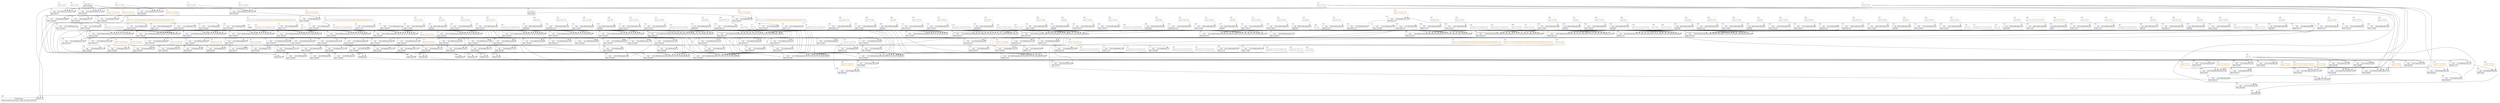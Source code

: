 digraph
{
    compound = true

    subgraph "cluster 14"
    {
        label = 14
        labeljust = l
        style = dotted

        "14dummy" [ height = 0, label = "", style = invis, width = 0 ]
        "\"0\"" [ label = <<table border="0" cellborder="1" cellpadding="4" cellspacing="0"><tr><td><font color="blueviolet">Var cache</font></td></tr><tr><td>f32[1,256,105]</td></tr></table>>, shape = plain ]
    }

    subgraph "cluster 15"
    {
        label = 15
        labeljust = l
        style = dotted

        "15dummy" [ height = 0, label = "", style = invis, width = 0 ]
        "\"1\"" [ label = <<table border="0" cellborder="1" cellpadding="4" cellspacing="0"><tr><td><font color="darkorange">i64[1] : {49L}</font></td></tr></table>>, shape = plain ]
    }

    subgraph "cluster 16"
    {
        label = 16
        labeljust = l
        style = dotted

        "16dummy" [ height = 0, label = "", style = invis, width = 0 ]
        "\"2\"" [ label = <<table border="0" cellborder="1" cellpadding="4" cellspacing="0"><tr><td><font color="darkorange">i64[1] : {105L}</font></td></tr></table>>, shape = plain ]
    }

    subgraph "cluster 17"
    {
        label = 17
        labeljust = l
        style = dotted

        "17dummy" [ height = 0, label = "", style = invis, width = 0 ]
        "\"3\"" [ label = <<table border="0" cellborder="1" cellpadding="4" cellspacing="0"><tr><td><font color="darkorange">i64[1] : {2L}</font></td></tr></table>>, shape = plain ]
    }

    subgraph "cluster 18"
    {
        label = 18
        labeljust = l
        style = dotted

        "18dummy" [ height = 0, label = "", style = invis, width = 0 ]
        "\"4\"" [ label = <<table border="0" cellborder="1" cellpadding="4" cellspacing="0"><tr><td><font color="darkorange">i64[1] : {1L}</font></td></tr></table>>, shape = plain ]
    }

    subgraph "cluster 19"
    {
        label = 19
        labeljust = l
        style = dotted

        "19dummy" [ height = 0, label = "", style = invis, width = 0 ]
        "\"5\"" [ label = <<table border="0" cellborder="1" cellpadding="4" cellspacing="0"><tr><td><font color="darkblue">Call</font></td><td port="P0">(13) Slice</td><td port="P1">14</td><td port="P2">15</td><td port="P3">16</td><td port="P4">17</td><td port="P5">18</td></tr><tr><td>f32[1,256,56]</td></tr></table>>, shape = plain ]
    }

    subgraph "cluster 20"
    {
        label = 20
        labeljust = l
        style = dotted

        "20dummy" [ height = 0, label = "", style = invis, width = 0 ]
        "\"6\"" [ label = <<table border="0" cellborder="1" cellpadding="4" cellspacing="0"><tr><td><font color="darkorange">i32[4] : {1,1,256,56}</font></td></tr></table>>, shape = plain ]
    }

    subgraph "cluster 21"
    {
        label = 21
        labeljust = l
        style = dotted

        "21dummy" [ height = 0, label = "", style = invis, width = 0 ]
        "\"7\"" [ label = <<table border="0" cellborder="1" cellpadding="4" cellspacing="0"><tr><td><font color="darkblue">Call</font></td><td port="P0">(0) Reshape</td><td port="P1">19</td><td port="P2">20</td></tr><tr><td>f32[1,1,256,56]</td></tr></table>>, shape = plain ]
    }

    subgraph "cluster 22"
    {
        label = 22
        labeljust = l
        style = dotted

        "22dummy" [ height = 0, label = "", style = invis, width = 0 ]
        "\"8\"" [ label = <<table border="0" cellborder="1" cellpadding="4" cellspacing="0"><tr><td><font color="darkblue">Call</font></td><td port="P0">(12) GNNELoad</td><td port="P1">21</td></tr><tr><td>f16[1,1,256,56]</td></tr></table>>, shape = plain ]
    }

    subgraph "cluster 23"
    {
        label = 23
        labeljust = l
        style = dotted

        "23dummy" [ height = 0, label = "", style = invis, width = 0 ]
        "\"9\"" [ label = <<table border="0" cellborder="1" cellpadding="4" cellspacing="0"><tr><td><font>None</font></td></tr></table>>, shape = plain ]
    }

    subgraph "cluster 25"
    {
        label = 25
        labeljust = l
        style = dotted

        "25dummy" [ height = 0, label = "", style = invis, width = 0 ]
        "\"10\"" [ label = <<table border="0" cellborder="1" cellpadding="4" cellspacing="0"><tr><td><font color="darkorange">f16[1,1,1,7] : {{{{(Half)0,(Half)10.09,(Half)10.09,(Half)0,(Half)0,(Half)0,(Half)255}}}}</font></td></tr></table>>, shape = plain ]
    }

    subgraph "cluster 26"
    {
        label = 26
        labeljust = l
        style = dotted

        "26dummy" [ height = 0, label = "", style = invis, width = 0 ]
        "\"11\"" [ label = <<table border="0" cellborder="1" cellpadding="4" cellspacing="0"><tr><td><font color="darkblue">Call</font></td><td port="P0">(24) GNNELoadW</td><td port="P1">25</td></tr><tr><td>f16[1,1,1,7]</td></tr></table>>, shape = plain ]
    }

    subgraph "cluster 27"
    {
        label = 27
        labeljust = l
        style = dotted

        "27dummy" [ height = 0, label = "", style = invis, width = 0 ]
        "\"12\"" [ label = <<table border="0" cellborder="1" cellpadding="4" cellspacing="0"><tr><td><font color="darkorange">i32 : 0</font></td></tr></table>>, shape = plain ]
    }

    subgraph "cluster 28"
    {
        label = 28
        labeljust = l
        style = dotted

        "28dummy" [ height = 0, label = "", style = invis, width = 0 ]
        "\"13\"" [ label = <<table border="0" cellborder="1" cellpadding="4" cellspacing="0"><tr><td><font color="darkorange">DeQParam : {&lt;0, 0.09907546&gt;}</font></td></tr></table>>, shape = plain ]
    }

    subgraph "cluster 29"
    {
        label = 29
        labeljust = l
        style = dotted

        "29dummy" [ height = 0, label = "", style = invis, width = 0 ]
        "\"14\"" [ label = <<table border="0" cellborder="1" cellpadding="4" cellspacing="0"><tr><td><font color="darkorange">i32 : 1</font></td></tr></table>>, shape = plain ]
    }

    subgraph "cluster 30"
    {
        label = 30
        labeljust = l
        style = dotted

        "30dummy" [ height = 0, label = "", style = invis, width = 0 ]
        "\"15\"" [ label = <<table border="0" cellborder="1" cellpadding="4" cellspacing="0"><tr><td><font color="darkorange">bool : False</font></td></tr></table>>, shape = plain ]
    }

    subgraph "cluster 31"
    {
        label = 31
        labeljust = l
        style = dotted

        "31dummy" [ height = 0, label = "", style = invis, width = 0 ]
        "\"16\"" [ label = <<table border="0" cellborder="1" cellpadding="4" cellspacing="0"><tr><td><font color="darkblue">Call</font></td><td port="P0">(11) GNNEActivation</td><td port="P1">22</td><td port="P2">23</td><td port="P3">26</td><td port="P4">27</td><td port="P5">27</td><td port="P6">27</td><td port="P7">28</td><td port="P8">28</td><td port="P9">29</td><td port="P10">30</td></tr><tr><td>u8[1,1,256,56]</td></tr></table>>, shape = plain ]
    }

    subgraph "cluster 32"
    {
        label = 32
        labeljust = l
        style = dotted

        "32dummy" [ height = 0, label = "", style = invis, width = 0 ]
        "\"17\"" [ label = <<table border="0" cellborder="1" cellpadding="4" cellspacing="0"><tr><td><font color="darkorange">i64[4] : {1L,1L,1L,1L}</font></td></tr></table>>, shape = plain ]
    }

    subgraph "cluster 33"
    {
        label = 33
        labeljust = l
        style = dotted

        "33dummy" [ height = 0, label = "", style = invis, width = 0 ]
        "\"18\"" [ label = <<table border="0" cellborder="1" cellpadding="4" cellspacing="0"><tr><td><font color="darkblue">Call</font></td><td port="P0">(4) GNNEStore</td><td port="P1">31</td><td port="P2">32</td></tr><tr><td>u8[1,1,256,56]</td></tr></table>>, shape = plain ]
    }

    subgraph "cluster 34"
    {
        label = 34
        labeljust = l
        style = dotted

        "34dummy" [ height = 0, label = "", style = invis, width = 0 ]
        "\"19\"" [ label = <<table border="0" cellborder="1" cellpadding="4" cellspacing="0"><tr><td><font color="darkorange">i32[3] : {1,256,56}</font></td></tr></table>>, shape = plain ]
    }

    subgraph "cluster 35"
    {
        label = 35
        labeljust = l
        style = dotted

        "35dummy" [ height = 0, label = "", style = invis, width = 0 ]
        "\"20\"" [ label = <<table border="0" cellborder="1" cellpadding="4" cellspacing="0"><tr><td><font color="darkblue">Call</font></td><td port="P0">(0) Reshape</td><td port="P1">33</td><td port="P2">34</td></tr><tr><td>u8[1,256,56]</td></tr></table>>, shape = plain ]
    }

    subgraph "cluster 41"
    {
        label = 41
        labeljust = l
        style = dotted

        "41dummy" [ height = 0, label = "", style = invis, width = 0 ]
        "\"21\"" [ label = <<table border="0" cellborder="1" cellpadding="4" cellspacing="0"><tr><td><font color="darkorange">i64[1] : {21L}</font></td></tr></table>>, shape = plain ]
    }

    subgraph "cluster 42"
    {
        label = 42
        labeljust = l
        style = dotted

        "42dummy" [ height = 0, label = "", style = invis, width = 0 ]
        "\"22\"" [ label = <<table border="0" cellborder="1" cellpadding="4" cellspacing="0"><tr><td><font color="darkblue">Call</font></td><td port="P0">(13) Slice</td><td port="P1">14</td><td port="P2">41</td><td port="P3">15</td><td port="P4">17</td><td port="P5">18</td></tr><tr><td>f32[1,256,28]</td></tr></table>>, shape = plain ]
    }

    subgraph "cluster 43"
    {
        label = 43
        labeljust = l
        style = dotted

        "43dummy" [ height = 0, label = "", style = invis, width = 0 ]
        "\"23\"" [ label = <<table border="0" cellborder="1" cellpadding="4" cellspacing="0"><tr><td><font color="darkorange">i32[4] : {1,1,256,28}</font></td></tr></table>>, shape = plain ]
    }

    subgraph "cluster 44"
    {
        label = 44
        labeljust = l
        style = dotted

        "44dummy" [ height = 0, label = "", style = invis, width = 0 ]
        "\"24\"" [ label = <<table border="0" cellborder="1" cellpadding="4" cellspacing="0"><tr><td><font color="darkblue">Call</font></td><td port="P0">(0) Reshape</td><td port="P1">42</td><td port="P2">43</td></tr><tr><td>f32[1,1,256,28]</td></tr></table>>, shape = plain ]
    }

    subgraph "cluster 45"
    {
        label = 45
        labeljust = l
        style = dotted

        "45dummy" [ height = 0, label = "", style = invis, width = 0 ]
        "\"25\"" [ label = <<table border="0" cellborder="1" cellpadding="4" cellspacing="0"><tr><td><font color="darkblue">Call</font></td><td port="P0">(12) GNNELoad</td><td port="P1">44</td></tr><tr><td>f16[1,1,256,28]</td></tr></table>>, shape = plain ]
    }

    subgraph "cluster 46"
    {
        label = 46
        labeljust = l
        style = dotted

        "46dummy" [ height = 0, label = "", style = invis, width = 0 ]
        "\"26\"" [ label = <<table border="0" cellborder="1" cellpadding="4" cellspacing="0"><tr><td><font color="darkorange">f16[1,1,1,7] : {{{{(Half)0,(Half)10.45,(Half)10.45,(Half)0,(Half)0,(Half)0,(Half)255}}}}</font></td></tr></table>>, shape = plain ]
    }

    subgraph "cluster 47"
    {
        label = 47
        labeljust = l
        style = dotted

        "47dummy" [ height = 0, label = "", style = invis, width = 0 ]
        "\"27\"" [ label = <<table border="0" cellborder="1" cellpadding="4" cellspacing="0"><tr><td><font color="darkblue">Call</font></td><td port="P0">(24) GNNELoadW</td><td port="P1">46</td></tr><tr><td>f16[1,1,1,7]</td></tr></table>>, shape = plain ]
    }

    subgraph "cluster 48"
    {
        label = 48
        labeljust = l
        style = dotted

        "48dummy" [ height = 0, label = "", style = invis, width = 0 ]
        "\"28\"" [ label = <<table border="0" cellborder="1" cellpadding="4" cellspacing="0"><tr><td><font color="darkorange">DeQParam : {&lt;0, 0.095659524&gt;}</font></td></tr></table>>, shape = plain ]
    }

    subgraph "cluster 49"
    {
        label = 49
        labeljust = l
        style = dotted

        "49dummy" [ height = 0, label = "", style = invis, width = 0 ]
        "\"29\"" [ label = <<table border="0" cellborder="1" cellpadding="4" cellspacing="0"><tr><td><font color="darkblue">Call</font></td><td port="P0">(40) GNNEActivation</td><td port="P1">45</td><td port="P2">23</td><td port="P3">47</td><td port="P4">27</td><td port="P5">27</td><td port="P6">27</td><td port="P7">48</td><td port="P8">48</td><td port="P9">29</td><td port="P10">30</td></tr><tr><td>u8[1,1,256,28]</td></tr></table>>, shape = plain ]
    }

    subgraph "cluster 50"
    {
        label = 50
        labeljust = l
        style = dotted

        "50dummy" [ height = 0, label = "", style = invis, width = 0 ]
        "\"30\"" [ label = <<table border="0" cellborder="1" cellpadding="4" cellspacing="0"><tr><td><font color="darkblue">Call</font></td><td port="P0">(4) GNNEStore</td><td port="P1">49</td><td port="P2">32</td></tr><tr><td>u8[1,1,256,28]</td></tr></table>>, shape = plain ]
    }

    subgraph "cluster 51"
    {
        label = 51
        labeljust = l
        style = dotted

        "51dummy" [ height = 0, label = "", style = invis, width = 0 ]
        "\"31\"" [ label = <<table border="0" cellborder="1" cellpadding="4" cellspacing="0"><tr><td><font color="darkorange">i32[3] : {1,256,28}</font></td></tr></table>>, shape = plain ]
    }

    subgraph "cluster 52"
    {
        label = 52
        labeljust = l
        style = dotted

        "52dummy" [ height = 0, label = "", style = invis, width = 0 ]
        "\"32\"" [ label = <<table border="0" cellborder="1" cellpadding="4" cellspacing="0"><tr><td><font color="darkblue">Call</font></td><td port="P0">(0) Reshape</td><td port="P1">50</td><td port="P2">51</td></tr><tr><td>u8[1,256,28]</td></tr></table>>, shape = plain ]
    }

    subgraph "cluster 58"
    {
        label = 58
        labeljust = l
        style = dotted

        "58dummy" [ height = 0, label = "", style = invis, width = 0 ]
        "\"33\"" [ label = <<table border="0" cellborder="1" cellpadding="4" cellspacing="0"><tr><td><font color="darkorange">i64[1] : {7L}</font></td></tr></table>>, shape = plain ]
    }

    subgraph "cluster 59"
    {
        label = 59
        labeljust = l
        style = dotted

        "59dummy" [ height = 0, label = "", style = invis, width = 0 ]
        "\"34\"" [ label = <<table border="0" cellborder="1" cellpadding="4" cellspacing="0"><tr><td><font color="darkblue">Call</font></td><td port="P0">(13) Slice</td><td port="P1">14</td><td port="P2">58</td><td port="P3">41</td><td port="P4">17</td><td port="P5">18</td></tr><tr><td>f32[1,256,14]</td></tr></table>>, shape = plain ]
    }

    subgraph "cluster 60"
    {
        label = 60
        labeljust = l
        style = dotted

        "60dummy" [ height = 0, label = "", style = invis, width = 0 ]
        "\"35\"" [ label = <<table border="0" cellborder="1" cellpadding="4" cellspacing="0"><tr><td><font color="darkorange">i32[4] : {1,1,256,14}</font></td></tr></table>>, shape = plain ]
    }

    subgraph "cluster 61"
    {
        label = 61
        labeljust = l
        style = dotted

        "61dummy" [ height = 0, label = "", style = invis, width = 0 ]
        "\"36\"" [ label = <<table border="0" cellborder="1" cellpadding="4" cellspacing="0"><tr><td><font color="darkblue">Call</font></td><td port="P0">(0) Reshape</td><td port="P1">59</td><td port="P2">60</td></tr><tr><td>f32[1,1,256,14]</td></tr></table>>, shape = plain ]
    }

    subgraph "cluster 62"
    {
        label = 62
        labeljust = l
        style = dotted

        "62dummy" [ height = 0, label = "", style = invis, width = 0 ]
        "\"37\"" [ label = <<table border="0" cellborder="1" cellpadding="4" cellspacing="0"><tr><td><font color="darkblue">Call</font></td><td port="P0">(12) GNNELoad</td><td port="P1">61</td></tr><tr><td>f16[1,1,256,14]</td></tr></table>>, shape = plain ]
    }

    subgraph "cluster 63"
    {
        label = 63
        labeljust = l
        style = dotted

        "63dummy" [ height = 0, label = "", style = invis, width = 0 ]
        "\"38\"" [ label = <<table border="0" cellborder="1" cellpadding="4" cellspacing="0"><tr><td><font color="darkorange">f16[1,1,1,7] : {{{{(Half)0,(Half)9.15,(Half)9.15,(Half)0,(Half)0,(Half)0,(Half)255}}}}</font></td></tr></table>>, shape = plain ]
    }

    subgraph "cluster 64"
    {
        label = 64
        labeljust = l
        style = dotted

        "64dummy" [ height = 0, label = "", style = invis, width = 0 ]
        "\"39\"" [ label = <<table border="0" cellborder="1" cellpadding="4" cellspacing="0"><tr><td><font color="darkblue">Call</font></td><td port="P0">(24) GNNELoadW</td><td port="P1">63</td></tr><tr><td>f16[1,1,1,7]</td></tr></table>>, shape = plain ]
    }

    subgraph "cluster 65"
    {
        label = 65
        labeljust = l
        style = dotted

        "65dummy" [ height = 0, label = "", style = invis, width = 0 ]
        "\"40\"" [ label = <<table border="0" cellborder="1" cellpadding="4" cellspacing="0"><tr><td><font color="darkorange">DeQParam : {&lt;0, 0.10932326&gt;}</font></td></tr></table>>, shape = plain ]
    }

    subgraph "cluster 66"
    {
        label = 66
        labeljust = l
        style = dotted

        "66dummy" [ height = 0, label = "", style = invis, width = 0 ]
        "\"41\"" [ label = <<table border="0" cellborder="1" cellpadding="4" cellspacing="0"><tr><td><font color="darkblue">Call</font></td><td port="P0">(57) GNNEActivation</td><td port="P1">62</td><td port="P2">23</td><td port="P3">64</td><td port="P4">27</td><td port="P5">27</td><td port="P6">27</td><td port="P7">65</td><td port="P8">65</td><td port="P9">29</td><td port="P10">30</td></tr><tr><td>u8[1,1,256,14]</td></tr></table>>, shape = plain ]
    }

    subgraph "cluster 67"
    {
        label = 67
        labeljust = l
        style = dotted

        "67dummy" [ height = 0, label = "", style = invis, width = 0 ]
        "\"42\"" [ label = <<table border="0" cellborder="1" cellpadding="4" cellspacing="0"><tr><td><font color="darkblue">Call</font></td><td port="P0">(4) GNNEStore</td><td port="P1">66</td><td port="P2">32</td></tr><tr><td>u8[1,1,256,14]</td></tr></table>>, shape = plain ]
    }

    subgraph "cluster 68"
    {
        label = 68
        labeljust = l
        style = dotted

        "68dummy" [ height = 0, label = "", style = invis, width = 0 ]
        "\"43\"" [ label = <<table border="0" cellborder="1" cellpadding="4" cellspacing="0"><tr><td><font color="darkorange">i32[3] : {1,256,14}</font></td></tr></table>>, shape = plain ]
    }

    subgraph "cluster 69"
    {
        label = 69
        labeljust = l
        style = dotted

        "69dummy" [ height = 0, label = "", style = invis, width = 0 ]
        "\"44\"" [ label = <<table border="0" cellborder="1" cellpadding="4" cellspacing="0"><tr><td><font color="darkblue">Call</font></td><td port="P0">(0) Reshape</td><td port="P1">67</td><td port="P2">68</td></tr><tr><td>u8[1,256,14]</td></tr></table>>, shape = plain ]
    }

    subgraph "cluster 75"
    {
        label = 75
        labeljust = l
        style = dotted

        "75dummy" [ height = 0, label = "", style = invis, width = 0 ]
        "\"45\"" [ label = <<table border="0" cellborder="1" cellpadding="4" cellspacing="0"><tr><td><font color="darkorange">i64[1] : {0L}</font></td></tr></table>>, shape = plain ]
    }

    subgraph "cluster 76"
    {
        label = 76
        labeljust = l
        style = dotted

        "76dummy" [ height = 0, label = "", style = invis, width = 0 ]
        "\"46\"" [ label = <<table border="0" cellborder="1" cellpadding="4" cellspacing="0"><tr><td><font color="darkblue">Call</font></td><td port="P0">(13) Slice</td><td port="P1">14</td><td port="P2">75</td><td port="P3">58</td><td port="P4">17</td><td port="P5">18</td></tr><tr><td>f32[1,256,7]</td></tr></table>>, shape = plain ]
    }

    subgraph "cluster 77"
    {
        label = 77
        labeljust = l
        style = dotted

        "77dummy" [ height = 0, label = "", style = invis, width = 0 ]
        "\"47\"" [ label = <<table border="0" cellborder="1" cellpadding="4" cellspacing="0"><tr><td><font color="darkorange">i32[4] : {1,1,256,7}</font></td></tr></table>>, shape = plain ]
    }

    subgraph "cluster 78"
    {
        label = 78
        labeljust = l
        style = dotted

        "78dummy" [ height = 0, label = "", style = invis, width = 0 ]
        "\"48\"" [ label = <<table border="0" cellborder="1" cellpadding="4" cellspacing="0"><tr><td><font color="darkblue">Call</font></td><td port="P0">(0) Reshape</td><td port="P1">76</td><td port="P2">77</td></tr><tr><td>f32[1,1,256,7]</td></tr></table>>, shape = plain ]
    }

    subgraph "cluster 79"
    {
        label = 79
        labeljust = l
        style = dotted

        "79dummy" [ height = 0, label = "", style = invis, width = 0 ]
        "\"49\"" [ label = <<table border="0" cellborder="1" cellpadding="4" cellspacing="0"><tr><td><font color="darkblue">Call</font></td><td port="P0">(12) GNNELoad</td><td port="P1">78</td></tr><tr><td>f16[1,1,256,7]</td></tr></table>>, shape = plain ]
    }

    subgraph "cluster 80"
    {
        label = 80
        labeljust = l
        style = dotted

        "80dummy" [ height = 0, label = "", style = invis, width = 0 ]
        "\"50\"" [ label = <<table border="0" cellborder="1" cellpadding="4" cellspacing="0"><tr><td><font color="darkblue">Call</font></td><td port="P0">(74) GNNEActivation</td><td port="P1">79</td><td port="P2">23</td><td port="P3">64</td><td port="P4">27</td><td port="P5">27</td><td port="P6">27</td><td port="P7">65</td><td port="P8">65</td><td port="P9">29</td><td port="P10">30</td></tr><tr><td>u8[1,1,256,7]</td></tr></table>>, shape = plain ]
    }

    subgraph "cluster 81"
    {
        label = 81
        labeljust = l
        style = dotted

        "81dummy" [ height = 0, label = "", style = invis, width = 0 ]
        "\"51\"" [ label = <<table border="0" cellborder="1" cellpadding="4" cellspacing="0"><tr><td><font color="darkblue">Call</font></td><td port="P0">(4) GNNEStore</td><td port="P1">80</td><td port="P2">32</td></tr><tr><td>u8[1,1,256,7]</td></tr></table>>, shape = plain ]
    }

    subgraph "cluster 82"
    {
        label = 82
        labeljust = l
        style = dotted

        "82dummy" [ height = 0, label = "", style = invis, width = 0 ]
        "\"52\"" [ label = <<table border="0" cellborder="1" cellpadding="4" cellspacing="0"><tr><td><font color="darkorange">i32[3] : {1,256,7}</font></td></tr></table>>, shape = plain ]
    }

    subgraph "cluster 83"
    {
        label = 83
        labeljust = l
        style = dotted

        "83dummy" [ height = 0, label = "", style = invis, width = 0 ]
        "\"53\"" [ label = <<table border="0" cellborder="1" cellpadding="4" cellspacing="0"><tr><td><font color="darkblue">Call</font></td><td port="P0">(0) Reshape</td><td port="P1">81</td><td port="P2">82</td></tr><tr><td>u8[1,256,7]</td></tr></table>>, shape = plain ]
    }

    subgraph "cluster 87"
    {
        label = 87
        labeljust = l
        style = dotted

        "87dummy" [ height = 0, label = "", style = invis, width = 0 ]
        "\"54\"" [ label = <<table border="0" cellborder="1" cellpadding="4" cellspacing="0"><tr><td><font color="blueviolet">Var input</font></td></tr><tr><td>f32[1,30,40]</td></tr></table>>, shape = plain ]
    }

    subgraph "cluster 88"
    {
        label = 88
        labeljust = l
        style = dotted

        "88dummy" [ height = 0, label = "", style = invis, width = 0 ]
        "\"55\"" [ label = <<table border="0" cellborder="1" cellpadding="4" cellspacing="0"><tr><td><font color="darkorange">i32[4] : {1,1,30,40}</font></td></tr></table>>, shape = plain ]
    }

    subgraph "cluster 89"
    {
        label = 89
        labeljust = l
        style = dotted

        "89dummy" [ height = 0, label = "", style = invis, width = 0 ]
        "\"56\"" [ label = <<table border="0" cellborder="1" cellpadding="4" cellspacing="0"><tr><td><font color="darkblue">Call</font></td><td port="P0">(0) Reshape</td><td port="P1">87</td><td port="P2">88</td></tr><tr><td>f32[1,1,30,40]</td></tr></table>>, shape = plain ]
    }

    subgraph "cluster 90"
    {
        label = 90
        labeljust = l
        style = dotted

        "90dummy" [ height = 0, label = "", style = invis, width = 0 ]
        "\"57\"" [ label = <<table border="0" cellborder="1" cellpadding="4" cellspacing="0"><tr><td><font color="darkblue">Call</font></td><td port="P0">(12) GNNELoad</td><td port="P1">89</td></tr><tr><td>f16[1,1,30,40]</td></tr></table>>, shape = plain ]
    }

    subgraph "cluster 91"
    {
        label = 91
        labeljust = l
        style = dotted

        "91dummy" [ height = 0, label = "", style = invis, width = 0 ]
        "\"58\"" [ label = <<table border="0" cellborder="1" cellpadding="4" cellspacing="0"><tr><td><font color="darkorange">f16[1,1,1,7] : {{{{(Half)0,(Half)8.695,(Half)8.695,(Half)20,(Half)20,(Half)0,(Half)255}}}}</font></td></tr></table>>, shape = plain ]
    }

    subgraph "cluster 92"
    {
        label = 92
        labeljust = l
        style = dotted

        "92dummy" [ height = 0, label = "", style = invis, width = 0 ]
        "\"59\"" [ label = <<table border="0" cellborder="1" cellpadding="4" cellspacing="0"><tr><td><font color="darkblue">Call</font></td><td port="P0">(24) GNNELoadW</td><td port="P1">91</td></tr><tr><td>f16[1,1,1,7]</td></tr></table>>, shape = plain ]
    }

    subgraph "cluster 93"
    {
        label = 93
        labeljust = l
        style = dotted

        "93dummy" [ height = 0, label = "", style = invis, width = 0 ]
        "\"60\"" [ label = <<table border="0" cellborder="1" cellpadding="4" cellspacing="0"><tr><td><font color="darkorange">DeQParam : {&lt;20, 0.11497149&gt;}</font></td></tr></table>>, shape = plain ]
    }

    subgraph "cluster 94"
    {
        label = 94
        labeljust = l
        style = dotted

        "94dummy" [ height = 0, label = "", style = invis, width = 0 ]
        "\"61\"" [ label = <<table border="0" cellborder="1" cellpadding="4" cellspacing="0"><tr><td><font color="darkblue">Call</font></td><td port="P0">(86) GNNEActivation</td><td port="P1">90</td><td port="P2">23</td><td port="P3">92</td><td port="P4">27</td><td port="P5">27</td><td port="P6">27</td><td port="P7">93</td><td port="P8">93</td><td port="P9">29</td><td port="P10">30</td></tr><tr><td>u8[1,1,30,40]</td></tr></table>>, shape = plain ]
    }

    subgraph "cluster 95"
    {
        label = 95
        labeljust = l
        style = dotted

        "95dummy" [ height = 0, label = "", style = invis, width = 0 ]
        "\"62\"" [ label = <<table border="0" cellborder="1" cellpadding="4" cellspacing="0"><tr><td><font color="darkblue">Call</font></td><td port="P0">(4) GNNEStore</td><td port="P1">94</td><td port="P2">32</td></tr><tr><td>u8[1,1,30,40]</td></tr></table>>, shape = plain ]
    }

    subgraph "cluster 96"
    {
        label = 96
        labeljust = l
        style = dotted

        "96dummy" [ height = 0, label = "", style = invis, width = 0 ]
        "\"63\"" [ label = <<table border="0" cellborder="1" cellpadding="4" cellspacing="0"><tr><td><font color="darkorange">i32[4] : {30,40,1,1}</font></td></tr></table>>, shape = plain ]
    }

    subgraph "cluster 97"
    {
        label = 97
        labeljust = l
        style = dotted

        "97dummy" [ height = 0, label = "", style = invis, width = 0 ]
        "\"64\"" [ label = <<table border="0" cellborder="1" cellpadding="4" cellspacing="0"><tr><td><font color="darkblue">Call</font></td><td port="P0">(0) Reshape</td><td port="P1">95</td><td port="P2">96</td></tr><tr><td>u8[30,40,1,1]</td></tr></table>>, shape = plain ]
    }

    subgraph "cluster 98"
    {
        label = 98
        labeljust = l
        style = dotted

        "98dummy" [ height = 0, label = "", style = invis, width = 0 ]
        "\"65\"" [ label = <<table border="0" cellborder="1" cellpadding="4" cellspacing="0"><tr><td><font color="darkblue">Call</font></td><td port="P0">(3) GNNELoad</td><td port="P1">97</td></tr><tr><td>u8[30,40,1,1]</td></tr></table>>, shape = plain ]
    }

    subgraph "cluster 100"
    {
        label = 100
        labeljust = l
        style = dotted

        "100dummy" [ height = 0, label = "", style = invis, width = 0 ]
        "\"66\"" [ label = <<table border="0" cellborder="1" cellpadding="4" cellspacing="0"><tr><td><font color="darkorange">u8[256,40,1,1]</font></td></tr></table>>, shape = plain ]
    }

    subgraph "cluster 101"
    {
        label = 101
        labeljust = l
        style = dotted

        "101dummy" [ height = 0, label = "", style = invis, width = 0 ]
        "\"67\"" [ label = <<table border="0" cellborder="1" cellpadding="4" cellspacing="0"><tr><td><font color="darkblue">Call</font></td><td port="P0">(99) GNNELoadW</td><td port="P1">100</td></tr><tr><td>u8[256,40,1,1]</td></tr></table>>, shape = plain ]
    }

    subgraph "cluster 102"
    {
        label = 102
        labeljust = l
        style = dotted

        "102dummy" [ height = 0, label = "", style = invis, width = 0 ]
        "\"68\"" [ label = <<table border="0" cellborder="1" cellpadding="4" cellspacing="0"><tr><td><font color="darkorange">u8[1,1,1,256]</font></td></tr></table>>, shape = plain ]
    }

    subgraph "cluster 103"
    {
        label = 103
        labeljust = l
        style = dotted

        "103dummy" [ height = 0, label = "", style = invis, width = 0 ]
        "\"69\"" [ label = <<table border="0" cellborder="1" cellpadding="4" cellspacing="0"><tr><td><font color="darkblue">Call</font></td><td port="P0">(99) GNNELoadW</td><td port="P1">102</td></tr><tr><td>u8[1,1,1,256]</td></tr></table>>, shape = plain ]
    }

    subgraph "cluster 104"
    {
        label = 104
        labeljust = l
        style = dotted

        "104dummy" [ height = 0, label = "", style = invis, width = 0 ]
        "\"70\"" [ label = <<table border="0" cellborder="1" cellpadding="4" cellspacing="0"><tr><td><font color="darkorange">u8[256]</font></td></tr></table>>, shape = plain ]
    }

    subgraph "cluster 105"
    {
        label = 105
        labeljust = l
        style = dotted

        "105dummy" [ height = 0, label = "", style = invis, width = 0 ]
        "\"71\"" [ label = <<table border="0" cellborder="1" cellpadding="4" cellspacing="0"><tr><td><font color="darkblue">Call</font></td><td port="P0">(99) GNNELoadW</td><td port="P1">104</td></tr><tr><td>u8[256]</td></tr></table>>, shape = plain ]
    }

    subgraph "cluster 106"
    {
        label = 106
        labeljust = l
        style = dotted

        "106dummy" [ height = 0, label = "", style = invis, width = 0 ]
        "\"72\"" [ label = <<table border="0" cellborder="1" cellpadding="4" cellspacing="0"><tr><td><font color="darkorange">f16[1,1,256,7]</font></td></tr></table>>, shape = plain ]
    }

    subgraph "cluster 107"
    {
        label = 107
        labeljust = l
        style = dotted

        "107dummy" [ height = 0, label = "", style = invis, width = 0 ]
        "\"73\"" [ label = <<table border="0" cellborder="1" cellpadding="4" cellspacing="0"><tr><td><font color="darkblue">Call</font></td><td port="P0">(24) GNNELoadW</td><td port="P1">106</td></tr><tr><td>f16[1,1,256,7]</td></tr></table>>, shape = plain ]
    }

    subgraph "cluster 108"
    {
        label = 108
        labeljust = l
        style = dotted

        "108dummy" [ height = 0, label = "", style = invis, width = 0 ]
        "\"74\"" [ label = <<table border="0" cellborder="1" cellpadding="4" cellspacing="0"><tr><td><font color="darkorange">f16[1,1,256,7]</font></td></tr></table>>, shape = plain ]
    }

    subgraph "cluster 109"
    {
        label = 109
        labeljust = l
        style = dotted

        "109dummy" [ height = 0, label = "", style = invis, width = 0 ]
        "\"75\"" [ label = <<table border="0" cellborder="1" cellpadding="4" cellspacing="0"><tr><td><font color="darkblue">Call</font></td><td port="P0">(24) GNNELoadW</td><td port="P1">108</td></tr><tr><td>f16[1,1,256,7]</td></tr></table>>, shape = plain ]
    }

    subgraph "cluster 110"
    {
        label = 110
        labeljust = l
        style = dotted

        "110dummy" [ height = 0, label = "", style = invis, width = 0 ]
        "\"76\"" [ label = <<table border="0" cellborder="1" cellpadding="4" cellspacing="0"><tr><td><font color="darkorange">i32 : 20</font></td></tr></table>>, shape = plain ]
    }

    subgraph "cluster 111"
    {
        label = 111
        labeljust = l
        style = dotted

        "111dummy" [ height = 0, label = "", style = invis, width = 0 ]
        "\"77\"" [ label = <<table border="0" cellborder="1" cellpadding="4" cellspacing="0"><tr><td><font color="darkorange">DeQParam : &lt;20, 0.11497149&gt;</font></td></tr></table>>, shape = plain ]
    }

    subgraph "cluster 112"
    {
        label = 112
        labeljust = l
        style = dotted

        "112dummy" [ height = 0, label = "", style = invis, width = 0 ]
        "\"78\"" [ label = <<table border="0" cellborder="1" cellpadding="4" cellspacing="0"><tr><td><font color="darkorange">i32[2,2] : {{0,0},{0,0}}</font></td></tr></table>>, shape = plain ]
    }

    subgraph "cluster 113"
    {
        label = 113
        labeljust = l
        style = dotted

        "113dummy" [ height = 0, label = "", style = invis, width = 0 ]
        "\"79\"" [ label = <<table border="0" cellborder="1" cellpadding="4" cellspacing="0"><tr><td><font color="darkorange">i32[2] : {1,1}</font></td></tr></table>>, shape = plain ]
    }

    subgraph "cluster 114"
    {
        label = 114
        labeljust = l
        style = dotted

        "114dummy" [ height = 0, label = "", style = invis, width = 0 ]
        "\"80\"" [ label = <<table border="0" cellborder="1" cellpadding="4" cellspacing="0"><tr><td><font color="darkorange">i16 : 20</font></td></tr></table>>, shape = plain ]
    }

    subgraph "cluster 115"
    {
        label = 115
        labeljust = l
        style = dotted

        "115dummy" [ height = 0, label = "", style = invis, width = 0 ]
        "\"81\"" [ label = <<table border="0" cellborder="1" cellpadding="4" cellspacing="0"><tr><td><font color="darkorange">u8[10240]</font></td></tr></table>>, shape = plain ]
    }

    subgraph "cluster 116"
    {
        label = 116
        labeljust = l
        style = dotted

        "116dummy" [ height = 0, label = "", style = invis, width = 0 ]
        "\"82\"" [ label = <<table border="0" cellborder="1" cellpadding="4" cellspacing="0"><tr><td><font color="darkblue">Call</font></td><td port="P0">(99) GNNELoadW</td><td port="P1">115</td></tr><tr><td>u8[10240]</td></tr></table>>, shape = plain ]
    }

    subgraph "cluster 117"
    {
        label = 117
        labeljust = l
        style = dotted

        "117dummy" [ height = 0, label = "", style = invis, width = 0 ]
        "\"83\"" [ label = <<table border="0" cellborder="1" cellpadding="4" cellspacing="0"><tr><td><font color="darkblue">Call</font></td><td port="P0">(85) GNNEConv2D</td><td port="P1">98</td><td port="P2">101</td><td port="P3">103</td><td port="P4">105</td><td port="P5">107</td><td port="P6">109</td><td port="P7">110</td><td port="P8">27</td><td port="P9">27</td><td port="P10">111</td><td port="P11">112</td><td port="P12">113</td><td port="P13">113</td><td port="P14">29</td><td port="P15">30</td><td port="P16">114</td><td port="P17">116</td></tr><tr><td>f16[30,256,1,1]</td></tr></table>>, shape = plain ]
    }

    subgraph "cluster 118"
    {
        label = 118
        labeljust = l
        style = dotted

        "118dummy" [ height = 0, label = "", style = invis, width = 0 ]
        "\"84\"" [ label = <<table border="0" cellborder="1" cellpadding="4" cellspacing="0"><tr><td><font color="darkblue">Call</font></td><td port="P0">(1) GNNEStore</td><td port="P1">117</td><td port="P2">32</td></tr><tr><td>f32[30,256,1,1]</td></tr></table>>, shape = plain ]
    }

    subgraph "cluster 119"
    {
        label = 119
        labeljust = l
        style = dotted

        "119dummy" [ height = 0, label = "", style = invis, width = 0 ]
        "\"85\"" [ label = <<table border="0" cellborder="1" cellpadding="4" cellspacing="0"><tr><td><font color="darkorange">i32[4] : {1,1,30,256}</font></td></tr></table>>, shape = plain ]
    }

    subgraph "cluster 120"
    {
        label = 120
        labeljust = l
        style = dotted

        "120dummy" [ height = 0, label = "", style = invis, width = 0 ]
        "\"86\"" [ label = <<table border="0" cellborder="1" cellpadding="4" cellspacing="0"><tr><td><font color="darkblue">Call</font></td><td port="P0">(0) Reshape</td><td port="P1">118</td><td port="P2">119</td></tr><tr><td>f32[1,1,30,256]</td></tr></table>>, shape = plain ]
    }

    subgraph "cluster 121"
    {
        label = 121
        labeljust = l
        style = dotted

        "121dummy" [ height = 0, label = "", style = invis, width = 0 ]
        "\"87\"" [ label = <<table border="0" cellborder="1" cellpadding="4" cellspacing="0"><tr><td><font color="darkblue">Call</font></td><td port="P0">(12) GNNELoad</td><td port="P1">120</td></tr><tr><td>f16[1,1,30,256]</td></tr></table>>, shape = plain ]
    }

    subgraph "cluster 122"
    {
        label = 122
        labeljust = l
        style = dotted

        "122dummy" [ height = 0, label = "", style = invis, width = 0 ]
        "\"88\"" [ label = <<table border="0" cellborder="1" cellpadding="4" cellspacing="0"><tr><td><font color="darkblue">Call</font></td><td port="P0">(6) GNNETranspose</td><td port="P1">121</td></tr><tr><td>f16[1,1,256,30]</td></tr></table>>, shape = plain ]
    }

    subgraph "cluster 123"
    {
        label = 123
        labeljust = l
        style = dotted

        "123dummy" [ height = 0, label = "", style = invis, width = 0 ]
        "\"89\"" [ label = <<table border="0" cellborder="1" cellpadding="4" cellspacing="0"><tr><td><font color="darkblue">Call</font></td><td port="P0">(1) GNNEStore</td><td port="P1">122</td><td port="P2">32</td></tr><tr><td>f32[1,1,256,30]</td></tr></table>>, shape = plain ]
    }

    subgraph "cluster 124"
    {
        label = 124
        labeljust = l
        style = dotted

        "124dummy" [ height = 0, label = "", style = invis, width = 0 ]
        "\"90\"" [ label = <<table border="0" cellborder="1" cellpadding="4" cellspacing="0"><tr><td><font color="darkblue">Call</font></td><td port="P0">(12) GNNELoad</td><td port="P1">123</td></tr><tr><td>f16[1,1,256,30]</td></tr></table>>, shape = plain ]
    }

    subgraph "cluster 125"
    {
        label = 125
        labeljust = l
        style = dotted

        "125dummy" [ height = 0, label = "", style = invis, width = 0 ]
        "\"91\"" [ label = <<table border="0" cellborder="1" cellpadding="4" cellspacing="0"><tr><td><font color="darkblue">Call</font></td><td port="P0">(84) GNNEActivation</td><td port="P1">124</td><td port="P2">23</td><td port="P3">64</td><td port="P4">27</td><td port="P5">27</td><td port="P6">27</td><td port="P7">65</td><td port="P8">65</td><td port="P9">29</td><td port="P10">30</td></tr><tr><td>u8[1,1,256,30]</td></tr></table>>, shape = plain ]
    }

    subgraph "cluster 126"
    {
        label = 126
        labeljust = l
        style = dotted

        "126dummy" [ height = 0, label = "", style = invis, width = 0 ]
        "\"92\"" [ label = <<table border="0" cellborder="1" cellpadding="4" cellspacing="0"><tr><td><font color="darkblue">Call</font></td><td port="P0">(4) GNNEStore</td><td port="P1">125</td><td port="P2">32</td></tr><tr><td>u8[1,1,256,30]</td></tr></table>>, shape = plain ]
    }

    subgraph "cluster 127"
    {
        label = 127
        labeljust = l
        style = dotted

        "127dummy" [ height = 0, label = "", style = invis, width = 0 ]
        "\"93\"" [ label = <<table border="0" cellborder="1" cellpadding="4" cellspacing="0"><tr><td><font color="darkorange">i32[3] : {1,256,30}</font></td></tr></table>>, shape = plain ]
    }

    subgraph "cluster 128"
    {
        label = 128
        labeljust = l
        style = dotted

        "128dummy" [ height = 0, label = "", style = invis, width = 0 ]
        "\"94\"" [ label = <<table border="0" cellborder="1" cellpadding="4" cellspacing="0"><tr><td><font color="darkblue">Call</font></td><td port="P0">(0) Reshape</td><td port="P1">126</td><td port="P2">127</td></tr><tr><td>u8[1,256,30]</td></tr></table>>, shape = plain ]
    }

    subgraph "cluster 129"
    {
        label = 129
        labeljust = l
        style = dotted

        "129dummy" [ height = 0, label = "", style = invis, width = 0 ]
        "\"95\"" [ label = <<table border="0" cellborder="1" cellpadding="4" cellspacing="0"><tr><td><font>Tuple</font></td><td port="P0">83</td><td port="P1">128</td></tr></table>>, shape = plain ]
    }

    subgraph "cluster 130"
    {
        label = 130
        labeljust = l
        style = dotted

        "130dummy" [ height = 0, label = "", style = invis, width = 0 ]
        "\"96\"" [ label = <<table border="0" cellborder="1" cellpadding="4" cellspacing="0"><tr><td><font color="darkorange">i64 : 2</font></td></tr></table>>, shape = plain ]
    }

    subgraph "cluster 131"
    {
        label = 131
        labeljust = l
        style = dotted

        "131dummy" [ height = 0, label = "", style = invis, width = 0 ]
        "\"97\"" [ label = <<table border="0" cellborder="1" cellpadding="4" cellspacing="0"><tr><td><font color="darkblue">Call</font></td><td port="P0">(10) Concat</td><td port="P1">129</td><td port="P2">130</td></tr><tr><td>u8[1,256,37]</td></tr></table>>, shape = plain ]
    }

    subgraph "cluster 132"
    {
        label = 132
        labeljust = l
        style = dotted

        "132dummy" [ height = 0, label = "", style = invis, width = 0 ]
        "\"98\"" [ label = <<table border="0" cellborder="1" cellpadding="4" cellspacing="0"><tr><td><font color="darkorange">i32[4] : {1,256,37,1}</font></td></tr></table>>, shape = plain ]
    }

    subgraph "cluster 133"
    {
        label = 133
        labeljust = l
        style = dotted

        "133dummy" [ height = 0, label = "", style = invis, width = 0 ]
        "\"99\"" [ label = <<table border="0" cellborder="1" cellpadding="4" cellspacing="0"><tr><td><font color="darkblue">Call</font></td><td port="P0">(0) Reshape</td><td port="P1">131</td><td port="P2">132</td></tr><tr><td>u8[1,256,37,1]</td></tr></table>>, shape = plain ]
    }

    subgraph "cluster 134"
    {
        label = 134
        labeljust = l
        style = dotted

        "134dummy" [ height = 0, label = "", style = invis, width = 0 ]
        "\"100\"" [ label = <<table border="0" cellborder="1" cellpadding="4" cellspacing="0"><tr><td><font color="darkblue">Call</font></td><td port="P0">(3) GNNELoad</td><td port="P1">133</td></tr><tr><td>u8[1,256,37,1]</td></tr></table>>, shape = plain ]
    }

    subgraph "cluster 135"
    {
        label = 135
        labeljust = l
        style = dotted

        "135dummy" [ height = 0, label = "", style = invis, width = 0 ]
        "\"101\"" [ label = <<table border="0" cellborder="1" cellpadding="4" cellspacing="0"><tr><td><font color="darkorange">u8[256,1,8,1]</font></td></tr></table>>, shape = plain ]
    }

    subgraph "cluster 136"
    {
        label = 136
        labeljust = l
        style = dotted

        "136dummy" [ height = 0, label = "", style = invis, width = 0 ]
        "\"102\"" [ label = <<table border="0" cellborder="1" cellpadding="4" cellspacing="0"><tr><td><font color="darkblue">Call</font></td><td port="P0">(99) GNNELoadW</td><td port="P1">135</td></tr><tr><td>u8[256,1,8,1]</td></tr></table>>, shape = plain ]
    }

    subgraph "cluster 137"
    {
        label = 137
        labeljust = l
        style = dotted

        "137dummy" [ height = 0, label = "", style = invis, width = 0 ]
        "\"103\"" [ label = <<table border="0" cellborder="1" cellpadding="4" cellspacing="0"><tr><td><font color="darkorange">u8[1,1,1,256]</font></td></tr></table>>, shape = plain ]
    }

    subgraph "cluster 138"
    {
        label = 138
        labeljust = l
        style = dotted

        "138dummy" [ height = 0, label = "", style = invis, width = 0 ]
        "\"104\"" [ label = <<table border="0" cellborder="1" cellpadding="4" cellspacing="0"><tr><td><font color="darkblue">Call</font></td><td port="P0">(99) GNNELoadW</td><td port="P1">137</td></tr><tr><td>u8[1,1,1,256]</td></tr></table>>, shape = plain ]
    }

    subgraph "cluster 139"
    {
        label = 139
        labeljust = l
        style = dotted

        "139dummy" [ height = 0, label = "", style = invis, width = 0 ]
        "\"105\"" [ label = <<table border="0" cellborder="1" cellpadding="4" cellspacing="0"><tr><td><font color="darkorange">u8[256]</font></td></tr></table>>, shape = plain ]
    }

    subgraph "cluster 140"
    {
        label = 140
        labeljust = l
        style = dotted

        "140dummy" [ height = 0, label = "", style = invis, width = 0 ]
        "\"106\"" [ label = <<table border="0" cellborder="1" cellpadding="4" cellspacing="0"><tr><td><font color="darkblue">Call</font></td><td port="P0">(99) GNNELoadW</td><td port="P1">139</td></tr><tr><td>u8[256]</td></tr></table>>, shape = plain ]
    }

    subgraph "cluster 141"
    {
        label = 141
        labeljust = l
        style = dotted

        "141dummy" [ height = 0, label = "", style = invis, width = 0 ]
        "\"107\"" [ label = <<table border="0" cellborder="1" cellpadding="4" cellspacing="0"><tr><td><font color="darkorange">f16[1,1,256,7]</font></td></tr></table>>, shape = plain ]
    }

    subgraph "cluster 142"
    {
        label = 142
        labeljust = l
        style = dotted

        "142dummy" [ height = 0, label = "", style = invis, width = 0 ]
        "\"108\"" [ label = <<table border="0" cellborder="1" cellpadding="4" cellspacing="0"><tr><td><font color="darkblue">Call</font></td><td port="P0">(24) GNNELoadW</td><td port="P1">141</td></tr><tr><td>f16[1,1,256,7]</td></tr></table>>, shape = plain ]
    }

    subgraph "cluster 143"
    {
        label = 143
        labeljust = l
        style = dotted

        "143dummy" [ height = 0, label = "", style = invis, width = 0 ]
        "\"109\"" [ label = <<table border="0" cellborder="1" cellpadding="4" cellspacing="0"><tr><td><font color="darkorange">f16[1,1,256,7]</font></td></tr></table>>, shape = plain ]
    }

    subgraph "cluster 144"
    {
        label = 144
        labeljust = l
        style = dotted

        "144dummy" [ height = 0, label = "", style = invis, width = 0 ]
        "\"110\"" [ label = <<table border="0" cellborder="1" cellpadding="4" cellspacing="0"><tr><td><font color="darkblue">Call</font></td><td port="P0">(24) GNNELoadW</td><td port="P1">143</td></tr><tr><td>f16[1,1,256,7]</td></tr></table>>, shape = plain ]
    }

    subgraph "cluster 145"
    {
        label = 145
        labeljust = l
        style = dotted

        "145dummy" [ height = 0, label = "", style = invis, width = 0 ]
        "\"111\"" [ label = <<table border="0" cellborder="1" cellpadding="4" cellspacing="0"><tr><td><font color="darkorange">DeQParam : &lt;0, 0.10932326&gt;</font></td></tr></table>>, shape = plain ]
    }

    subgraph "cluster 146"
    {
        label = 146
        labeljust = l
        style = dotted

        "146dummy" [ height = 0, label = "", style = invis, width = 0 ]
        "\"112\"" [ label = <<table border="0" cellborder="1" cellpadding="4" cellspacing="0"><tr><td><font color="darkorange">i64[2,2] : {{0L,0L},{0L,0L}}</font></td></tr></table>>, shape = plain ]
    }

    subgraph "cluster 147"
    {
        label = 147
        labeljust = l
        style = dotted

        "147dummy" [ height = 0, label = "", style = invis, width = 0 ]
        "\"113\"" [ label = <<table border="0" cellborder="1" cellpadding="4" cellspacing="0"><tr><td><font color="darkorange">i64[2] : {1L,1L}</font></td></tr></table>>, shape = plain ]
    }

    subgraph "cluster 148"
    {
        label = 148
        labeljust = l
        style = dotted

        "148dummy" [ height = 0, label = "", style = invis, width = 0 ]
        "\"114\"" [ label = <<table border="0" cellborder="1" cellpadding="4" cellspacing="0"><tr><td><font color="darkorange">i32 : 256</font></td></tr></table>>, shape = plain ]
    }

    subgraph "cluster 149"
    {
        label = 149
        labeljust = l
        style = dotted

        "149dummy" [ height = 0, label = "", style = invis, width = 0 ]
        "\"115\"" [ label = <<table border="0" cellborder="1" cellpadding="4" cellspacing="0"><tr><td><font color="darkorange">i16 : 0</font></td></tr></table>>, shape = plain ]
    }

    subgraph "cluster 150"
    {
        label = 150
        labeljust = l
        style = dotted

        "150dummy" [ height = 0, label = "", style = invis, width = 0 ]
        "\"116\"" [ label = <<table border="0" cellborder="1" cellpadding="4" cellspacing="0"><tr><td><font color="darkorange">u8[2048]</font></td></tr></table>>, shape = plain ]
    }

    subgraph "cluster 151"
    {
        label = 151
        labeljust = l
        style = dotted

        "151dummy" [ height = 0, label = "", style = invis, width = 0 ]
        "\"117\"" [ label = <<table border="0" cellborder="1" cellpadding="4" cellspacing="0"><tr><td><font color="darkblue">Call</font></td><td port="P0">(99) GNNELoadW</td><td port="P1">150</td></tr><tr><td>u8[2048]</td></tr></table>>, shape = plain ]
    }

    subgraph "cluster 152"
    {
        label = 152
        labeljust = l
        style = dotted

        "152dummy" [ height = 0, label = "", style = invis, width = 0 ]
        "\"118\"" [ label = <<table border="0" cellborder="1" cellpadding="4" cellspacing="0"><tr><td><font color="darkblue">Call</font></td><td port="P0">(73) GNNEConv2D</td><td port="P1">134</td><td port="P2">136</td><td port="P3">138</td><td port="P4">140</td><td port="P5">142</td><td port="P6">144</td><td port="P7">27</td><td port="P8">27</td><td port="P9">27</td><td port="P10">145</td><td port="P11">146</td><td port="P12">147</td><td port="P13">147</td><td port="P14">148</td><td port="P15">30</td><td port="P16">149</td><td port="P17">151</td></tr><tr><td>u8[1,256,30,1]</td></tr></table>>, shape = plain ]
    }

    subgraph "cluster 153"
    {
        label = 153
        labeljust = l
        style = dotted

        "153dummy" [ height = 0, label = "", style = invis, width = 0 ]
        "\"119\"" [ label = <<table border="0" cellborder="1" cellpadding="4" cellspacing="0"><tr><td><font color="darkblue">Call</font></td><td port="P0">(4) GNNEStore</td><td port="P1">152</td><td port="P2">32</td></tr><tr><td>u8[1,256,30,1]</td></tr></table>>, shape = plain ]
    }

    subgraph "cluster 154"
    {
        label = 154
        labeljust = l
        style = dotted

        "154dummy" [ height = 0, label = "", style = invis, width = 0 ]
        "\"120\"" [ label = <<table border="0" cellborder="1" cellpadding="4" cellspacing="0"><tr><td><font color="darkblue">Call</font></td><td port="P0">(3) GNNELoad</td><td port="P1">153</td></tr><tr><td>u8[1,256,30,1]</td></tr></table>>, shape = plain ]
    }

    subgraph "cluster 155"
    {
        label = 155
        labeljust = l
        style = dotted

        "155dummy" [ height = 0, label = "", style = invis, width = 0 ]
        "\"121\"" [ label = <<table border="0" cellborder="1" cellpadding="4" cellspacing="0"><tr><td><font color="darkorange">u8[256,264,1,1]</font></td></tr></table>>, shape = plain ]
    }

    subgraph "cluster 156"
    {
        label = 156
        labeljust = l
        style = dotted

        "156dummy" [ height = 0, label = "", style = invis, width = 0 ]
        "\"122\"" [ label = <<table border="0" cellborder="1" cellpadding="4" cellspacing="0"><tr><td><font color="darkblue">Call</font></td><td port="P0">(99) GNNELoadW</td><td port="P1">155</td></tr><tr><td>u8[256,264,1,1]</td></tr></table>>, shape = plain ]
    }

    subgraph "cluster 157"
    {
        label = 157
        labeljust = l
        style = dotted

        "157dummy" [ height = 0, label = "", style = invis, width = 0 ]
        "\"123\"" [ label = <<table border="0" cellborder="1" cellpadding="4" cellspacing="0"><tr><td><font color="darkorange">u8[1,1,1,256]</font></td></tr></table>>, shape = plain ]
    }

    subgraph "cluster 158"
    {
        label = 158
        labeljust = l
        style = dotted

        "158dummy" [ height = 0, label = "", style = invis, width = 0 ]
        "\"124\"" [ label = <<table border="0" cellborder="1" cellpadding="4" cellspacing="0"><tr><td><font color="darkblue">Call</font></td><td port="P0">(99) GNNELoadW</td><td port="P1">157</td></tr><tr><td>u8[1,1,1,256]</td></tr></table>>, shape = plain ]
    }

    subgraph "cluster 159"
    {
        label = 159
        labeljust = l
        style = dotted

        "159dummy" [ height = 0, label = "", style = invis, width = 0 ]
        "\"125\"" [ label = <<table border="0" cellborder="1" cellpadding="4" cellspacing="0"><tr><td><font color="darkorange">u8[256]</font></td></tr></table>>, shape = plain ]
    }

    subgraph "cluster 160"
    {
        label = 160
        labeljust = l
        style = dotted

        "160dummy" [ height = 0, label = "", style = invis, width = 0 ]
        "\"126\"" [ label = <<table border="0" cellborder="1" cellpadding="4" cellspacing="0"><tr><td><font color="darkblue">Call</font></td><td port="P0">(99) GNNELoadW</td><td port="P1">159</td></tr><tr><td>u8[256]</td></tr></table>>, shape = plain ]
    }

    subgraph "cluster 161"
    {
        label = 161
        labeljust = l
        style = dotted

        "161dummy" [ height = 0, label = "", style = invis, width = 0 ]
        "\"127\"" [ label = <<table border="0" cellborder="1" cellpadding="4" cellspacing="0"><tr><td><font color="darkorange">f16[1,1,256,7]</font></td></tr></table>>, shape = plain ]
    }

    subgraph "cluster 162"
    {
        label = 162
        labeljust = l
        style = dotted

        "162dummy" [ height = 0, label = "", style = invis, width = 0 ]
        "\"128\"" [ label = <<table border="0" cellborder="1" cellpadding="4" cellspacing="0"><tr><td><font color="darkblue">Call</font></td><td port="P0">(24) GNNELoadW</td><td port="P1">161</td></tr><tr><td>f16[1,1,256,7]</td></tr></table>>, shape = plain ]
    }

    subgraph "cluster 163"
    {
        label = 163
        labeljust = l
        style = dotted

        "163dummy" [ height = 0, label = "", style = invis, width = 0 ]
        "\"129\"" [ label = <<table border="0" cellborder="1" cellpadding="4" cellspacing="0"><tr><td><font color="darkorange">f16[1,1,256,7]</font></td></tr></table>>, shape = plain ]
    }

    subgraph "cluster 164"
    {
        label = 164
        labeljust = l
        style = dotted

        "164dummy" [ height = 0, label = "", style = invis, width = 0 ]
        "\"130\"" [ label = <<table border="0" cellborder="1" cellpadding="4" cellspacing="0"><tr><td><font color="darkblue">Call</font></td><td port="P0">(24) GNNELoadW</td><td port="P1">163</td></tr><tr><td>f16[1,1,256,7]</td></tr></table>>, shape = plain ]
    }

    subgraph "cluster 165"
    {
        label = 165
        labeljust = l
        style = dotted

        "165dummy" [ height = 0, label = "", style = invis, width = 0 ]
        "\"131\"" [ label = <<table border="0" cellborder="1" cellpadding="4" cellspacing="0"><tr><td><font color="darkorange">DeQParam : &lt;0, 0.009576915&gt;</font></td></tr></table>>, shape = plain ]
    }

    subgraph "cluster 166"
    {
        label = 166
        labeljust = l
        style = dotted

        "166dummy" [ height = 0, label = "", style = invis, width = 0 ]
        "\"132\"" [ label = <<table border="0" cellborder="1" cellpadding="4" cellspacing="0"><tr><td><font color="darkorange">u8[65536]</font></td></tr></table>>, shape = plain ]
    }

    subgraph "cluster 167"
    {
        label = 167
        labeljust = l
        style = dotted

        "167dummy" [ height = 0, label = "", style = invis, width = 0 ]
        "\"133\"" [ label = <<table border="0" cellborder="1" cellpadding="4" cellspacing="0"><tr><td><font color="darkblue">Call</font></td><td port="P0">(99) GNNELoadW</td><td port="P1">166</td></tr><tr><td>u8[65536]</td></tr></table>>, shape = plain ]
    }

    subgraph "cluster 168"
    {
        label = 168
        labeljust = l
        style = dotted

        "168dummy" [ height = 0, label = "", style = invis, width = 0 ]
        "\"134\"" [ label = <<table border="0" cellborder="1" cellpadding="4" cellspacing="0"><tr><td><font color="darkblue">Call</font></td><td port="P0">(72) GNNEConv2D</td><td port="P1">154</td><td port="P2">156</td><td port="P3">158</td><td port="P4">160</td><td port="P5">162</td><td port="P6">164</td><td port="P7">27</td><td port="P8">27</td><td port="P9">27</td><td port="P10">165</td><td port="P11">112</td><td port="P12">113</td><td port="P13">113</td><td port="P14">29</td><td port="P15">30</td><td port="P16">149</td><td port="P17">167</td></tr><tr><td>u8[1,256,30,1]</td></tr></table>>, shape = plain ]
    }

    subgraph "cluster 169"
    {
        label = 169
        labeljust = l
        style = dotted

        "169dummy" [ height = 0, label = "", style = invis, width = 0 ]
        "\"135\"" [ label = <<table border="0" cellborder="1" cellpadding="4" cellspacing="0"><tr><td><font color="darkblue">Call</font></td><td port="P0">(4) GNNEStore</td><td port="P1">168</td><td port="P2">32</td></tr><tr><td>u8[1,256,30,1]</td></tr></table>>, shape = plain ]
    }

    subgraph "cluster 170"
    {
        label = 170
        labeljust = l
        style = dotted

        "170dummy" [ height = 0, label = "", style = invis, width = 0 ]
        "\"136\"" [ label = <<table border="0" cellborder="1" cellpadding="4" cellspacing="0"><tr><td><font color="darkorange">i32[4] : {1,1,256,30}</font></td></tr></table>>, shape = plain ]
    }

    subgraph "cluster 171"
    {
        label = 171
        labeljust = l
        style = dotted

        "171dummy" [ height = 0, label = "", style = invis, width = 0 ]
        "\"137\"" [ label = <<table border="0" cellborder="1" cellpadding="4" cellspacing="0"><tr><td><font color="darkblue">Call</font></td><td port="P0">(0) Reshape</td><td port="P1">169</td><td port="P2">170</td></tr><tr><td>u8[1,1,256,30]</td></tr></table>>, shape = plain ]
    }

    subgraph "cluster 172"
    {
        label = 172
        labeljust = l
        style = dotted

        "172dummy" [ height = 0, label = "", style = invis, width = 0 ]
        "\"138\"" [ label = <<table border="0" cellborder="1" cellpadding="4" cellspacing="0"><tr><td><font color="darkblue">Call</font></td><td port="P0">(3) GNNELoad</td><td port="P1">171</td></tr><tr><td>u8[1,1,256,30]</td></tr></table>>, shape = plain ]
    }

    subgraph "cluster 173"
    {
        label = 173
        labeljust = l
        style = dotted

        "173dummy" [ height = 0, label = "", style = invis, width = 0 ]
        "\"139\"" [ label = <<table border="0" cellborder="1" cellpadding="4" cellspacing="0"><tr><td><font color="darkblue">Call</font></td><td port="P0">(3) GNNELoad</td><td port="P1">126</td></tr><tr><td>u8[1,1,256,30]</td></tr></table>>, shape = plain ]
    }

    subgraph "cluster 174"
    {
        label = 174
        labeljust = l
        style = dotted

        "174dummy" [ height = 0, label = "", style = invis, width = 0 ]
        "\"140\"" [ label = <<table border="0" cellborder="1" cellpadding="4" cellspacing="0"><tr><td><font color="darkorange">f16[1,1,1,7] : {{{{(Half)0,(Half)1,(Half)1,(Half)0,(Half)0,(Half)-Infinity,(Half)Infinity}}}}</font></td></tr></table>>, shape = plain ]
    }

    subgraph "cluster 175"
    {
        label = 175
        labeljust = l
        style = dotted

        "175dummy" [ height = 0, label = "", style = invis, width = 0 ]
        "\"141\"" [ label = <<table border="0" cellborder="1" cellpadding="4" cellspacing="0"><tr><td><font color="darkblue">Call</font></td><td port="P0">(24) GNNELoadW</td><td port="P1">174</td></tr><tr><td>f16[1,1,1,7]</td></tr></table>>, shape = plain ]
    }

    subgraph "cluster 176"
    {
        label = 176
        labeljust = l
        style = dotted

        "176dummy" [ height = 0, label = "", style = invis, width = 0 ]
        "\"142\"" [ label = <<table border="0" cellborder="1" cellpadding="4" cellspacing="0"><tr><td><font color="darkorange">DeQParam : {&lt;0, 0.011023547&gt;}</font></td></tr></table>>, shape = plain ]
    }

    subgraph "cluster 177"
    {
        label = 177
        labeljust = l
        style = dotted

        "177dummy" [ height = 0, label = "", style = invis, width = 0 ]
        "\"143\"" [ label = <<table border="0" cellborder="1" cellpadding="4" cellspacing="0"><tr><td><font color="darkblue">Call</font></td><td port="P0">(71) GNNEActivation</td><td port="P1">172</td><td port="P2">173</td><td port="P3">175</td><td port="P4">27</td><td port="P5">27</td><td port="P6">27</td><td port="P7">176</td><td port="P8">65</td><td port="P9">29</td><td port="P10">30</td></tr><tr><td>f16[1,1,256,30]</td></tr></table>>, shape = plain ]
    }

    subgraph "cluster 178"
    {
        label = 178
        labeljust = l
        style = dotted

        "178dummy" [ height = 0, label = "", style = invis, width = 0 ]
        "\"144\"" [ label = <<table border="0" cellborder="1" cellpadding="4" cellspacing="0"><tr><td><font color="darkblue">Call</font></td><td port="P0">(1) GNNEStore</td><td port="P1">177</td><td port="P2">32</td></tr><tr><td>f32[1,1,256,30]</td></tr></table>>, shape = plain ]
    }

    subgraph "cluster 179"
    {
        label = 179
        labeljust = l
        style = dotted

        "179dummy" [ height = 0, label = "", style = invis, width = 0 ]
        "\"145\"" [ label = <<table border="0" cellborder="1" cellpadding="4" cellspacing="0"><tr><td><font color="darkblue">Call</font></td><td port="P0">(12) GNNELoad</td><td port="P1">178</td></tr><tr><td>f16[1,1,256,30]</td></tr></table>>, shape = plain ]
    }

    subgraph "cluster 180"
    {
        label = 180
        labeljust = l
        style = dotted

        "180dummy" [ height = 0, label = "", style = invis, width = 0 ]
        "\"146\"" [ label = <<table border="0" cellborder="1" cellpadding="4" cellspacing="0"><tr><td><font color="darkblue">Call</font></td><td port="P0">(70) GNNEActivation</td><td port="P1">179</td><td port="P2">23</td><td port="P3">64</td><td port="P4">27</td><td port="P5">27</td><td port="P6">27</td><td port="P7">65</td><td port="P8">65</td><td port="P9">29</td><td port="P10">30</td></tr><tr><td>u8[1,1,256,30]</td></tr></table>>, shape = plain ]
    }

    subgraph "cluster 181"
    {
        label = 181
        labeljust = l
        style = dotted

        "181dummy" [ height = 0, label = "", style = invis, width = 0 ]
        "\"147\"" [ label = <<table border="0" cellborder="1" cellpadding="4" cellspacing="0"><tr><td><font color="darkblue">Call</font></td><td port="P0">(4) GNNEStore</td><td port="P1">180</td><td port="P2">32</td></tr><tr><td>u8[1,1,256,30]</td></tr></table>>, shape = plain ]
    }

    subgraph "cluster 182"
    {
        label = 182
        labeljust = l
        style = dotted

        "182dummy" [ height = 0, label = "", style = invis, width = 0 ]
        "\"148\"" [ label = <<table border="0" cellborder="1" cellpadding="4" cellspacing="0"><tr><td><font color="darkblue">Call</font></td><td port="P0">(0) Reshape</td><td port="P1">181</td><td port="P2">127</td></tr><tr><td>u8[1,256,30]</td></tr></table>>, shape = plain ]
    }

    subgraph "cluster 183"
    {
        label = 183
        labeljust = l
        style = dotted

        "183dummy" [ height = 0, label = "", style = invis, width = 0 ]
        "\"149\"" [ label = <<table border="0" cellborder="1" cellpadding="4" cellspacing="0"><tr><td><font>Tuple</font></td><td port="P0">69</td><td port="P1">182</td></tr></table>>, shape = plain ]
    }

    subgraph "cluster 184"
    {
        label = 184
        labeljust = l
        style = dotted

        "184dummy" [ height = 0, label = "", style = invis, width = 0 ]
        "\"150\"" [ label = <<table border="0" cellborder="1" cellpadding="4" cellspacing="0"><tr><td><font color="darkblue">Call</font></td><td port="P0">(10) Concat</td><td port="P1">183</td><td port="P2">130</td></tr><tr><td>u8[1,256,44]</td></tr></table>>, shape = plain ]
    }

    subgraph "cluster 185"
    {
        label = 185
        labeljust = l
        style = dotted

        "185dummy" [ height = 0, label = "", style = invis, width = 0 ]
        "\"151\"" [ label = <<table border="0" cellborder="1" cellpadding="4" cellspacing="0"><tr><td><font color="darkorange">i32[4] : {1,256,44,1}</font></td></tr></table>>, shape = plain ]
    }

    subgraph "cluster 186"
    {
        label = 186
        labeljust = l
        style = dotted

        "186dummy" [ height = 0, label = "", style = invis, width = 0 ]
        "\"152\"" [ label = <<table border="0" cellborder="1" cellpadding="4" cellspacing="0"><tr><td><font color="darkblue">Call</font></td><td port="P0">(0) Reshape</td><td port="P1">184</td><td port="P2">185</td></tr><tr><td>u8[1,256,44,1]</td></tr></table>>, shape = plain ]
    }

    subgraph "cluster 187"
    {
        label = 187
        labeljust = l
        style = dotted

        "187dummy" [ height = 0, label = "", style = invis, width = 0 ]
        "\"153\"" [ label = <<table border="0" cellborder="1" cellpadding="4" cellspacing="0"><tr><td><font color="darkblue">Call</font></td><td port="P0">(3) GNNELoad</td><td port="P1">186</td></tr><tr><td>u8[1,256,44,1]</td></tr></table>>, shape = plain ]
    }

    subgraph "cluster 188"
    {
        label = 188
        labeljust = l
        style = dotted

        "188dummy" [ height = 0, label = "", style = invis, width = 0 ]
        "\"154\"" [ label = <<table border="0" cellborder="1" cellpadding="4" cellspacing="0"><tr><td><font color="darkorange">u8[256,1,8,1]</font></td></tr></table>>, shape = plain ]
    }

    subgraph "cluster 189"
    {
        label = 189
        labeljust = l
        style = dotted

        "189dummy" [ height = 0, label = "", style = invis, width = 0 ]
        "\"155\"" [ label = <<table border="0" cellborder="1" cellpadding="4" cellspacing="0"><tr><td><font color="darkblue">Call</font></td><td port="P0">(99) GNNELoadW</td><td port="P1">188</td></tr><tr><td>u8[256,1,8,1]</td></tr></table>>, shape = plain ]
    }

    subgraph "cluster 190"
    {
        label = 190
        labeljust = l
        style = dotted

        "190dummy" [ height = 0, label = "", style = invis, width = 0 ]
        "\"156\"" [ label = <<table border="0" cellborder="1" cellpadding="4" cellspacing="0"><tr><td><font color="darkorange">u8[1,1,1,256]</font></td></tr></table>>, shape = plain ]
    }

    subgraph "cluster 191"
    {
        label = 191
        labeljust = l
        style = dotted

        "191dummy" [ height = 0, label = "", style = invis, width = 0 ]
        "\"157\"" [ label = <<table border="0" cellborder="1" cellpadding="4" cellspacing="0"><tr><td><font color="darkblue">Call</font></td><td port="P0">(99) GNNELoadW</td><td port="P1">190</td></tr><tr><td>u8[1,1,1,256]</td></tr></table>>, shape = plain ]
    }

    subgraph "cluster 192"
    {
        label = 192
        labeljust = l
        style = dotted

        "192dummy" [ height = 0, label = "", style = invis, width = 0 ]
        "\"158\"" [ label = <<table border="0" cellborder="1" cellpadding="4" cellspacing="0"><tr><td><font color="darkorange">u8[256]</font></td></tr></table>>, shape = plain ]
    }

    subgraph "cluster 193"
    {
        label = 193
        labeljust = l
        style = dotted

        "193dummy" [ height = 0, label = "", style = invis, width = 0 ]
        "\"159\"" [ label = <<table border="0" cellborder="1" cellpadding="4" cellspacing="0"><tr><td><font color="darkblue">Call</font></td><td port="P0">(99) GNNELoadW</td><td port="P1">192</td></tr><tr><td>u8[256]</td></tr></table>>, shape = plain ]
    }

    subgraph "cluster 194"
    {
        label = 194
        labeljust = l
        style = dotted

        "194dummy" [ height = 0, label = "", style = invis, width = 0 ]
        "\"160\"" [ label = <<table border="0" cellborder="1" cellpadding="4" cellspacing="0"><tr><td><font color="darkorange">f16[1,1,256,7]</font></td></tr></table>>, shape = plain ]
    }

    subgraph "cluster 195"
    {
        label = 195
        labeljust = l
        style = dotted

        "195dummy" [ height = 0, label = "", style = invis, width = 0 ]
        "\"161\"" [ label = <<table border="0" cellborder="1" cellpadding="4" cellspacing="0"><tr><td><font color="darkblue">Call</font></td><td port="P0">(24) GNNELoadW</td><td port="P1">194</td></tr><tr><td>f16[1,1,256,7]</td></tr></table>>, shape = plain ]
    }

    subgraph "cluster 196"
    {
        label = 196
        labeljust = l
        style = dotted

        "196dummy" [ height = 0, label = "", style = invis, width = 0 ]
        "\"162\"" [ label = <<table border="0" cellborder="1" cellpadding="4" cellspacing="0"><tr><td><font color="darkorange">f16[1,1,256,7]</font></td></tr></table>>, shape = plain ]
    }

    subgraph "cluster 197"
    {
        label = 197
        labeljust = l
        style = dotted

        "197dummy" [ height = 0, label = "", style = invis, width = 0 ]
        "\"163\"" [ label = <<table border="0" cellborder="1" cellpadding="4" cellspacing="0"><tr><td><font color="darkblue">Call</font></td><td port="P0">(24) GNNELoadW</td><td port="P1">196</td></tr><tr><td>f16[1,1,256,7]</td></tr></table>>, shape = plain ]
    }

    subgraph "cluster 198"
    {
        label = 198
        labeljust = l
        style = dotted

        "198dummy" [ height = 0, label = "", style = invis, width = 0 ]
        "\"164\"" [ label = <<table border="0" cellborder="1" cellpadding="4" cellspacing="0"><tr><td><font color="darkorange">i64[2] : {2L,1L}</font></td></tr></table>>, shape = plain ]
    }

    subgraph "cluster 199"
    {
        label = 199
        labeljust = l
        style = dotted

        "199dummy" [ height = 0, label = "", style = invis, width = 0 ]
        "\"165\"" [ label = <<table border="0" cellborder="1" cellpadding="4" cellspacing="0"><tr><td><font color="darkorange">u8[2048]</font></td></tr></table>>, shape = plain ]
    }

    subgraph "cluster 200"
    {
        label = 200
        labeljust = l
        style = dotted

        "200dummy" [ height = 0, label = "", style = invis, width = 0 ]
        "\"166\"" [ label = <<table border="0" cellborder="1" cellpadding="4" cellspacing="0"><tr><td><font color="darkblue">Call</font></td><td port="P0">(99) GNNELoadW</td><td port="P1">199</td></tr><tr><td>u8[2048]</td></tr></table>>, shape = plain ]
    }

    subgraph "cluster 201"
    {
        label = 201
        labeljust = l
        style = dotted

        "201dummy" [ height = 0, label = "", style = invis, width = 0 ]
        "\"167\"" [ label = <<table border="0" cellborder="1" cellpadding="4" cellspacing="0"><tr><td><font color="darkblue">Call</font></td><td port="P0">(56) GNNEConv2D</td><td port="P1">187</td><td port="P2">189</td><td port="P3">191</td><td port="P4">193</td><td port="P5">195</td><td port="P6">197</td><td port="P7">27</td><td port="P8">27</td><td port="P9">27</td><td port="P10">145</td><td port="P11">146</td><td port="P12">147</td><td port="P13">198</td><td port="P14">148</td><td port="P15">30</td><td port="P16">149</td><td port="P17">200</td></tr><tr><td>u8[1,256,30,1]</td></tr></table>>, shape = plain ]
    }

    subgraph "cluster 202"
    {
        label = 202
        labeljust = l
        style = dotted

        "202dummy" [ height = 0, label = "", style = invis, width = 0 ]
        "\"168\"" [ label = <<table border="0" cellborder="1" cellpadding="4" cellspacing="0"><tr><td><font color="darkblue">Call</font></td><td port="P0">(4) GNNEStore</td><td port="P1">201</td><td port="P2">32</td></tr><tr><td>u8[1,256,30,1]</td></tr></table>>, shape = plain ]
    }

    subgraph "cluster 203"
    {
        label = 203
        labeljust = l
        style = dotted

        "203dummy" [ height = 0, label = "", style = invis, width = 0 ]
        "\"169\"" [ label = <<table border="0" cellborder="1" cellpadding="4" cellspacing="0"><tr><td><font color="darkblue">Call</font></td><td port="P0">(3) GNNELoad</td><td port="P1">202</td></tr><tr><td>u8[1,256,30,1]</td></tr></table>>, shape = plain ]
    }

    subgraph "cluster 204"
    {
        label = 204
        labeljust = l
        style = dotted

        "204dummy" [ height = 0, label = "", style = invis, width = 0 ]
        "\"170\"" [ label = <<table border="0" cellborder="1" cellpadding="4" cellspacing="0"><tr><td><font color="darkorange">u8[256,264,1,1]</font></td></tr></table>>, shape = plain ]
    }

    subgraph "cluster 205"
    {
        label = 205
        labeljust = l
        style = dotted

        "205dummy" [ height = 0, label = "", style = invis, width = 0 ]
        "\"171\"" [ label = <<table border="0" cellborder="1" cellpadding="4" cellspacing="0"><tr><td><font color="darkblue">Call</font></td><td port="P0">(99) GNNELoadW</td><td port="P1">204</td></tr><tr><td>u8[256,264,1,1]</td></tr></table>>, shape = plain ]
    }

    subgraph "cluster 206"
    {
        label = 206
        labeljust = l
        style = dotted

        "206dummy" [ height = 0, label = "", style = invis, width = 0 ]
        "\"172\"" [ label = <<table border="0" cellborder="1" cellpadding="4" cellspacing="0"><tr><td><font color="darkorange">u8[1,1,1,256]</font></td></tr></table>>, shape = plain ]
    }

    subgraph "cluster 207"
    {
        label = 207
        labeljust = l
        style = dotted

        "207dummy" [ height = 0, label = "", style = invis, width = 0 ]
        "\"173\"" [ label = <<table border="0" cellborder="1" cellpadding="4" cellspacing="0"><tr><td><font color="darkblue">Call</font></td><td port="P0">(99) GNNELoadW</td><td port="P1">206</td></tr><tr><td>u8[1,1,1,256]</td></tr></table>>, shape = plain ]
    }

    subgraph "cluster 208"
    {
        label = 208
        labeljust = l
        style = dotted

        "208dummy" [ height = 0, label = "", style = invis, width = 0 ]
        "\"174\"" [ label = <<table border="0" cellborder="1" cellpadding="4" cellspacing="0"><tr><td><font color="darkorange">u8[256]</font></td></tr></table>>, shape = plain ]
    }

    subgraph "cluster 209"
    {
        label = 209
        labeljust = l
        style = dotted

        "209dummy" [ height = 0, label = "", style = invis, width = 0 ]
        "\"175\"" [ label = <<table border="0" cellborder="1" cellpadding="4" cellspacing="0"><tr><td><font color="darkblue">Call</font></td><td port="P0">(99) GNNELoadW</td><td port="P1">208</td></tr><tr><td>u8[256]</td></tr></table>>, shape = plain ]
    }

    subgraph "cluster 210"
    {
        label = 210
        labeljust = l
        style = dotted

        "210dummy" [ height = 0, label = "", style = invis, width = 0 ]
        "\"176\"" [ label = <<table border="0" cellborder="1" cellpadding="4" cellspacing="0"><tr><td><font color="darkorange">f16[1,1,256,7]</font></td></tr></table>>, shape = plain ]
    }

    subgraph "cluster 211"
    {
        label = 211
        labeljust = l
        style = dotted

        "211dummy" [ height = 0, label = "", style = invis, width = 0 ]
        "\"177\"" [ label = <<table border="0" cellborder="1" cellpadding="4" cellspacing="0"><tr><td><font color="darkblue">Call</font></td><td port="P0">(24) GNNELoadW</td><td port="P1">210</td></tr><tr><td>f16[1,1,256,7]</td></tr></table>>, shape = plain ]
    }

    subgraph "cluster 212"
    {
        label = 212
        labeljust = l
        style = dotted

        "212dummy" [ height = 0, label = "", style = invis, width = 0 ]
        "\"178\"" [ label = <<table border="0" cellborder="1" cellpadding="4" cellspacing="0"><tr><td><font color="darkorange">f16[1,1,256,7]</font></td></tr></table>>, shape = plain ]
    }

    subgraph "cluster 213"
    {
        label = 213
        labeljust = l
        style = dotted

        "213dummy" [ height = 0, label = "", style = invis, width = 0 ]
        "\"179\"" [ label = <<table border="0" cellborder="1" cellpadding="4" cellspacing="0"><tr><td><font color="darkblue">Call</font></td><td port="P0">(24) GNNELoadW</td><td port="P1">212</td></tr><tr><td>f16[1,1,256,7]</td></tr></table>>, shape = plain ]
    }

    subgraph "cluster 214"
    {
        label = 214
        labeljust = l
        style = dotted

        "214dummy" [ height = 0, label = "", style = invis, width = 0 ]
        "\"180\"" [ label = <<table border="0" cellborder="1" cellpadding="4" cellspacing="0"><tr><td><font color="darkorange">DeQParam : &lt;0, 0.011572856&gt;</font></td></tr></table>>, shape = plain ]
    }

    subgraph "cluster 215"
    {
        label = 215
        labeljust = l
        style = dotted

        "215dummy" [ height = 0, label = "", style = invis, width = 0 ]
        "\"181\"" [ label = <<table border="0" cellborder="1" cellpadding="4" cellspacing="0"><tr><td><font color="darkorange">u8[65536]</font></td></tr></table>>, shape = plain ]
    }

    subgraph "cluster 216"
    {
        label = 216
        labeljust = l
        style = dotted

        "216dummy" [ height = 0, label = "", style = invis, width = 0 ]
        "\"182\"" [ label = <<table border="0" cellborder="1" cellpadding="4" cellspacing="0"><tr><td><font color="darkblue">Call</font></td><td port="P0">(99) GNNELoadW</td><td port="P1">215</td></tr><tr><td>u8[65536]</td></tr></table>>, shape = plain ]
    }

    subgraph "cluster 217"
    {
        label = 217
        labeljust = l
        style = dotted

        "217dummy" [ height = 0, label = "", style = invis, width = 0 ]
        "\"183\"" [ label = <<table border="0" cellborder="1" cellpadding="4" cellspacing="0"><tr><td><font color="darkblue">Call</font></td><td port="P0">(55) GNNEConv2D</td><td port="P1">203</td><td port="P2">205</td><td port="P3">207</td><td port="P4">209</td><td port="P5">211</td><td port="P6">213</td><td port="P7">27</td><td port="P8">27</td><td port="P9">27</td><td port="P10">214</td><td port="P11">112</td><td port="P12">113</td><td port="P13">113</td><td port="P14">29</td><td port="P15">30</td><td port="P16">149</td><td port="P17">216</td></tr><tr><td>u8[1,256,30,1]</td></tr></table>>, shape = plain ]
    }

    subgraph "cluster 218"
    {
        label = 218
        labeljust = l
        style = dotted

        "218dummy" [ height = 0, label = "", style = invis, width = 0 ]
        "\"184\"" [ label = <<table border="0" cellborder="1" cellpadding="4" cellspacing="0"><tr><td><font color="darkblue">Call</font></td><td port="P0">(4) GNNEStore</td><td port="P1">217</td><td port="P2">32</td></tr><tr><td>u8[1,256,30,1]</td></tr></table>>, shape = plain ]
    }

    subgraph "cluster 219"
    {
        label = 219
        labeljust = l
        style = dotted

        "219dummy" [ height = 0, label = "", style = invis, width = 0 ]
        "\"185\"" [ label = <<table border="0" cellborder="1" cellpadding="4" cellspacing="0"><tr><td><font color="darkblue">Call</font></td><td port="P0">(0) Reshape</td><td port="P1">218</td><td port="P2">170</td></tr><tr><td>u8[1,1,256,30]</td></tr></table>>, shape = plain ]
    }

    subgraph "cluster 220"
    {
        label = 220
        labeljust = l
        style = dotted

        "220dummy" [ height = 0, label = "", style = invis, width = 0 ]
        "\"186\"" [ label = <<table border="0" cellborder="1" cellpadding="4" cellspacing="0"><tr><td><font color="darkblue">Call</font></td><td port="P0">(3) GNNELoad</td><td port="P1">219</td></tr><tr><td>u8[1,1,256,30]</td></tr></table>>, shape = plain ]
    }

    subgraph "cluster 222"
    {
        label = 222
        labeljust = l
        style = dotted

        "222dummy" [ height = 0, label = "", style = invis, width = 0 ]
        "\"187\"" [ label = <<table border="0" cellborder="1" cellpadding="4" cellspacing="0"><tr><td><font color="darkblue">Call</font></td><td port="P0">(221) GNNEActivation</td><td port="P1">179</td><td port="P2">23</td><td port="P3">64</td><td port="P4">27</td><td port="P5">27</td><td port="P6">27</td><td port="P7">65</td><td port="P8">65</td><td port="P9">29</td><td port="P10">30</td></tr><tr><td>u8[1,1,256,30]</td></tr></table>>, shape = plain ]
    }

    subgraph "cluster 223"
    {
        label = 223
        labeljust = l
        style = dotted

        "223dummy" [ height = 0, label = "", style = invis, width = 0 ]
        "\"188\"" [ label = <<table border="0" cellborder="1" cellpadding="4" cellspacing="0"><tr><td><font color="darkblue">Call</font></td><td port="P0">(4) GNNEStore</td><td port="P1">222</td><td port="P2">32</td></tr><tr><td>u8[1,1,256,30]</td></tr></table>>, shape = plain ]
    }

    subgraph "cluster 224"
    {
        label = 224
        labeljust = l
        style = dotted

        "224dummy" [ height = 0, label = "", style = invis, width = 0 ]
        "\"189\"" [ label = <<table border="0" cellborder="1" cellpadding="4" cellspacing="0"><tr><td><font color="darkblue">Call</font></td><td port="P0">(3) GNNELoad</td><td port="P1">223</td></tr><tr><td>u8[1,1,256,30]</td></tr></table>>, shape = plain ]
    }

    subgraph "cluster 225"
    {
        label = 225
        labeljust = l
        style = dotted

        "225dummy" [ height = 0, label = "", style = invis, width = 0 ]
        "\"190\"" [ label = <<table border="0" cellborder="1" cellpadding="4" cellspacing="0"><tr><td><font color="darkorange">DeQParam : {&lt;0, 0.010820794&gt;}</font></td></tr></table>>, shape = plain ]
    }

    subgraph "cluster 226"
    {
        label = 226
        labeljust = l
        style = dotted

        "226dummy" [ height = 0, label = "", style = invis, width = 0 ]
        "\"191\"" [ label = <<table border="0" cellborder="1" cellpadding="4" cellspacing="0"><tr><td><font color="darkblue">Call</font></td><td port="P0">(54) GNNEActivation</td><td port="P1">220</td><td port="P2">224</td><td port="P3">175</td><td port="P4">27</td><td port="P5">27</td><td port="P6">27</td><td port="P7">225</td><td port="P8">65</td><td port="P9">29</td><td port="P10">30</td></tr><tr><td>f16[1,1,256,30]</td></tr></table>>, shape = plain ]
    }

    subgraph "cluster 227"
    {
        label = 227
        labeljust = l
        style = dotted

        "227dummy" [ height = 0, label = "", style = invis, width = 0 ]
        "\"192\"" [ label = <<table border="0" cellborder="1" cellpadding="4" cellspacing="0"><tr><td><font color="darkblue">Call</font></td><td port="P0">(1) GNNEStore</td><td port="P1">226</td><td port="P2">32</td></tr><tr><td>f32[1,1,256,30]</td></tr></table>>, shape = plain ]
    }

    subgraph "cluster 228"
    {
        label = 228
        labeljust = l
        style = dotted

        "228dummy" [ height = 0, label = "", style = invis, width = 0 ]
        "\"193\"" [ label = <<table border="0" cellborder="1" cellpadding="4" cellspacing="0"><tr><td><font color="darkblue">Call</font></td><td port="P0">(12) GNNELoad</td><td port="P1">227</td></tr><tr><td>f16[1,1,256,30]</td></tr></table>>, shape = plain ]
    }

    subgraph "cluster 229"
    {
        label = 229
        labeljust = l
        style = dotted

        "229dummy" [ height = 0, label = "", style = invis, width = 0 ]
        "\"194\"" [ label = <<table border="0" cellborder="1" cellpadding="4" cellspacing="0"><tr><td><font color="darkblue">Call</font></td><td port="P0">(53) GNNEActivation</td><td port="P1">228</td><td port="P2">23</td><td port="P3">47</td><td port="P4">27</td><td port="P5">27</td><td port="P6">27</td><td port="P7">48</td><td port="P8">48</td><td port="P9">29</td><td port="P10">30</td></tr><tr><td>u8[1,1,256,30]</td></tr></table>>, shape = plain ]
    }

    subgraph "cluster 230"
    {
        label = 230
        labeljust = l
        style = dotted

        "230dummy" [ height = 0, label = "", style = invis, width = 0 ]
        "\"195\"" [ label = <<table border="0" cellborder="1" cellpadding="4" cellspacing="0"><tr><td><font color="darkblue">Call</font></td><td port="P0">(4) GNNEStore</td><td port="P1">229</td><td port="P2">32</td></tr><tr><td>u8[1,1,256,30]</td></tr></table>>, shape = plain ]
    }

    subgraph "cluster 231"
    {
        label = 231
        labeljust = l
        style = dotted

        "231dummy" [ height = 0, label = "", style = invis, width = 0 ]
        "\"196\"" [ label = <<table border="0" cellborder="1" cellpadding="4" cellspacing="0"><tr><td><font color="darkblue">Call</font></td><td port="P0">(0) Reshape</td><td port="P1">230</td><td port="P2">127</td></tr><tr><td>u8[1,256,30]</td></tr></table>>, shape = plain ]
    }

    subgraph "cluster 232"
    {
        label = 232
        labeljust = l
        style = dotted

        "232dummy" [ height = 0, label = "", style = invis, width = 0 ]
        "\"197\"" [ label = <<table border="0" cellborder="1" cellpadding="4" cellspacing="0"><tr><td><font>Tuple</font></td><td port="P0">52</td><td port="P1">231</td></tr></table>>, shape = plain ]
    }

    subgraph "cluster 233"
    {
        label = 233
        labeljust = l
        style = dotted

        "233dummy" [ height = 0, label = "", style = invis, width = 0 ]
        "\"198\"" [ label = <<table border="0" cellborder="1" cellpadding="4" cellspacing="0"><tr><td><font color="darkblue">Call</font></td><td port="P0">(10) Concat</td><td port="P1">232</td><td port="P2">130</td></tr><tr><td>u8[1,256,58]</td></tr></table>>, shape = plain ]
    }

    subgraph "cluster 234"
    {
        label = 234
        labeljust = l
        style = dotted

        "234dummy" [ height = 0, label = "", style = invis, width = 0 ]
        "\"199\"" [ label = <<table border="0" cellborder="1" cellpadding="4" cellspacing="0"><tr><td><font color="darkorange">i32[4] : {1,256,58,1}</font></td></tr></table>>, shape = plain ]
    }

    subgraph "cluster 235"
    {
        label = 235
        labeljust = l
        style = dotted

        "235dummy" [ height = 0, label = "", style = invis, width = 0 ]
        "\"200\"" [ label = <<table border="0" cellborder="1" cellpadding="4" cellspacing="0"><tr><td><font color="darkblue">Call</font></td><td port="P0">(0) Reshape</td><td port="P1">233</td><td port="P2">234</td></tr><tr><td>u8[1,256,58,1]</td></tr></table>>, shape = plain ]
    }

    subgraph "cluster 236"
    {
        label = 236
        labeljust = l
        style = dotted

        "236dummy" [ height = 0, label = "", style = invis, width = 0 ]
        "\"201\"" [ label = <<table border="0" cellborder="1" cellpadding="4" cellspacing="0"><tr><td><font color="darkblue">Call</font></td><td port="P0">(3) GNNELoad</td><td port="P1">235</td></tr><tr><td>u8[1,256,58,1]</td></tr></table>>, shape = plain ]
    }

    subgraph "cluster 237"
    {
        label = 237
        labeljust = l
        style = dotted

        "237dummy" [ height = 0, label = "", style = invis, width = 0 ]
        "\"202\"" [ label = <<table border="0" cellborder="1" cellpadding="4" cellspacing="0"><tr><td><font color="darkorange">u8[256,1,8,1]</font></td></tr></table>>, shape = plain ]
    }

    subgraph "cluster 238"
    {
        label = 238
        labeljust = l
        style = dotted

        "238dummy" [ height = 0, label = "", style = invis, width = 0 ]
        "\"203\"" [ label = <<table border="0" cellborder="1" cellpadding="4" cellspacing="0"><tr><td><font color="darkblue">Call</font></td><td port="P0">(99) GNNELoadW</td><td port="P1">237</td></tr><tr><td>u8[256,1,8,1]</td></tr></table>>, shape = plain ]
    }

    subgraph "cluster 239"
    {
        label = 239
        labeljust = l
        style = dotted

        "239dummy" [ height = 0, label = "", style = invis, width = 0 ]
        "\"204\"" [ label = <<table border="0" cellborder="1" cellpadding="4" cellspacing="0"><tr><td><font color="darkorange">u8[1,1,1,256]</font></td></tr></table>>, shape = plain ]
    }

    subgraph "cluster 240"
    {
        label = 240
        labeljust = l
        style = dotted

        "240dummy" [ height = 0, label = "", style = invis, width = 0 ]
        "\"205\"" [ label = <<table border="0" cellborder="1" cellpadding="4" cellspacing="0"><tr><td><font color="darkblue">Call</font></td><td port="P0">(99) GNNELoadW</td><td port="P1">239</td></tr><tr><td>u8[1,1,1,256]</td></tr></table>>, shape = plain ]
    }

    subgraph "cluster 241"
    {
        label = 241
        labeljust = l
        style = dotted

        "241dummy" [ height = 0, label = "", style = invis, width = 0 ]
        "\"206\"" [ label = <<table border="0" cellborder="1" cellpadding="4" cellspacing="0"><tr><td><font color="darkorange">u8[256]</font></td></tr></table>>, shape = plain ]
    }

    subgraph "cluster 242"
    {
        label = 242
        labeljust = l
        style = dotted

        "242dummy" [ height = 0, label = "", style = invis, width = 0 ]
        "\"207\"" [ label = <<table border="0" cellborder="1" cellpadding="4" cellspacing="0"><tr><td><font color="darkblue">Call</font></td><td port="P0">(99) GNNELoadW</td><td port="P1">241</td></tr><tr><td>u8[256]</td></tr></table>>, shape = plain ]
    }

    subgraph "cluster 243"
    {
        label = 243
        labeljust = l
        style = dotted

        "243dummy" [ height = 0, label = "", style = invis, width = 0 ]
        "\"208\"" [ label = <<table border="0" cellborder="1" cellpadding="4" cellspacing="0"><tr><td><font color="darkorange">f16[1,1,256,7]</font></td></tr></table>>, shape = plain ]
    }

    subgraph "cluster 244"
    {
        label = 244
        labeljust = l
        style = dotted

        "244dummy" [ height = 0, label = "", style = invis, width = 0 ]
        "\"209\"" [ label = <<table border="0" cellborder="1" cellpadding="4" cellspacing="0"><tr><td><font color="darkblue">Call</font></td><td port="P0">(24) GNNELoadW</td><td port="P1">243</td></tr><tr><td>f16[1,1,256,7]</td></tr></table>>, shape = plain ]
    }

    subgraph "cluster 245"
    {
        label = 245
        labeljust = l
        style = dotted

        "245dummy" [ height = 0, label = "", style = invis, width = 0 ]
        "\"210\"" [ label = <<table border="0" cellborder="1" cellpadding="4" cellspacing="0"><tr><td><font color="darkorange">f16[1,1,256,7]</font></td></tr></table>>, shape = plain ]
    }

    subgraph "cluster 246"
    {
        label = 246
        labeljust = l
        style = dotted

        "246dummy" [ height = 0, label = "", style = invis, width = 0 ]
        "\"211\"" [ label = <<table border="0" cellborder="1" cellpadding="4" cellspacing="0"><tr><td><font color="darkblue">Call</font></td><td port="P0">(24) GNNELoadW</td><td port="P1">245</td></tr><tr><td>f16[1,1,256,7]</td></tr></table>>, shape = plain ]
    }

    subgraph "cluster 247"
    {
        label = 247
        labeljust = l
        style = dotted

        "247dummy" [ height = 0, label = "", style = invis, width = 0 ]
        "\"212\"" [ label = <<table border="0" cellborder="1" cellpadding="4" cellspacing="0"><tr><td><font color="darkorange">DeQParam : &lt;0, 0.095659524&gt;</font></td></tr></table>>, shape = plain ]
    }

    subgraph "cluster 248"
    {
        label = 248
        labeljust = l
        style = dotted

        "248dummy" [ height = 0, label = "", style = invis, width = 0 ]
        "\"213\"" [ label = <<table border="0" cellborder="1" cellpadding="4" cellspacing="0"><tr><td><font color="darkorange">i64[2] : {4L,1L}</font></td></tr></table>>, shape = plain ]
    }

    subgraph "cluster 249"
    {
        label = 249
        labeljust = l
        style = dotted

        "249dummy" [ height = 0, label = "", style = invis, width = 0 ]
        "\"214\"" [ label = <<table border="0" cellborder="1" cellpadding="4" cellspacing="0"><tr><td><font color="darkorange">u8[2048]</font></td></tr></table>>, shape = plain ]
    }

    subgraph "cluster 250"
    {
        label = 250
        labeljust = l
        style = dotted

        "250dummy" [ height = 0, label = "", style = invis, width = 0 ]
        "\"215\"" [ label = <<table border="0" cellborder="1" cellpadding="4" cellspacing="0"><tr><td><font color="darkblue">Call</font></td><td port="P0">(99) GNNELoadW</td><td port="P1">249</td></tr><tr><td>u8[2048]</td></tr></table>>, shape = plain ]
    }

    subgraph "cluster 251"
    {
        label = 251
        labeljust = l
        style = dotted

        "251dummy" [ height = 0, label = "", style = invis, width = 0 ]
        "\"216\"" [ label = <<table border="0" cellborder="1" cellpadding="4" cellspacing="0"><tr><td><font color="darkblue">Call</font></td><td port="P0">(39) GNNEConv2D</td><td port="P1">236</td><td port="P2">238</td><td port="P3">240</td><td port="P4">242</td><td port="P5">244</td><td port="P6">246</td><td port="P7">27</td><td port="P8">27</td><td port="P9">27</td><td port="P10">247</td><td port="P11">146</td><td port="P12">147</td><td port="P13">248</td><td port="P14">148</td><td port="P15">30</td><td port="P16">149</td><td port="P17">250</td></tr><tr><td>u8[1,256,30,1]</td></tr></table>>, shape = plain ]
    }

    subgraph "cluster 252"
    {
        label = 252
        labeljust = l
        style = dotted

        "252dummy" [ height = 0, label = "", style = invis, width = 0 ]
        "\"217\"" [ label = <<table border="0" cellborder="1" cellpadding="4" cellspacing="0"><tr><td><font color="darkblue">Call</font></td><td port="P0">(4) GNNEStore</td><td port="P1">251</td><td port="P2">32</td></tr><tr><td>u8[1,256,30,1]</td></tr></table>>, shape = plain ]
    }

    subgraph "cluster 253"
    {
        label = 253
        labeljust = l
        style = dotted

        "253dummy" [ height = 0, label = "", style = invis, width = 0 ]
        "\"218\"" [ label = <<table border="0" cellborder="1" cellpadding="4" cellspacing="0"><tr><td><font color="darkblue">Call</font></td><td port="P0">(3) GNNELoad</td><td port="P1">252</td></tr><tr><td>u8[1,256,30,1]</td></tr></table>>, shape = plain ]
    }

    subgraph "cluster 254"
    {
        label = 254
        labeljust = l
        style = dotted

        "254dummy" [ height = 0, label = "", style = invis, width = 0 ]
        "\"219\"" [ label = <<table border="0" cellborder="1" cellpadding="4" cellspacing="0"><tr><td><font color="darkorange">u8[256,264,1,1]</font></td></tr></table>>, shape = plain ]
    }

    subgraph "cluster 255"
    {
        label = 255
        labeljust = l
        style = dotted

        "255dummy" [ height = 0, label = "", style = invis, width = 0 ]
        "\"220\"" [ label = <<table border="0" cellborder="1" cellpadding="4" cellspacing="0"><tr><td><font color="darkblue">Call</font></td><td port="P0">(99) GNNELoadW</td><td port="P1">254</td></tr><tr><td>u8[256,264,1,1]</td></tr></table>>, shape = plain ]
    }

    subgraph "cluster 256"
    {
        label = 256
        labeljust = l
        style = dotted

        "256dummy" [ height = 0, label = "", style = invis, width = 0 ]
        "\"221\"" [ label = <<table border="0" cellborder="1" cellpadding="4" cellspacing="0"><tr><td><font color="darkorange">u8[1,1,1,256]</font></td></tr></table>>, shape = plain ]
    }

    subgraph "cluster 257"
    {
        label = 257
        labeljust = l
        style = dotted

        "257dummy" [ height = 0, label = "", style = invis, width = 0 ]
        "\"222\"" [ label = <<table border="0" cellborder="1" cellpadding="4" cellspacing="0"><tr><td><font color="darkblue">Call</font></td><td port="P0">(99) GNNELoadW</td><td port="P1">256</td></tr><tr><td>u8[1,1,1,256]</td></tr></table>>, shape = plain ]
    }

    subgraph "cluster 258"
    {
        label = 258
        labeljust = l
        style = dotted

        "258dummy" [ height = 0, label = "", style = invis, width = 0 ]
        "\"223\"" [ label = <<table border="0" cellborder="1" cellpadding="4" cellspacing="0"><tr><td><font color="darkorange">u8[256]</font></td></tr></table>>, shape = plain ]
    }

    subgraph "cluster 259"
    {
        label = 259
        labeljust = l
        style = dotted

        "259dummy" [ height = 0, label = "", style = invis, width = 0 ]
        "\"224\"" [ label = <<table border="0" cellborder="1" cellpadding="4" cellspacing="0"><tr><td><font color="darkblue">Call</font></td><td port="P0">(99) GNNELoadW</td><td port="P1">258</td></tr><tr><td>u8[256]</td></tr></table>>, shape = plain ]
    }

    subgraph "cluster 260"
    {
        label = 260
        labeljust = l
        style = dotted

        "260dummy" [ height = 0, label = "", style = invis, width = 0 ]
        "\"225\"" [ label = <<table border="0" cellborder="1" cellpadding="4" cellspacing="0"><tr><td><font color="darkorange">f16[1,1,256,7]</font></td></tr></table>>, shape = plain ]
    }

    subgraph "cluster 261"
    {
        label = 261
        labeljust = l
        style = dotted

        "261dummy" [ height = 0, label = "", style = invis, width = 0 ]
        "\"226\"" [ label = <<table border="0" cellborder="1" cellpadding="4" cellspacing="0"><tr><td><font color="darkblue">Call</font></td><td port="P0">(24) GNNELoadW</td><td port="P1">260</td></tr><tr><td>f16[1,1,256,7]</td></tr></table>>, shape = plain ]
    }

    subgraph "cluster 262"
    {
        label = 262
        labeljust = l
        style = dotted

        "262dummy" [ height = 0, label = "", style = invis, width = 0 ]
        "\"227\"" [ label = <<table border="0" cellborder="1" cellpadding="4" cellspacing="0"><tr><td><font color="darkorange">f16[1,1,256,7]</font></td></tr></table>>, shape = plain ]
    }

    subgraph "cluster 263"
    {
        label = 263
        labeljust = l
        style = dotted

        "263dummy" [ height = 0, label = "", style = invis, width = 0 ]
        "\"228\"" [ label = <<table border="0" cellborder="1" cellpadding="4" cellspacing="0"><tr><td><font color="darkblue">Call</font></td><td port="P0">(24) GNNELoadW</td><td port="P1">262</td></tr><tr><td>f16[1,1,256,7]</td></tr></table>>, shape = plain ]
    }

    subgraph "cluster 264"
    {
        label = 264
        labeljust = l
        style = dotted

        "264dummy" [ height = 0, label = "", style = invis, width = 0 ]
        "\"229\"" [ label = <<table border="0" cellborder="1" cellpadding="4" cellspacing="0"><tr><td><font color="darkorange">DeQParam : &lt;0, 0.011757969&gt;</font></td></tr></table>>, shape = plain ]
    }

    subgraph "cluster 265"
    {
        label = 265
        labeljust = l
        style = dotted

        "265dummy" [ height = 0, label = "", style = invis, width = 0 ]
        "\"230\"" [ label = <<table border="0" cellborder="1" cellpadding="4" cellspacing="0"><tr><td><font color="darkorange">u8[65536]</font></td></tr></table>>, shape = plain ]
    }

    subgraph "cluster 266"
    {
        label = 266
        labeljust = l
        style = dotted

        "266dummy" [ height = 0, label = "", style = invis, width = 0 ]
        "\"231\"" [ label = <<table border="0" cellborder="1" cellpadding="4" cellspacing="0"><tr><td><font color="darkblue">Call</font></td><td port="P0">(99) GNNELoadW</td><td port="P1">265</td></tr><tr><td>u8[65536]</td></tr></table>>, shape = plain ]
    }

    subgraph "cluster 267"
    {
        label = 267
        labeljust = l
        style = dotted

        "267dummy" [ height = 0, label = "", style = invis, width = 0 ]
        "\"232\"" [ label = <<table border="0" cellborder="1" cellpadding="4" cellspacing="0"><tr><td><font color="darkblue">Call</font></td><td port="P0">(38) GNNEConv2D</td><td port="P1">253</td><td port="P2">255</td><td port="P3">257</td><td port="P4">259</td><td port="P5">261</td><td port="P6">263</td><td port="P7">27</td><td port="P8">27</td><td port="P9">27</td><td port="P10">264</td><td port="P11">112</td><td port="P12">113</td><td port="P13">113</td><td port="P14">29</td><td port="P15">30</td><td port="P16">149</td><td port="P17">266</td></tr><tr><td>u8[1,256,30,1]</td></tr></table>>, shape = plain ]
    }

    subgraph "cluster 268"
    {
        label = 268
        labeljust = l
        style = dotted

        "268dummy" [ height = 0, label = "", style = invis, width = 0 ]
        "\"233\"" [ label = <<table border="0" cellborder="1" cellpadding="4" cellspacing="0"><tr><td><font color="darkblue">Call</font></td><td port="P0">(4) GNNEStore</td><td port="P1">267</td><td port="P2">32</td></tr><tr><td>u8[1,256,30,1]</td></tr></table>>, shape = plain ]
    }

    subgraph "cluster 269"
    {
        label = 269
        labeljust = l
        style = dotted

        "269dummy" [ height = 0, label = "", style = invis, width = 0 ]
        "\"234\"" [ label = <<table border="0" cellborder="1" cellpadding="4" cellspacing="0"><tr><td><font color="darkblue">Call</font></td><td port="P0">(0) Reshape</td><td port="P1">268</td><td port="P2">170</td></tr><tr><td>u8[1,1,256,30]</td></tr></table>>, shape = plain ]
    }

    subgraph "cluster 270"
    {
        label = 270
        labeljust = l
        style = dotted

        "270dummy" [ height = 0, label = "", style = invis, width = 0 ]
        "\"235\"" [ label = <<table border="0" cellborder="1" cellpadding="4" cellspacing="0"><tr><td><font color="darkblue">Call</font></td><td port="P0">(3) GNNELoad</td><td port="P1">269</td></tr><tr><td>u8[1,1,256,30]</td></tr></table>>, shape = plain ]
    }

    subgraph "cluster 272"
    {
        label = 272
        labeljust = l
        style = dotted

        "272dummy" [ height = 0, label = "", style = invis, width = 0 ]
        "\"236\"" [ label = <<table border="0" cellborder="1" cellpadding="4" cellspacing="0"><tr><td><font color="darkblue">Call</font></td><td port="P0">(271) GNNEActivation</td><td port="P1">228</td><td port="P2">23</td><td port="P3">47</td><td port="P4">27</td><td port="P5">27</td><td port="P6">27</td><td port="P7">48</td><td port="P8">48</td><td port="P9">29</td><td port="P10">30</td></tr><tr><td>u8[1,1,256,30]</td></tr></table>>, shape = plain ]
    }

    subgraph "cluster 273"
    {
        label = 273
        labeljust = l
        style = dotted

        "273dummy" [ height = 0, label = "", style = invis, width = 0 ]
        "\"237\"" [ label = <<table border="0" cellborder="1" cellpadding="4" cellspacing="0"><tr><td><font color="darkblue">Call</font></td><td port="P0">(4) GNNEStore</td><td port="P1">272</td><td port="P2">32</td></tr><tr><td>u8[1,1,256,30]</td></tr></table>>, shape = plain ]
    }

    subgraph "cluster 274"
    {
        label = 274
        labeljust = l
        style = dotted

        "274dummy" [ height = 0, label = "", style = invis, width = 0 ]
        "\"238\"" [ label = <<table border="0" cellborder="1" cellpadding="4" cellspacing="0"><tr><td><font color="darkblue">Call</font></td><td port="P0">(3) GNNELoad</td><td port="P1">273</td></tr><tr><td>u8[1,1,256,30]</td></tr></table>>, shape = plain ]
    }

    subgraph "cluster 275"
    {
        label = 275
        labeljust = l
        style = dotted

        "275dummy" [ height = 0, label = "", style = invis, width = 0 ]
        "\"239\"" [ label = <<table border="0" cellborder="1" cellpadding="4" cellspacing="0"><tr><td><font color="darkorange">DeQParam : {&lt;0, 0.01924082&gt;}</font></td></tr></table>>, shape = plain ]
    }

    subgraph "cluster 276"
    {
        label = 276
        labeljust = l
        style = dotted

        "276dummy" [ height = 0, label = "", style = invis, width = 0 ]
        "\"240\"" [ label = <<table border="0" cellborder="1" cellpadding="4" cellspacing="0"><tr><td><font color="darkblue">Call</font></td><td port="P0">(37) GNNEActivation</td><td port="P1">270</td><td port="P2">274</td><td port="P3">175</td><td port="P4">27</td><td port="P5">27</td><td port="P6">27</td><td port="P7">275</td><td port="P8">48</td><td port="P9">29</td><td port="P10">30</td></tr><tr><td>f16[1,1,256,30]</td></tr></table>>, shape = plain ]
    }

    subgraph "cluster 277"
    {
        label = 277
        labeljust = l
        style = dotted

        "277dummy" [ height = 0, label = "", style = invis, width = 0 ]
        "\"241\"" [ label = <<table border="0" cellborder="1" cellpadding="4" cellspacing="0"><tr><td><font color="darkblue">Call</font></td><td port="P0">(1) GNNEStore</td><td port="P1">276</td><td port="P2">32</td></tr><tr><td>f32[1,1,256,30]</td></tr></table>>, shape = plain ]
    }

    subgraph "cluster 278"
    {
        label = 278
        labeljust = l
        style = dotted

        "278dummy" [ height = 0, label = "", style = invis, width = 0 ]
        "\"242\"" [ label = <<table border="0" cellborder="1" cellpadding="4" cellspacing="0"><tr><td><font color="darkblue">Call</font></td><td port="P0">(12) GNNELoad</td><td port="P1">277</td></tr><tr><td>f16[1,1,256,30]</td></tr></table>>, shape = plain ]
    }

    subgraph "cluster 279"
    {
        label = 279
        labeljust = l
        style = dotted

        "279dummy" [ height = 0, label = "", style = invis, width = 0 ]
        "\"243\"" [ label = <<table border="0" cellborder="1" cellpadding="4" cellspacing="0"><tr><td><font color="darkblue">Call</font></td><td port="P0">(36) GNNEActivation</td><td port="P1">278</td><td port="P2">23</td><td port="P3">26</td><td port="P4">27</td><td port="P5">27</td><td port="P6">27</td><td port="P7">28</td><td port="P8">28</td><td port="P9">29</td><td port="P10">30</td></tr><tr><td>u8[1,1,256,30]</td></tr></table>>, shape = plain ]
    }

    subgraph "cluster 280"
    {
        label = 280
        labeljust = l
        style = dotted

        "280dummy" [ height = 0, label = "", style = invis, width = 0 ]
        "\"244\"" [ label = <<table border="0" cellborder="1" cellpadding="4" cellspacing="0"><tr><td><font color="darkblue">Call</font></td><td port="P0">(4) GNNEStore</td><td port="P1">279</td><td port="P2">32</td></tr><tr><td>u8[1,1,256,30]</td></tr></table>>, shape = plain ]
    }

    subgraph "cluster 281"
    {
        label = 281
        labeljust = l
        style = dotted

        "281dummy" [ height = 0, label = "", style = invis, width = 0 ]
        "\"245\"" [ label = <<table border="0" cellborder="1" cellpadding="4" cellspacing="0"><tr><td><font color="darkblue">Call</font></td><td port="P0">(0) Reshape</td><td port="P1">280</td><td port="P2">127</td></tr><tr><td>u8[1,256,30]</td></tr></table>>, shape = plain ]
    }

    subgraph "cluster 282"
    {
        label = 282
        labeljust = l
        style = dotted

        "282dummy" [ height = 0, label = "", style = invis, width = 0 ]
        "\"246\"" [ label = <<table border="0" cellborder="1" cellpadding="4" cellspacing="0"><tr><td><font>Tuple</font></td><td port="P0">35</td><td port="P1">281</td></tr></table>>, shape = plain ]
    }

    subgraph "cluster 283"
    {
        label = 283
        labeljust = l
        style = dotted

        "283dummy" [ height = 0, label = "", style = invis, width = 0 ]
        "\"247\"" [ label = <<table border="0" cellborder="1" cellpadding="4" cellspacing="0"><tr><td><font color="darkblue">Call</font></td><td port="P0">(10) Concat</td><td port="P1">282</td><td port="P2">130</td></tr><tr><td>u8[1,256,86]</td></tr></table>>, shape = plain ]
    }

    subgraph "cluster 284"
    {
        label = 284
        labeljust = l
        style = dotted

        "284dummy" [ height = 0, label = "", style = invis, width = 0 ]
        "\"248\"" [ label = <<table border="0" cellborder="1" cellpadding="4" cellspacing="0"><tr><td><font color="darkorange">i32[4] : {1,256,86,1}</font></td></tr></table>>, shape = plain ]
    }

    subgraph "cluster 285"
    {
        label = 285
        labeljust = l
        style = dotted

        "285dummy" [ height = 0, label = "", style = invis, width = 0 ]
        "\"249\"" [ label = <<table border="0" cellborder="1" cellpadding="4" cellspacing="0"><tr><td><font color="darkblue">Call</font></td><td port="P0">(0) Reshape</td><td port="P1">283</td><td port="P2">284</td></tr><tr><td>u8[1,256,86,1]</td></tr></table>>, shape = plain ]
    }

    subgraph "cluster 286"
    {
        label = 286
        labeljust = l
        style = dotted

        "286dummy" [ height = 0, label = "", style = invis, width = 0 ]
        "\"250\"" [ label = <<table border="0" cellborder="1" cellpadding="4" cellspacing="0"><tr><td><font color="darkblue">Call</font></td><td port="P0">(3) GNNELoad</td><td port="P1">285</td></tr><tr><td>u8[1,256,86,1]</td></tr></table>>, shape = plain ]
    }

    subgraph "cluster 287"
    {
        label = 287
        labeljust = l
        style = dotted

        "287dummy" [ height = 0, label = "", style = invis, width = 0 ]
        "\"251\"" [ label = <<table border="0" cellborder="1" cellpadding="4" cellspacing="0"><tr><td><font color="darkorange">u8[256,1,8,1]</font></td></tr></table>>, shape = plain ]
    }

    subgraph "cluster 288"
    {
        label = 288
        labeljust = l
        style = dotted

        "288dummy" [ height = 0, label = "", style = invis, width = 0 ]
        "\"252\"" [ label = <<table border="0" cellborder="1" cellpadding="4" cellspacing="0"><tr><td><font color="darkblue">Call</font></td><td port="P0">(99) GNNELoadW</td><td port="P1">287</td></tr><tr><td>u8[256,1,8,1]</td></tr></table>>, shape = plain ]
    }

    subgraph "cluster 289"
    {
        label = 289
        labeljust = l
        style = dotted

        "289dummy" [ height = 0, label = "", style = invis, width = 0 ]
        "\"253\"" [ label = <<table border="0" cellborder="1" cellpadding="4" cellspacing="0"><tr><td><font color="darkorange">u8[1,1,1,256]</font></td></tr></table>>, shape = plain ]
    }

    subgraph "cluster 290"
    {
        label = 290
        labeljust = l
        style = dotted

        "290dummy" [ height = 0, label = "", style = invis, width = 0 ]
        "\"254\"" [ label = <<table border="0" cellborder="1" cellpadding="4" cellspacing="0"><tr><td><font color="darkblue">Call</font></td><td port="P0">(99) GNNELoadW</td><td port="P1">289</td></tr><tr><td>u8[1,1,1,256]</td></tr></table>>, shape = plain ]
    }

    subgraph "cluster 291"
    {
        label = 291
        labeljust = l
        style = dotted

        "291dummy" [ height = 0, label = "", style = invis, width = 0 ]
        "\"255\"" [ label = <<table border="0" cellborder="1" cellpadding="4" cellspacing="0"><tr><td><font color="darkorange">u8[256]</font></td></tr></table>>, shape = plain ]
    }

    subgraph "cluster 292"
    {
        label = 292
        labeljust = l
        style = dotted

        "292dummy" [ height = 0, label = "", style = invis, width = 0 ]
        "\"256\"" [ label = <<table border="0" cellborder="1" cellpadding="4" cellspacing="0"><tr><td><font color="darkblue">Call</font></td><td port="P0">(99) GNNELoadW</td><td port="P1">291</td></tr><tr><td>u8[256]</td></tr></table>>, shape = plain ]
    }

    subgraph "cluster 293"
    {
        label = 293
        labeljust = l
        style = dotted

        "293dummy" [ height = 0, label = "", style = invis, width = 0 ]
        "\"257\"" [ label = <<table border="0" cellborder="1" cellpadding="4" cellspacing="0"><tr><td><font color="darkorange">f16[1,1,256,7]</font></td></tr></table>>, shape = plain ]
    }

    subgraph "cluster 294"
    {
        label = 294
        labeljust = l
        style = dotted

        "294dummy" [ height = 0, label = "", style = invis, width = 0 ]
        "\"258\"" [ label = <<table border="0" cellborder="1" cellpadding="4" cellspacing="0"><tr><td><font color="darkblue">Call</font></td><td port="P0">(24) GNNELoadW</td><td port="P1">293</td></tr><tr><td>f16[1,1,256,7]</td></tr></table>>, shape = plain ]
    }

    subgraph "cluster 295"
    {
        label = 295
        labeljust = l
        style = dotted

        "295dummy" [ height = 0, label = "", style = invis, width = 0 ]
        "\"259\"" [ label = <<table border="0" cellborder="1" cellpadding="4" cellspacing="0"><tr><td><font color="darkorange">f16[1,1,256,7]</font></td></tr></table>>, shape = plain ]
    }

    subgraph "cluster 296"
    {
        label = 296
        labeljust = l
        style = dotted

        "296dummy" [ height = 0, label = "", style = invis, width = 0 ]
        "\"260\"" [ label = <<table border="0" cellborder="1" cellpadding="4" cellspacing="0"><tr><td><font color="darkblue">Call</font></td><td port="P0">(24) GNNELoadW</td><td port="P1">295</td></tr><tr><td>f16[1,1,256,7]</td></tr></table>>, shape = plain ]
    }

    subgraph "cluster 297"
    {
        label = 297
        labeljust = l
        style = dotted

        "297dummy" [ height = 0, label = "", style = invis, width = 0 ]
        "\"261\"" [ label = <<table border="0" cellborder="1" cellpadding="4" cellspacing="0"><tr><td><font color="darkorange">DeQParam : &lt;0, 0.09907546&gt;</font></td></tr></table>>, shape = plain ]
    }

    subgraph "cluster 298"
    {
        label = 298
        labeljust = l
        style = dotted

        "298dummy" [ height = 0, label = "", style = invis, width = 0 ]
        "\"262\"" [ label = <<table border="0" cellborder="1" cellpadding="4" cellspacing="0"><tr><td><font color="darkorange">i64[2] : {8L,1L}</font></td></tr></table>>, shape = plain ]
    }

    subgraph "cluster 299"
    {
        label = 299
        labeljust = l
        style = dotted

        "299dummy" [ height = 0, label = "", style = invis, width = 0 ]
        "\"263\"" [ label = <<table border="0" cellborder="1" cellpadding="4" cellspacing="0"><tr><td><font color="darkorange">u8[2048]</font></td></tr></table>>, shape = plain ]
    }

    subgraph "cluster 300"
    {
        label = 300
        labeljust = l
        style = dotted

        "300dummy" [ height = 0, label = "", style = invis, width = 0 ]
        "\"264\"" [ label = <<table border="0" cellborder="1" cellpadding="4" cellspacing="0"><tr><td><font color="darkblue">Call</font></td><td port="P0">(99) GNNELoadW</td><td port="P1">299</td></tr><tr><td>u8[2048]</td></tr></table>>, shape = plain ]
    }

    subgraph "cluster 301"
    {
        label = 301
        labeljust = l
        style = dotted

        "301dummy" [ height = 0, label = "", style = invis, width = 0 ]
        "\"265\"" [ label = <<table border="0" cellborder="1" cellpadding="4" cellspacing="0"><tr><td><font color="darkblue">Call</font></td><td port="P0">(9) GNNEConv2D</td><td port="P1">286</td><td port="P2">288</td><td port="P3">290</td><td port="P4">292</td><td port="P5">294</td><td port="P6">296</td><td port="P7">27</td><td port="P8">27</td><td port="P9">27</td><td port="P10">297</td><td port="P11">146</td><td port="P12">147</td><td port="P13">298</td><td port="P14">148</td><td port="P15">30</td><td port="P16">149</td><td port="P17">300</td></tr><tr><td>u8[1,256,30,1]</td></tr></table>>, shape = plain ]
    }

    subgraph "cluster 302"
    {
        label = 302
        labeljust = l
        style = dotted

        "302dummy" [ height = 0, label = "", style = invis, width = 0 ]
        "\"266\"" [ label = <<table border="0" cellborder="1" cellpadding="4" cellspacing="0"><tr><td><font color="darkblue">Call</font></td><td port="P0">(4) GNNEStore</td><td port="P1">301</td><td port="P2">32</td></tr><tr><td>u8[1,256,30,1]</td></tr></table>>, shape = plain ]
    }

    subgraph "cluster 303"
    {
        label = 303
        labeljust = l
        style = dotted

        "303dummy" [ height = 0, label = "", style = invis, width = 0 ]
        "\"267\"" [ label = <<table border="0" cellborder="1" cellpadding="4" cellspacing="0"><tr><td><font color="darkblue">Call</font></td><td port="P0">(3) GNNELoad</td><td port="P1">302</td></tr><tr><td>u8[1,256,30,1]</td></tr></table>>, shape = plain ]
    }

    subgraph "cluster 304"
    {
        label = 304
        labeljust = l
        style = dotted

        "304dummy" [ height = 0, label = "", style = invis, width = 0 ]
        "\"268\"" [ label = <<table border="0" cellborder="1" cellpadding="4" cellspacing="0"><tr><td><font color="darkorange">u8[256,264,1,1]</font></td></tr></table>>, shape = plain ]
    }

    subgraph "cluster 305"
    {
        label = 305
        labeljust = l
        style = dotted

        "305dummy" [ height = 0, label = "", style = invis, width = 0 ]
        "\"269\"" [ label = <<table border="0" cellborder="1" cellpadding="4" cellspacing="0"><tr><td><font color="darkblue">Call</font></td><td port="P0">(99) GNNELoadW</td><td port="P1">304</td></tr><tr><td>u8[256,264,1,1]</td></tr></table>>, shape = plain ]
    }

    subgraph "cluster 306"
    {
        label = 306
        labeljust = l
        style = dotted

        "306dummy" [ height = 0, label = "", style = invis, width = 0 ]
        "\"270\"" [ label = <<table border="0" cellborder="1" cellpadding="4" cellspacing="0"><tr><td><font color="darkorange">u8[1,1,1,256]</font></td></tr></table>>, shape = plain ]
    }

    subgraph "cluster 307"
    {
        label = 307
        labeljust = l
        style = dotted

        "307dummy" [ height = 0, label = "", style = invis, width = 0 ]
        "\"271\"" [ label = <<table border="0" cellborder="1" cellpadding="4" cellspacing="0"><tr><td><font color="darkblue">Call</font></td><td port="P0">(99) GNNELoadW</td><td port="P1">306</td></tr><tr><td>u8[1,1,1,256]</td></tr></table>>, shape = plain ]
    }

    subgraph "cluster 308"
    {
        label = 308
        labeljust = l
        style = dotted

        "308dummy" [ height = 0, label = "", style = invis, width = 0 ]
        "\"272\"" [ label = <<table border="0" cellborder="1" cellpadding="4" cellspacing="0"><tr><td><font color="darkorange">u8[256]</font></td></tr></table>>, shape = plain ]
    }

    subgraph "cluster 309"
    {
        label = 309
        labeljust = l
        style = dotted

        "309dummy" [ height = 0, label = "", style = invis, width = 0 ]
        "\"273\"" [ label = <<table border="0" cellborder="1" cellpadding="4" cellspacing="0"><tr><td><font color="darkblue">Call</font></td><td port="P0">(99) GNNELoadW</td><td port="P1">308</td></tr><tr><td>u8[256]</td></tr></table>>, shape = plain ]
    }

    subgraph "cluster 310"
    {
        label = 310
        labeljust = l
        style = dotted

        "310dummy" [ height = 0, label = "", style = invis, width = 0 ]
        "\"274\"" [ label = <<table border="0" cellborder="1" cellpadding="4" cellspacing="0"><tr><td><font color="darkorange">f16[1,1,256,7]</font></td></tr></table>>, shape = plain ]
    }

    subgraph "cluster 311"
    {
        label = 311
        labeljust = l
        style = dotted

        "311dummy" [ height = 0, label = "", style = invis, width = 0 ]
        "\"275\"" [ label = <<table border="0" cellborder="1" cellpadding="4" cellspacing="0"><tr><td><font color="darkblue">Call</font></td><td port="P0">(24) GNNELoadW</td><td port="P1">310</td></tr><tr><td>f16[1,1,256,7]</td></tr></table>>, shape = plain ]
    }

    subgraph "cluster 312"
    {
        label = 312
        labeljust = l
        style = dotted

        "312dummy" [ height = 0, label = "", style = invis, width = 0 ]
        "\"276\"" [ label = <<table border="0" cellborder="1" cellpadding="4" cellspacing="0"><tr><td><font color="darkorange">f16[1,1,256,7]</font></td></tr></table>>, shape = plain ]
    }

    subgraph "cluster 313"
    {
        label = 313
        labeljust = l
        style = dotted

        "313dummy" [ height = 0, label = "", style = invis, width = 0 ]
        "\"277\"" [ label = <<table border="0" cellborder="1" cellpadding="4" cellspacing="0"><tr><td><font color="darkblue">Call</font></td><td port="P0">(24) GNNELoadW</td><td port="P1">312</td></tr><tr><td>f16[1,1,256,7]</td></tr></table>>, shape = plain ]
    }

    subgraph "cluster 314"
    {
        label = 314
        labeljust = l
        style = dotted

        "314dummy" [ height = 0, label = "", style = invis, width = 0 ]
        "\"278\"" [ label = <<table border="0" cellborder="1" cellpadding="4" cellspacing="0"><tr><td><font color="darkorange">DeQParam : &lt;0, 0.011749798&gt;</font></td></tr></table>>, shape = plain ]
    }

    subgraph "cluster 315"
    {
        label = 315
        labeljust = l
        style = dotted

        "315dummy" [ height = 0, label = "", style = invis, width = 0 ]
        "\"279\"" [ label = <<table border="0" cellborder="1" cellpadding="4" cellspacing="0"><tr><td><font color="darkorange">u8[65536]</font></td></tr></table>>, shape = plain ]
    }

    subgraph "cluster 316"
    {
        label = 316
        labeljust = l
        style = dotted

        "316dummy" [ height = 0, label = "", style = invis, width = 0 ]
        "\"280\"" [ label = <<table border="0" cellborder="1" cellpadding="4" cellspacing="0"><tr><td><font color="darkblue">Call</font></td><td port="P0">(99) GNNELoadW</td><td port="P1">315</td></tr><tr><td>u8[65536]</td></tr></table>>, shape = plain ]
    }

    subgraph "cluster 317"
    {
        label = 317
        labeljust = l
        style = dotted

        "317dummy" [ height = 0, label = "", style = invis, width = 0 ]
        "\"281\"" [ label = <<table border="0" cellborder="1" cellpadding="4" cellspacing="0"><tr><td><font color="darkblue">Call</font></td><td port="P0">(8) GNNEConv2D</td><td port="P1">303</td><td port="P2">305</td><td port="P3">307</td><td port="P4">309</td><td port="P5">311</td><td port="P6">313</td><td port="P7">27</td><td port="P8">27</td><td port="P9">27</td><td port="P10">314</td><td port="P11">112</td><td port="P12">113</td><td port="P13">113</td><td port="P14">29</td><td port="P15">30</td><td port="P16">149</td><td port="P17">316</td></tr><tr><td>u8[1,256,30,1]</td></tr></table>>, shape = plain ]
    }

    subgraph "cluster 318"
    {
        label = 318
        labeljust = l
        style = dotted

        "318dummy" [ height = 0, label = "", style = invis, width = 0 ]
        "\"282\"" [ label = <<table border="0" cellborder="1" cellpadding="4" cellspacing="0"><tr><td><font color="darkblue">Call</font></td><td port="P0">(4) GNNEStore</td><td port="P1">317</td><td port="P2">32</td></tr><tr><td>u8[1,256,30,1]</td></tr></table>>, shape = plain ]
    }

    subgraph "cluster 319"
    {
        label = 319
        labeljust = l
        style = dotted

        "319dummy" [ height = 0, label = "", style = invis, width = 0 ]
        "\"283\"" [ label = <<table border="0" cellborder="1" cellpadding="4" cellspacing="0"><tr><td><font color="darkblue">Call</font></td><td port="P0">(0) Reshape</td><td port="P1">318</td><td port="P2">170</td></tr><tr><td>u8[1,1,256,30]</td></tr></table>>, shape = plain ]
    }

    subgraph "cluster 320"
    {
        label = 320
        labeljust = l
        style = dotted

        "320dummy" [ height = 0, label = "", style = invis, width = 0 ]
        "\"284\"" [ label = <<table border="0" cellborder="1" cellpadding="4" cellspacing="0"><tr><td><font color="darkblue">Call</font></td><td port="P0">(3) GNNELoad</td><td port="P1">319</td></tr><tr><td>u8[1,1,256,30]</td></tr></table>>, shape = plain ]
    }

    subgraph "cluster 322"
    {
        label = 322
        labeljust = l
        style = dotted

        "322dummy" [ height = 0, label = "", style = invis, width = 0 ]
        "\"285\"" [ label = <<table border="0" cellborder="1" cellpadding="4" cellspacing="0"><tr><td><font color="darkblue">Call</font></td><td port="P0">(321) GNNEActivation</td><td port="P1">278</td><td port="P2">23</td><td port="P3">26</td><td port="P4">27</td><td port="P5">27</td><td port="P6">27</td><td port="P7">28</td><td port="P8">28</td><td port="P9">29</td><td port="P10">30</td></tr><tr><td>u8[1,1,256,30]</td></tr></table>>, shape = plain ]
    }

    subgraph "cluster 323"
    {
        label = 323
        labeljust = l
        style = dotted

        "323dummy" [ height = 0, label = "", style = invis, width = 0 ]
        "\"286\"" [ label = <<table border="0" cellborder="1" cellpadding="4" cellspacing="0"><tr><td><font color="darkblue">Call</font></td><td port="P0">(4) GNNEStore</td><td port="P1">322</td><td port="P2">32</td></tr><tr><td>u8[1,1,256,30]</td></tr></table>>, shape = plain ]
    }

    subgraph "cluster 324"
    {
        label = 324
        labeljust = l
        style = dotted

        "324dummy" [ height = 0, label = "", style = invis, width = 0 ]
        "\"287\"" [ label = <<table border="0" cellborder="1" cellpadding="4" cellspacing="0"><tr><td><font color="darkblue">Call</font></td><td port="P0">(3) GNNELoad</td><td port="P1">323</td></tr><tr><td>u8[1,1,256,30]</td></tr></table>>, shape = plain ]
    }

    subgraph "cluster 325"
    {
        label = 325
        labeljust = l
        style = dotted

        "325dummy" [ height = 0, label = "", style = invis, width = 0 ]
        "\"288\"" [ label = <<table border="0" cellborder="1" cellpadding="4" cellspacing="0"><tr><td><font color="darkorange">f16[1,1,1,7] : {{{{(Half)0,(Half)10.07,(Half)10.07,(Half)0,(Half)0,(Half)0,(Half)255}}}}</font></td></tr></table>>, shape = plain ]
    }

    subgraph "cluster 326"
    {
        label = 326
        labeljust = l
        style = dotted

        "326dummy" [ height = 0, label = "", style = invis, width = 0 ]
        "\"289\"" [ label = <<table border="0" cellborder="1" cellpadding="4" cellspacing="0"><tr><td><font color="darkblue">Call</font></td><td port="P0">(24) GNNELoadW</td><td port="P1">325</td></tr><tr><td>f16[1,1,1,7]</td></tr></table>>, shape = plain ]
    }

    subgraph "cluster 327"
    {
        label = 327
        labeljust = l
        style = dotted

        "327dummy" [ height = 0, label = "", style = invis, width = 0 ]
        "\"290\"" [ label = <<table border="0" cellborder="1" cellpadding="4" cellspacing="0"><tr><td><font color="darkorange">DeQParam : {&lt;0, 0.02018596&gt;}</font></td></tr></table>>, shape = plain ]
    }

    subgraph "cluster 328"
    {
        label = 328
        labeljust = l
        style = dotted

        "328dummy" [ height = 0, label = "", style = invis, width = 0 ]
        "\"291\"" [ label = <<table border="0" cellborder="1" cellpadding="4" cellspacing="0"><tr><td><font color="darkblue">Call</font></td><td port="P0">(7) GNNEActivation</td><td port="P1">320</td><td port="P2">324</td><td port="P3">326</td><td port="P4">27</td><td port="P5">27</td><td port="P6">27</td><td port="P7">327</td><td port="P8">28</td><td port="P9">29</td><td port="P10">30</td></tr><tr><td>u8[1,1,256,30]</td></tr></table>>, shape = plain ]
    }

    subgraph "cluster 329"
    {
        label = 329
        labeljust = l
        style = dotted

        "329dummy" [ height = 0, label = "", style = invis, width = 0 ]
        "\"292\"" [ label = <<table border="0" cellborder="1" cellpadding="4" cellspacing="0"><tr><td><font color="darkblue">Call</font></td><td port="P0">(4) GNNEStore</td><td port="P1">328</td><td port="P2">32</td></tr><tr><td>u8[1,1,256,30]</td></tr></table>>, shape = plain ]
    }

    subgraph "cluster 330"
    {
        label = 330
        labeljust = l
        style = dotted

        "330dummy" [ height = 0, label = "", style = invis, width = 0 ]
        "\"293\"" [ label = <<table border="0" cellborder="1" cellpadding="4" cellspacing="0"><tr><td><font color="darkblue">Call</font></td><td port="P0">(3) GNNELoad</td><td port="P1">329</td></tr><tr><td>u8[1,1,256,30]</td></tr></table>>, shape = plain ]
    }

    subgraph "cluster 331"
    {
        label = 331
        labeljust = l
        style = dotted

        "331dummy" [ height = 0, label = "", style = invis, width = 0 ]
        "\"294\"" [ label = <<table border="0" cellborder="1" cellpadding="4" cellspacing="0"><tr><td><font color="darkblue">Call</font></td><td port="P0">(6) GNNETranspose</td><td port="P1">330</td></tr><tr><td>u8[1,1,30,256]</td></tr></table>>, shape = plain ]
    }

    subgraph "cluster 332"
    {
        label = 332
        labeljust = l
        style = dotted

        "332dummy" [ height = 0, label = "", style = invis, width = 0 ]
        "\"295\"" [ label = <<table border="0" cellborder="1" cellpadding="4" cellspacing="0"><tr><td><font color="darkblue">Call</font></td><td port="P0">(4) GNNEStore</td><td port="P1">331</td><td port="P2">32</td></tr><tr><td>u8[1,1,30,256]</td></tr></table>>, shape = plain ]
    }

    subgraph "cluster 333"
    {
        label = 333
        labeljust = l
        style = dotted

        "333dummy" [ height = 0, label = "", style = invis, width = 0 ]
        "\"296\"" [ label = <<table border="0" cellborder="1" cellpadding="4" cellspacing="0"><tr><td><font color="darkorange">i32[4] : {30,256,1,1}</font></td></tr></table>>, shape = plain ]
    }

    subgraph "cluster 334"
    {
        label = 334
        labeljust = l
        style = dotted

        "334dummy" [ height = 0, label = "", style = invis, width = 0 ]
        "\"297\"" [ label = <<table border="0" cellborder="1" cellpadding="4" cellspacing="0"><tr><td><font color="darkblue">Call</font></td><td port="P0">(0) Reshape</td><td port="P1">332</td><td port="P2">333</td></tr><tr><td>u8[30,256,1,1]</td></tr></table>>, shape = plain ]
    }

    subgraph "cluster 335"
    {
        label = 335
        labeljust = l
        style = dotted

        "335dummy" [ height = 0, label = "", style = invis, width = 0 ]
        "\"298\"" [ label = <<table border="0" cellborder="1" cellpadding="4" cellspacing="0"><tr><td><font color="darkblue">Call</font></td><td port="P0">(3) GNNELoad</td><td port="P1">334</td></tr><tr><td>u8[30,256,1,1]</td></tr></table>>, shape = plain ]
    }

    subgraph "cluster 336"
    {
        label = 336
        labeljust = l
        style = dotted

        "336dummy" [ height = 0, label = "", style = invis, width = 0 ]
        "\"299\"" [ label = <<table border="0" cellborder="1" cellpadding="4" cellspacing="0"><tr><td><font color="darkorange">u8[2,256,1,1]</font></td></tr></table>>, shape = plain ]
    }

    subgraph "cluster 337"
    {
        label = 337
        labeljust = l
        style = dotted

        "337dummy" [ height = 0, label = "", style = invis, width = 0 ]
        "\"300\"" [ label = <<table border="0" cellborder="1" cellpadding="4" cellspacing="0"><tr><td><font color="darkblue">Call</font></td><td port="P0">(99) GNNELoadW</td><td port="P1">336</td></tr><tr><td>u8[2,256,1,1]</td></tr></table>>, shape = plain ]
    }

    subgraph "cluster 338"
    {
        label = 338
        labeljust = l
        style = dotted

        "338dummy" [ height = 0, label = "", style = invis, width = 0 ]
        "\"301\"" [ label = <<table border="0" cellborder="1" cellpadding="4" cellspacing="0"><tr><td><font color="darkorange">u8[1,1,1,2] : {{{{131,191}}}}</font></td></tr></table>>, shape = plain ]
    }

    subgraph "cluster 339"
    {
        label = 339
        labeljust = l
        style = dotted

        "339dummy" [ height = 0, label = "", style = invis, width = 0 ]
        "\"302\"" [ label = <<table border="0" cellborder="1" cellpadding="4" cellspacing="0"><tr><td><font color="darkblue">Call</font></td><td port="P0">(99) GNNELoadW</td><td port="P1">338</td></tr><tr><td>u8[1,1,1,2]</td></tr></table>>, shape = plain ]
    }

    subgraph "cluster 340"
    {
        label = 340
        labeljust = l
        style = dotted

        "340dummy" [ height = 0, label = "", style = invis, width = 0 ]
        "\"303\"" [ label = <<table border="0" cellborder="1" cellpadding="4" cellspacing="0"><tr><td><font color="darkorange">u8[2] : {131,191}</font></td></tr></table>>, shape = plain ]
    }

    subgraph "cluster 341"
    {
        label = 341
        labeljust = l
        style = dotted

        "341dummy" [ height = 0, label = "", style = invis, width = 0 ]
        "\"304\"" [ label = <<table border="0" cellborder="1" cellpadding="4" cellspacing="0"><tr><td><font color="darkblue">Call</font></td><td port="P0">(99) GNNELoadW</td><td port="P1">340</td></tr><tr><td>u8[2]</td></tr></table>>, shape = plain ]
    }

    subgraph "cluster 342"
    {
        label = 342
        labeljust = l
        style = dotted

        "342dummy" [ height = 0, label = "", style = invis, width = 0 ]
        "\"305\"" [ label = <<table border="0" cellborder="1" cellpadding="4" cellspacing="0"><tr><td><font color="darkorange">f16[1,1,2,7]</font></td></tr></table>>, shape = plain ]
    }

    subgraph "cluster 343"
    {
        label = 343
        labeljust = l
        style = dotted

        "343dummy" [ height = 0, label = "", style = invis, width = 0 ]
        "\"306\"" [ label = <<table border="0" cellborder="1" cellpadding="4" cellspacing="0"><tr><td><font color="darkblue">Call</font></td><td port="P0">(24) GNNELoadW</td><td port="P1">342</td></tr><tr><td>f16[1,1,2,7]</td></tr></table>>, shape = plain ]
    }

    subgraph "cluster 344"
    {
        label = 344
        labeljust = l
        style = dotted

        "344dummy" [ height = 0, label = "", style = invis, width = 0 ]
        "\"307\"" [ label = <<table border="0" cellborder="1" cellpadding="4" cellspacing="0"><tr><td><font color="darkorange">f16[1,1,2,7]</font></td></tr></table>>, shape = plain ]
    }

    subgraph "cluster 345"
    {
        label = 345
        labeljust = l
        style = dotted

        "345dummy" [ height = 0, label = "", style = invis, width = 0 ]
        "\"308\"" [ label = <<table border="0" cellborder="1" cellpadding="4" cellspacing="0"><tr><td><font color="darkblue">Call</font></td><td port="P0">(24) GNNELoadW</td><td port="P1">344</td></tr><tr><td>f16[1,1,2,7]</td></tr></table>>, shape = plain ]
    }

    subgraph "cluster 346"
    {
        label = 346
        labeljust = l
        style = dotted

        "346dummy" [ height = 0, label = "", style = invis, width = 0 ]
        "\"309\"" [ label = <<table border="0" cellborder="1" cellpadding="4" cellspacing="0"><tr><td><font color="darkorange">DeQParam : &lt;0, 0.099320896&gt;</font></td></tr></table>>, shape = plain ]
    }

    subgraph "cluster 347"
    {
        label = 347
        labeljust = l
        style = dotted

        "347dummy" [ height = 0, label = "", style = invis, width = 0 ]
        "\"310\"" [ label = <<table border="0" cellborder="1" cellpadding="4" cellspacing="0"><tr><td><font color="darkorange">u8[512]</font></td></tr></table>>, shape = plain ]
    }

    subgraph "cluster 348"
    {
        label = 348
        labeljust = l
        style = dotted

        "348dummy" [ height = 0, label = "", style = invis, width = 0 ]
        "\"311\"" [ label = <<table border="0" cellborder="1" cellpadding="4" cellspacing="0"><tr><td><font color="darkblue">Call</font></td><td port="P0">(99) GNNELoadW</td><td port="P1">347</td></tr><tr><td>u8[512]</td></tr></table>>, shape = plain ]
    }

    subgraph "cluster 349"
    {
        label = 349
        labeljust = l
        style = dotted

        "349dummy" [ height = 0, label = "", style = invis, width = 0 ]
        "\"312\"" [ label = <<table border="0" cellborder="1" cellpadding="4" cellspacing="0"><tr><td><font color="darkblue">Call</font></td><td port="P0">(5) GNNEConv2D</td><td port="P1">335</td><td port="P2">337</td><td port="P3">339</td><td port="P4">341</td><td port="P5">343</td><td port="P6">345</td><td port="P7">27</td><td port="P8">27</td><td port="P9">27</td><td port="P10">346</td><td port="P11">112</td><td port="P12">113</td><td port="P13">113</td><td port="P14">29</td><td port="P15">30</td><td port="P16">149</td><td port="P17">348</td></tr><tr><td>u8[30,2,1,1]</td></tr></table>>, shape = plain ]
    }

    subgraph "cluster 350"
    {
        label = 350
        labeljust = l
        style = dotted

        "350dummy" [ height = 0, label = "", style = invis, width = 0 ]
        "\"313\"" [ label = <<table border="0" cellborder="1" cellpadding="4" cellspacing="0"><tr><td><font color="darkblue">Call</font></td><td port="P0">(4) GNNEStore</td><td port="P1">349</td><td port="P2">32</td></tr><tr><td>u8[30,2,1,1]</td></tr></table>>, shape = plain ]
    }

    subgraph "cluster 351"
    {
        label = 351
        labeljust = l
        style = dotted

        "351dummy" [ height = 0, label = "", style = invis, width = 0 ]
        "\"314\"" [ label = <<table border="0" cellborder="1" cellpadding="4" cellspacing="0"><tr><td><font color="darkblue">Call</font></td><td port="P0">(3) GNNELoad</td><td port="P1">350</td></tr><tr><td>u8[30,2,1,1]</td></tr></table>>, shape = plain ]
    }

    subgraph "cluster 352"
    {
        label = 352
        labeljust = l
        style = dotted

        "352dummy" [ height = 0, label = "", style = invis, width = 0 ]
        "\"315\"" [ label = <<table border="0" cellborder="1" cellpadding="4" cellspacing="0"><tr><td><font color="darkorange">f16[1,1,1,49]</font></td></tr></table>>, shape = plain ]
    }

    subgraph "cluster 353"
    {
        label = 353
        labeljust = l
        style = dotted

        "353dummy" [ height = 0, label = "", style = invis, width = 0 ]
        "\"316\"" [ label = <<table border="0" cellborder="1" cellpadding="4" cellspacing="0"><tr><td><font color="darkblue">Call</font></td><td port="P0">(24) GNNELoadW</td><td port="P1">352</td></tr><tr><td>f16[1,1,1,49]</td></tr></table>>, shape = plain ]
    }

    subgraph "cluster 354"
    {
        label = 354
        labeljust = l
        style = dotted

        "354dummy" [ height = 0, label = "", style = invis, width = 0 ]
        "\"317\"" [ label = <<table border="0" cellborder="1" cellpadding="4" cellspacing="0"><tr><td><font color="darkorange">DeQParam : {&lt;165, 0.11804814&gt;}</font></td></tr></table>>, shape = plain ]
    }

    subgraph "cluster 355"
    {
        label = 355
        labeljust = l
        style = dotted

        "355dummy" [ height = 0, label = "", style = invis, width = 0 ]
        "\"318\"" [ label = <<table border="0" cellborder="1" cellpadding="4" cellspacing="0"><tr><td><font color="darkorange">DeQParam : {&lt;0, 1&gt;}</font></td></tr></table>>, shape = plain ]
    }

    subgraph "cluster 356"
    {
        label = 356
        labeljust = l
        style = dotted

        "356dummy" [ height = 0, label = "", style = invis, width = 0 ]
        "\"319\"" [ label = <<table border="0" cellborder="1" cellpadding="4" cellspacing="0"><tr><td><font color="darkorange">bool : True</font></td></tr></table>>, shape = plain ]
    }

    subgraph "cluster 357"
    {
        label = 357
        labeljust = l
        style = dotted

        "357dummy" [ height = 0, label = "", style = invis, width = 0 ]
        "\"320\"" [ label = <<table border="0" cellborder="1" cellpadding="4" cellspacing="0"><tr><td><font color="darkblue">Call</font></td><td port="P0">(2) GNNEActivation</td><td port="P1">351</td><td port="P2">23</td><td port="P3">353</td><td port="P4">27</td><td port="P5">27</td><td port="P6">27</td><td port="P7">354</td><td port="P8">355</td><td port="P9">29</td><td port="P10">356</td></tr><tr><td>f16[30,2,1,1]</td></tr></table>>, shape = plain ]
    }

    subgraph "cluster 358"
    {
        label = 358
        labeljust = l
        style = dotted

        "358dummy" [ height = 0, label = "", style = invis, width = 0 ]
        "\"321\"" [ label = <<table border="0" cellborder="1" cellpadding="4" cellspacing="0"><tr><td><font color="darkblue">Call</font></td><td port="P0">(1) GNNEStore</td><td port="P1">357</td><td port="P2">32</td></tr><tr><td>f32[30,2,1,1]</td></tr></table>>, shape = plain ]
    }

    subgraph "cluster 359"
    {
        label = 359
        labeljust = l
        style = dotted

        "359dummy" [ height = 0, label = "", style = invis, width = 0 ]
        "\"322\"" [ label = <<table border="0" cellborder="1" cellpadding="4" cellspacing="0"><tr><td><font color="darkorange">i32[3] : {1,30,2}</font></td></tr></table>>, shape = plain ]
    }

    subgraph "cluster 360"
    {
        label = 360
        labeljust = l
        style = dotted

        "360dummy" [ height = 0, label = "", style = invis, width = 0 ]
        "\"323\"" [ label = <<table border="0" cellborder="1" cellpadding="4" cellspacing="0"><tr><td><font color="darkblue">Call</font></td><td port="P0">(0) Reshape</td><td port="P1">358</td><td port="P2">359</td></tr><tr><td>f32[1,30,2]</td></tr></table>>, shape = plain ]
    }

    subgraph "cluster 361"
    {
        label = 361
        labeljust = l
        style = dotted

        "361dummy" [ height = 0, label = "", style = invis, width = 0 ]
        "\"324\"" [ label = <<table border="0" cellborder="1" cellpadding="4" cellspacing="0"><tr><td><font color="darkblue">Call</font></td><td port="P0">(0) Reshape</td><td port="P1">123</td><td port="P2">127</td></tr><tr><td>f32[1,256,30]</td></tr></table>>, shape = plain ]
    }

    subgraph "cluster 362"
    {
        label = 362
        labeljust = l
        style = dotted

        "362dummy" [ height = 0, label = "", style = invis, width = 0 ]
        "\"325\"" [ label = <<table border="0" cellborder="1" cellpadding="4" cellspacing="0"><tr><td><font>Tuple</font></td><td port="P0">76</td><td port="P1">361</td></tr></table>>, shape = plain ]
    }

    subgraph "cluster 363"
    {
        label = 363
        labeljust = l
        style = dotted

        "363dummy" [ height = 0, label = "", style = invis, width = 0 ]
        "\"326\"" [ label = <<table border="0" cellborder="1" cellpadding="4" cellspacing="0"><tr><td><font color="darkblue">Call</font></td><td port="P0">(10) Concat</td><td port="P1">362</td><td port="P2">130</td></tr><tr><td>f32[1,256,37]</td></tr></table>>, shape = plain ]
    }

    subgraph "cluster 364"
    {
        label = 364
        labeljust = l
        style = dotted

        "364dummy" [ height = 0, label = "", style = invis, width = 0 ]
        "\"327\"" [ label = <<table border="0" cellborder="1" cellpadding="4" cellspacing="0"><tr><td><font color="darkorange">i64[1] : {-7L}</font></td></tr></table>>, shape = plain ]
    }

    subgraph "cluster 365"
    {
        label = 365
        labeljust = l
        style = dotted

        "365dummy" [ height = 0, label = "", style = invis, width = 0 ]
        "\"328\"" [ label = <<table border="0" cellborder="1" cellpadding="4" cellspacing="0"><tr><td><font color="darkorange">i64[1] : {9223372036854775807L}</font></td></tr></table>>, shape = plain ]
    }

    subgraph "cluster 366"
    {
        label = 366
        labeljust = l
        style = dotted

        "366dummy" [ height = 0, label = "", style = invis, width = 0 ]
        "\"329\"" [ label = <<table border="0" cellborder="1" cellpadding="4" cellspacing="0"><tr><td><font color="darkblue">Call</font></td><td port="P0">(13) Slice</td><td port="P1">363</td><td port="P2">364</td><td port="P3">365</td><td port="P4">17</td><td port="P5">18</td></tr><tr><td>f32[1,256,7]</td></tr></table>>, shape = plain ]
    }

    subgraph "cluster 367"
    {
        label = 367
        labeljust = l
        style = dotted

        "367dummy" [ height = 0, label = "", style = invis, width = 0 ]
        "\"330\"" [ label = <<table border="0" cellborder="1" cellpadding="4" cellspacing="0"><tr><td><font color="darkblue">Call</font></td><td port="P0">(0) Reshape</td><td port="P1">178</td><td port="P2">127</td></tr><tr><td>f32[1,256,30]</td></tr></table>>, shape = plain ]
    }

    subgraph "cluster 368"
    {
        label = 368
        labeljust = l
        style = dotted

        "368dummy" [ height = 0, label = "", style = invis, width = 0 ]
        "\"331\"" [ label = <<table border="0" cellborder="1" cellpadding="4" cellspacing="0"><tr><td><font>Tuple</font></td><td port="P0">59</td><td port="P1">367</td></tr></table>>, shape = plain ]
    }

    subgraph "cluster 369"
    {
        label = 369
        labeljust = l
        style = dotted

        "369dummy" [ height = 0, label = "", style = invis, width = 0 ]
        "\"332\"" [ label = <<table border="0" cellborder="1" cellpadding="4" cellspacing="0"><tr><td><font color="darkblue">Call</font></td><td port="P0">(10) Concat</td><td port="P1">368</td><td port="P2">130</td></tr><tr><td>f32[1,256,44]</td></tr></table>>, shape = plain ]
    }

    subgraph "cluster 370"
    {
        label = 370
        labeljust = l
        style = dotted

        "370dummy" [ height = 0, label = "", style = invis, width = 0 ]
        "\"333\"" [ label = <<table border="0" cellborder="1" cellpadding="4" cellspacing="0"><tr><td><font color="darkorange">i64[1] : {-14L}</font></td></tr></table>>, shape = plain ]
    }

    subgraph "cluster 371"
    {
        label = 371
        labeljust = l
        style = dotted

        "371dummy" [ height = 0, label = "", style = invis, width = 0 ]
        "\"334\"" [ label = <<table border="0" cellborder="1" cellpadding="4" cellspacing="0"><tr><td><font color="darkblue">Call</font></td><td port="P0">(13) Slice</td><td port="P1">369</td><td port="P2">370</td><td port="P3">365</td><td port="P4">17</td><td port="P5">18</td></tr><tr><td>f32[1,256,14]</td></tr></table>>, shape = plain ]
    }

    subgraph "cluster 372"
    {
        label = 372
        labeljust = l
        style = dotted

        "372dummy" [ height = 0, label = "", style = invis, width = 0 ]
        "\"335\"" [ label = <<table border="0" cellborder="1" cellpadding="4" cellspacing="0"><tr><td><font color="darkblue">Call</font></td><td port="P0">(0) Reshape</td><td port="P1">227</td><td port="P2">127</td></tr><tr><td>f32[1,256,30]</td></tr></table>>, shape = plain ]
    }

    subgraph "cluster 373"
    {
        label = 373
        labeljust = l
        style = dotted

        "373dummy" [ height = 0, label = "", style = invis, width = 0 ]
        "\"336\"" [ label = <<table border="0" cellborder="1" cellpadding="4" cellspacing="0"><tr><td><font>Tuple</font></td><td port="P0">42</td><td port="P1">372</td></tr></table>>, shape = plain ]
    }

    subgraph "cluster 374"
    {
        label = 374
        labeljust = l
        style = dotted

        "374dummy" [ height = 0, label = "", style = invis, width = 0 ]
        "\"337\"" [ label = <<table border="0" cellborder="1" cellpadding="4" cellspacing="0"><tr><td><font color="darkblue">Call</font></td><td port="P0">(10) Concat</td><td port="P1">373</td><td port="P2">130</td></tr><tr><td>f32[1,256,58]</td></tr></table>>, shape = plain ]
    }

    subgraph "cluster 375"
    {
        label = 375
        labeljust = l
        style = dotted

        "375dummy" [ height = 0, label = "", style = invis, width = 0 ]
        "\"338\"" [ label = <<table border="0" cellborder="1" cellpadding="4" cellspacing="0"><tr><td><font color="darkorange">i64[1] : {-28L}</font></td></tr></table>>, shape = plain ]
    }

    subgraph "cluster 376"
    {
        label = 376
        labeljust = l
        style = dotted

        "376dummy" [ height = 0, label = "", style = invis, width = 0 ]
        "\"339\"" [ label = <<table border="0" cellborder="1" cellpadding="4" cellspacing="0"><tr><td><font color="darkblue">Call</font></td><td port="P0">(13) Slice</td><td port="P1">374</td><td port="P2">375</td><td port="P3">365</td><td port="P4">17</td><td port="P5">18</td></tr><tr><td>f32[1,256,28]</td></tr></table>>, shape = plain ]
    }

    subgraph "cluster 377"
    {
        label = 377
        labeljust = l
        style = dotted

        "377dummy" [ height = 0, label = "", style = invis, width = 0 ]
        "\"340\"" [ label = <<table border="0" cellborder="1" cellpadding="4" cellspacing="0"><tr><td><font color="darkblue">Call</font></td><td port="P0">(0) Reshape</td><td port="P1">277</td><td port="P2">127</td></tr><tr><td>f32[1,256,30]</td></tr></table>>, shape = plain ]
    }

    subgraph "cluster 378"
    {
        label = 378
        labeljust = l
        style = dotted

        "378dummy" [ height = 0, label = "", style = invis, width = 0 ]
        "\"341\"" [ label = <<table border="0" cellborder="1" cellpadding="4" cellspacing="0"><tr><td><font>Tuple</font></td><td port="P0">19</td><td port="P1">377</td></tr></table>>, shape = plain ]
    }

    subgraph "cluster 379"
    {
        label = 379
        labeljust = l
        style = dotted

        "379dummy" [ height = 0, label = "", style = invis, width = 0 ]
        "\"342\"" [ label = <<table border="0" cellborder="1" cellpadding="4" cellspacing="0"><tr><td><font color="darkblue">Call</font></td><td port="P0">(10) Concat</td><td port="P1">378</td><td port="P2">130</td></tr><tr><td>f32[1,256,86]</td></tr></table>>, shape = plain ]
    }

    subgraph "cluster 380"
    {
        label = 380
        labeljust = l
        style = dotted

        "380dummy" [ height = 0, label = "", style = invis, width = 0 ]
        "\"343\"" [ label = <<table border="0" cellborder="1" cellpadding="4" cellspacing="0"><tr><td><font color="darkorange">i64[1] : {-56L}</font></td></tr></table>>, shape = plain ]
    }

    subgraph "cluster 381"
    {
        label = 381
        labeljust = l
        style = dotted

        "381dummy" [ height = 0, label = "", style = invis, width = 0 ]
        "\"344\"" [ label = <<table border="0" cellborder="1" cellpadding="4" cellspacing="0"><tr><td><font color="darkblue">Call</font></td><td port="P0">(13) Slice</td><td port="P1">379</td><td port="P2">380</td><td port="P3">365</td><td port="P4">17</td><td port="P5">18</td></tr><tr><td>f32[1,256,56]</td></tr></table>>, shape = plain ]
    }

    subgraph "cluster 382"
    {
        label = 382
        labeljust = l
        style = dotted

        "382dummy" [ height = 0, label = "", style = invis, width = 0 ]
        "\"345\"" [ label = <<table border="0" cellborder="1" cellpadding="4" cellspacing="0"><tr><td><font>Tuple</font></td><td port="P0">366</td><td port="P1">371</td><td port="P2">376</td><td port="P3">381</td></tr></table>>, shape = plain ]
    }

    subgraph "cluster 383"
    {
        label = 383
        labeljust = l
        style = dotted

        "383dummy" [ height = 0, label = "", style = invis, width = 0 ]
        "\"346\"" [ label = <<table border="0" cellborder="1" cellpadding="4" cellspacing="0"><tr><td><font color="darkblue">Call</font></td><td port="P0">(10) Concat</td><td port="P1">382</td><td port="P2">130</td></tr><tr><td>f32[1,256,105]</td></tr></table>>, shape = plain ]
    }

    subgraph "cluster 384"
    {
        label = 384
        labeljust = l
        style = dotted

        "384dummy" [ height = 0, label = "", style = invis, width = 0 ]
        "\"347\"" [ label = <<table border="0" cellborder="1" cellpadding="4" cellspacing="0"><tr><td><font>Tuple</font></td><td port="P0">360</td><td port="P1">383</td></tr></table>>, shape = plain ]
    }

    subgraph "cluster 385"
    {
        label = 385
        labeljust = l
        style = dotted

        "385dummy" [ height = 0, label = "", style = invis, width = 0 ]
        "\"348\"" [ label = <<table border="0" cellborder="1" cellpadding="4" cellspacing="0"><tr><td><font>Function main</font></td><td port="P0">384</td><td port="P1">87</td><td port="P2">14</td></tr><tr><td>(f32[1,30,40], f32[1,256,105]) -&gt; (f32[1,30,2], f32[1,256,105])</td></tr></table>>, shape = plain ]
    }

    "14dummy" -> "\"5\"":P1 [ ltail = "cluster 14" ]
    "15dummy" -> "\"5\"":P2 [ ltail = "cluster 15" ]
    "16dummy" -> "\"5\"":P3 [ ltail = "cluster 16" ]
    "17dummy" -> "\"5\"":P4 [ ltail = "cluster 17" ]
    "18dummy" -> "\"5\"":P5 [ ltail = "cluster 18" ]
    "19dummy" -> "\"7\"":P1 [ ltail = "cluster 19" ]
    "20dummy" -> "\"7\"":P2 [ ltail = "cluster 20" ]
    "21dummy" -> "\"8\"":P1 [ ltail = "cluster 21" ]
    "25dummy" -> "\"11\"":P1 [ ltail = "cluster 25" ]
    "22dummy" -> "\"16\"":P1 [ ltail = "cluster 22" ]
    "23dummy" -> "\"16\"":P2 [ ltail = "cluster 23" ]
    "26dummy" -> "\"16\"":P3 [ ltail = "cluster 26" ]
    "27dummy" -> "\"16\"":P4 [ ltail = "cluster 27" ]
    "27dummy" -> "\"16\"":P5 [ ltail = "cluster 27" ]
    "27dummy" -> "\"16\"":P6 [ ltail = "cluster 27" ]
    "28dummy" -> "\"16\"":P7 [ ltail = "cluster 28" ]
    "28dummy" -> "\"16\"":P8 [ ltail = "cluster 28" ]
    "29dummy" -> "\"16\"":P9 [ ltail = "cluster 29" ]
    "30dummy" -> "\"16\"":P10 [ ltail = "cluster 30" ]
    "31dummy" -> "\"18\"":P1 [ ltail = "cluster 31" ]
    "32dummy" -> "\"18\"":P2 [ ltail = "cluster 32" ]
    "33dummy" -> "\"20\"":P1 [ ltail = "cluster 33" ]
    "34dummy" -> "\"20\"":P2 [ ltail = "cluster 34" ]
    "14dummy" -> "\"22\"":P1 [ ltail = "cluster 14" ]
    "41dummy" -> "\"22\"":P2 [ ltail = "cluster 41" ]
    "15dummy" -> "\"22\"":P3 [ ltail = "cluster 15" ]
    "17dummy" -> "\"22\"":P4 [ ltail = "cluster 17" ]
    "18dummy" -> "\"22\"":P5 [ ltail = "cluster 18" ]
    "42dummy" -> "\"24\"":P1 [ ltail = "cluster 42" ]
    "43dummy" -> "\"24\"":P2 [ ltail = "cluster 43" ]
    "44dummy" -> "\"25\"":P1 [ ltail = "cluster 44" ]
    "46dummy" -> "\"27\"":P1 [ ltail = "cluster 46" ]
    "45dummy" -> "\"29\"":P1 [ ltail = "cluster 45" ]
    "23dummy" -> "\"29\"":P2 [ ltail = "cluster 23" ]
    "47dummy" -> "\"29\"":P3 [ ltail = "cluster 47" ]
    "27dummy" -> "\"29\"":P4 [ ltail = "cluster 27" ]
    "27dummy" -> "\"29\"":P5 [ ltail = "cluster 27" ]
    "27dummy" -> "\"29\"":P6 [ ltail = "cluster 27" ]
    "48dummy" -> "\"29\"":P7 [ ltail = "cluster 48" ]
    "48dummy" -> "\"29\"":P8 [ ltail = "cluster 48" ]
    "29dummy" -> "\"29\"":P9 [ ltail = "cluster 29" ]
    "30dummy" -> "\"29\"":P10 [ ltail = "cluster 30" ]
    "49dummy" -> "\"30\"":P1 [ ltail = "cluster 49" ]
    "32dummy" -> "\"30\"":P2 [ ltail = "cluster 32" ]
    "50dummy" -> "\"32\"":P1 [ ltail = "cluster 50" ]
    "51dummy" -> "\"32\"":P2 [ ltail = "cluster 51" ]
    "14dummy" -> "\"34\"":P1 [ ltail = "cluster 14" ]
    "58dummy" -> "\"34\"":P2 [ ltail = "cluster 58" ]
    "41dummy" -> "\"34\"":P3 [ ltail = "cluster 41" ]
    "17dummy" -> "\"34\"":P4 [ ltail = "cluster 17" ]
    "18dummy" -> "\"34\"":P5 [ ltail = "cluster 18" ]
    "59dummy" -> "\"36\"":P1 [ ltail = "cluster 59" ]
    "60dummy" -> "\"36\"":P2 [ ltail = "cluster 60" ]
    "61dummy" -> "\"37\"":P1 [ ltail = "cluster 61" ]
    "63dummy" -> "\"39\"":P1 [ ltail = "cluster 63" ]
    "62dummy" -> "\"41\"":P1 [ ltail = "cluster 62" ]
    "23dummy" -> "\"41\"":P2 [ ltail = "cluster 23" ]
    "64dummy" -> "\"41\"":P3 [ ltail = "cluster 64" ]
    "27dummy" -> "\"41\"":P4 [ ltail = "cluster 27" ]
    "27dummy" -> "\"41\"":P5 [ ltail = "cluster 27" ]
    "27dummy" -> "\"41\"":P6 [ ltail = "cluster 27" ]
    "65dummy" -> "\"41\"":P7 [ ltail = "cluster 65" ]
    "65dummy" -> "\"41\"":P8 [ ltail = "cluster 65" ]
    "29dummy" -> "\"41\"":P9 [ ltail = "cluster 29" ]
    "30dummy" -> "\"41\"":P10 [ ltail = "cluster 30" ]
    "66dummy" -> "\"42\"":P1 [ ltail = "cluster 66" ]
    "32dummy" -> "\"42\"":P2 [ ltail = "cluster 32" ]
    "67dummy" -> "\"44\"":P1 [ ltail = "cluster 67" ]
    "68dummy" -> "\"44\"":P2 [ ltail = "cluster 68" ]
    "14dummy" -> "\"46\"":P1 [ ltail = "cluster 14" ]
    "75dummy" -> "\"46\"":P2 [ ltail = "cluster 75" ]
    "58dummy" -> "\"46\"":P3 [ ltail = "cluster 58" ]
    "17dummy" -> "\"46\"":P4 [ ltail = "cluster 17" ]
    "18dummy" -> "\"46\"":P5 [ ltail = "cluster 18" ]
    "76dummy" -> "\"48\"":P1 [ ltail = "cluster 76" ]
    "77dummy" -> "\"48\"":P2 [ ltail = "cluster 77" ]
    "78dummy" -> "\"49\"":P1 [ ltail = "cluster 78" ]
    "79dummy" -> "\"50\"":P1 [ ltail = "cluster 79" ]
    "23dummy" -> "\"50\"":P2 [ ltail = "cluster 23" ]
    "64dummy" -> "\"50\"":P3 [ ltail = "cluster 64" ]
    "27dummy" -> "\"50\"":P4 [ ltail = "cluster 27" ]
    "27dummy" -> "\"50\"":P5 [ ltail = "cluster 27" ]
    "27dummy" -> "\"50\"":P6 [ ltail = "cluster 27" ]
    "65dummy" -> "\"50\"":P7 [ ltail = "cluster 65" ]
    "65dummy" -> "\"50\"":P8 [ ltail = "cluster 65" ]
    "29dummy" -> "\"50\"":P9 [ ltail = "cluster 29" ]
    "30dummy" -> "\"50\"":P10 [ ltail = "cluster 30" ]
    "80dummy" -> "\"51\"":P1 [ ltail = "cluster 80" ]
    "32dummy" -> "\"51\"":P2 [ ltail = "cluster 32" ]
    "81dummy" -> "\"53\"":P1 [ ltail = "cluster 81" ]
    "82dummy" -> "\"53\"":P2 [ ltail = "cluster 82" ]
    "87dummy" -> "\"56\"":P1 [ ltail = "cluster 87" ]
    "88dummy" -> "\"56\"":P2 [ ltail = "cluster 88" ]
    "89dummy" -> "\"57\"":P1 [ ltail = "cluster 89" ]
    "91dummy" -> "\"59\"":P1 [ ltail = "cluster 91" ]
    "90dummy" -> "\"61\"":P1 [ ltail = "cluster 90" ]
    "23dummy" -> "\"61\"":P2 [ ltail = "cluster 23" ]
    "92dummy" -> "\"61\"":P3 [ ltail = "cluster 92" ]
    "27dummy" -> "\"61\"":P4 [ ltail = "cluster 27" ]
    "27dummy" -> "\"61\"":P5 [ ltail = "cluster 27" ]
    "27dummy" -> "\"61\"":P6 [ ltail = "cluster 27" ]
    "93dummy" -> "\"61\"":P7 [ ltail = "cluster 93" ]
    "93dummy" -> "\"61\"":P8 [ ltail = "cluster 93" ]
    "29dummy" -> "\"61\"":P9 [ ltail = "cluster 29" ]
    "30dummy" -> "\"61\"":P10 [ ltail = "cluster 30" ]
    "94dummy" -> "\"62\"":P1 [ ltail = "cluster 94" ]
    "32dummy" -> "\"62\"":P2 [ ltail = "cluster 32" ]
    "95dummy" -> "\"64\"":P1 [ ltail = "cluster 95" ]
    "96dummy" -> "\"64\"":P2 [ ltail = "cluster 96" ]
    "97dummy" -> "\"65\"":P1 [ ltail = "cluster 97" ]
    "100dummy" -> "\"67\"":P1 [ ltail = "cluster 100" ]
    "102dummy" -> "\"69\"":P1 [ ltail = "cluster 102" ]
    "104dummy" -> "\"71\"":P1 [ ltail = "cluster 104" ]
    "106dummy" -> "\"73\"":P1 [ ltail = "cluster 106" ]
    "108dummy" -> "\"75\"":P1 [ ltail = "cluster 108" ]
    "115dummy" -> "\"82\"":P1 [ ltail = "cluster 115" ]
    "98dummy" -> "\"83\"":P1 [ ltail = "cluster 98" ]
    "101dummy" -> "\"83\"":P2 [ ltail = "cluster 101" ]
    "103dummy" -> "\"83\"":P3 [ ltail = "cluster 103" ]
    "105dummy" -> "\"83\"":P4 [ ltail = "cluster 105" ]
    "107dummy" -> "\"83\"":P5 [ ltail = "cluster 107" ]
    "109dummy" -> "\"83\"":P6 [ ltail = "cluster 109" ]
    "110dummy" -> "\"83\"":P7 [ ltail = "cluster 110" ]
    "27dummy" -> "\"83\"":P8 [ ltail = "cluster 27" ]
    "27dummy" -> "\"83\"":P9 [ ltail = "cluster 27" ]
    "111dummy" -> "\"83\"":P10 [ ltail = "cluster 111" ]
    "112dummy" -> "\"83\"":P11 [ ltail = "cluster 112" ]
    "113dummy" -> "\"83\"":P12 [ ltail = "cluster 113" ]
    "113dummy" -> "\"83\"":P13 [ ltail = "cluster 113" ]
    "29dummy" -> "\"83\"":P14 [ ltail = "cluster 29" ]
    "30dummy" -> "\"83\"":P15 [ ltail = "cluster 30" ]
    "114dummy" -> "\"83\"":P16 [ ltail = "cluster 114" ]
    "116dummy" -> "\"83\"":P17 [ ltail = "cluster 116" ]
    "117dummy" -> "\"84\"":P1 [ ltail = "cluster 117" ]
    "32dummy" -> "\"84\"":P2 [ ltail = "cluster 32" ]
    "118dummy" -> "\"86\"":P1 [ ltail = "cluster 118" ]
    "119dummy" -> "\"86\"":P2 [ ltail = "cluster 119" ]
    "120dummy" -> "\"87\"":P1 [ ltail = "cluster 120" ]
    "121dummy" -> "\"88\"":P1 [ ltail = "cluster 121" ]
    "122dummy" -> "\"89\"":P1 [ ltail = "cluster 122" ]
    "32dummy" -> "\"89\"":P2 [ ltail = "cluster 32" ]
    "123dummy" -> "\"90\"":P1 [ ltail = "cluster 123" ]
    "124dummy" -> "\"91\"":P1 [ ltail = "cluster 124" ]
    "23dummy" -> "\"91\"":P2 [ ltail = "cluster 23" ]
    "64dummy" -> "\"91\"":P3 [ ltail = "cluster 64" ]
    "27dummy" -> "\"91\"":P4 [ ltail = "cluster 27" ]
    "27dummy" -> "\"91\"":P5 [ ltail = "cluster 27" ]
    "27dummy" -> "\"91\"":P6 [ ltail = "cluster 27" ]
    "65dummy" -> "\"91\"":P7 [ ltail = "cluster 65" ]
    "65dummy" -> "\"91\"":P8 [ ltail = "cluster 65" ]
    "29dummy" -> "\"91\"":P9 [ ltail = "cluster 29" ]
    "30dummy" -> "\"91\"":P10 [ ltail = "cluster 30" ]
    "125dummy" -> "\"92\"":P1 [ ltail = "cluster 125" ]
    "32dummy" -> "\"92\"":P2 [ ltail = "cluster 32" ]
    "126dummy" -> "\"94\"":P1 [ ltail = "cluster 126" ]
    "127dummy" -> "\"94\"":P2 [ ltail = "cluster 127" ]
    "83dummy" -> "\"95\"":P0 [ ltail = "cluster 83" ]
    "128dummy" -> "\"95\"":P1 [ ltail = "cluster 128" ]
    "129dummy" -> "\"97\"":P1 [ ltail = "cluster 129" ]
    "130dummy" -> "\"97\"":P2 [ ltail = "cluster 130" ]
    "131dummy" -> "\"99\"":P1 [ ltail = "cluster 131" ]
    "132dummy" -> "\"99\"":P2 [ ltail = "cluster 132" ]
    "133dummy" -> "\"100\"":P1 [ ltail = "cluster 133" ]
    "135dummy" -> "\"102\"":P1 [ ltail = "cluster 135" ]
    "137dummy" -> "\"104\"":P1 [ ltail = "cluster 137" ]
    "139dummy" -> "\"106\"":P1 [ ltail = "cluster 139" ]
    "141dummy" -> "\"108\"":P1 [ ltail = "cluster 141" ]
    "143dummy" -> "\"110\"":P1 [ ltail = "cluster 143" ]
    "150dummy" -> "\"117\"":P1 [ ltail = "cluster 150" ]
    "134dummy" -> "\"118\"":P1 [ ltail = "cluster 134" ]
    "136dummy" -> "\"118\"":P2 [ ltail = "cluster 136" ]
    "138dummy" -> "\"118\"":P3 [ ltail = "cluster 138" ]
    "140dummy" -> "\"118\"":P4 [ ltail = "cluster 140" ]
    "142dummy" -> "\"118\"":P5 [ ltail = "cluster 142" ]
    "144dummy" -> "\"118\"":P6 [ ltail = "cluster 144" ]
    "27dummy" -> "\"118\"":P7 [ ltail = "cluster 27" ]
    "27dummy" -> "\"118\"":P8 [ ltail = "cluster 27" ]
    "27dummy" -> "\"118\"":P9 [ ltail = "cluster 27" ]
    "145dummy" -> "\"118\"":P10 [ ltail = "cluster 145" ]
    "146dummy" -> "\"118\"":P11 [ ltail = "cluster 146" ]
    "147dummy" -> "\"118\"":P12 [ ltail = "cluster 147" ]
    "147dummy" -> "\"118\"":P13 [ ltail = "cluster 147" ]
    "148dummy" -> "\"118\"":P14 [ ltail = "cluster 148" ]
    "30dummy" -> "\"118\"":P15 [ ltail = "cluster 30" ]
    "149dummy" -> "\"118\"":P16 [ ltail = "cluster 149" ]
    "151dummy" -> "\"118\"":P17 [ ltail = "cluster 151" ]
    "152dummy" -> "\"119\"":P1 [ ltail = "cluster 152" ]
    "32dummy" -> "\"119\"":P2 [ ltail = "cluster 32" ]
    "153dummy" -> "\"120\"":P1 [ ltail = "cluster 153" ]
    "155dummy" -> "\"122\"":P1 [ ltail = "cluster 155" ]
    "157dummy" -> "\"124\"":P1 [ ltail = "cluster 157" ]
    "159dummy" -> "\"126\"":P1 [ ltail = "cluster 159" ]
    "161dummy" -> "\"128\"":P1 [ ltail = "cluster 161" ]
    "163dummy" -> "\"130\"":P1 [ ltail = "cluster 163" ]
    "166dummy" -> "\"133\"":P1 [ ltail = "cluster 166" ]
    "154dummy" -> "\"134\"":P1 [ ltail = "cluster 154" ]
    "156dummy" -> "\"134\"":P2 [ ltail = "cluster 156" ]
    "158dummy" -> "\"134\"":P3 [ ltail = "cluster 158" ]
    "160dummy" -> "\"134\"":P4 [ ltail = "cluster 160" ]
    "162dummy" -> "\"134\"":P5 [ ltail = "cluster 162" ]
    "164dummy" -> "\"134\"":P6 [ ltail = "cluster 164" ]
    "27dummy" -> "\"134\"":P7 [ ltail = "cluster 27" ]
    "27dummy" -> "\"134\"":P8 [ ltail = "cluster 27" ]
    "27dummy" -> "\"134\"":P9 [ ltail = "cluster 27" ]
    "165dummy" -> "\"134\"":P10 [ ltail = "cluster 165" ]
    "112dummy" -> "\"134\"":P11 [ ltail = "cluster 112" ]
    "113dummy" -> "\"134\"":P12 [ ltail = "cluster 113" ]
    "113dummy" -> "\"134\"":P13 [ ltail = "cluster 113" ]
    "29dummy" -> "\"134\"":P14 [ ltail = "cluster 29" ]
    "30dummy" -> "\"134\"":P15 [ ltail = "cluster 30" ]
    "149dummy" -> "\"134\"":P16 [ ltail = "cluster 149" ]
    "167dummy" -> "\"134\"":P17 [ ltail = "cluster 167" ]
    "168dummy" -> "\"135\"":P1 [ ltail = "cluster 168" ]
    "32dummy" -> "\"135\"":P2 [ ltail = "cluster 32" ]
    "169dummy" -> "\"137\"":P1 [ ltail = "cluster 169" ]
    "170dummy" -> "\"137\"":P2 [ ltail = "cluster 170" ]
    "171dummy" -> "\"138\"":P1 [ ltail = "cluster 171" ]
    "126dummy" -> "\"139\"":P1 [ ltail = "cluster 126" ]
    "174dummy" -> "\"141\"":P1 [ ltail = "cluster 174" ]
    "172dummy" -> "\"143\"":P1 [ ltail = "cluster 172" ]
    "173dummy" -> "\"143\"":P2 [ ltail = "cluster 173" ]
    "175dummy" -> "\"143\"":P3 [ ltail = "cluster 175" ]
    "27dummy" -> "\"143\"":P4 [ ltail = "cluster 27" ]
    "27dummy" -> "\"143\"":P5 [ ltail = "cluster 27" ]
    "27dummy" -> "\"143\"":P6 [ ltail = "cluster 27" ]
    "176dummy" -> "\"143\"":P7 [ ltail = "cluster 176" ]
    "65dummy" -> "\"143\"":P8 [ ltail = "cluster 65" ]
    "29dummy" -> "\"143\"":P9 [ ltail = "cluster 29" ]
    "30dummy" -> "\"143\"":P10 [ ltail = "cluster 30" ]
    "177dummy" -> "\"144\"":P1 [ ltail = "cluster 177" ]
    "32dummy" -> "\"144\"":P2 [ ltail = "cluster 32" ]
    "178dummy" -> "\"145\"":P1 [ ltail = "cluster 178" ]
    "179dummy" -> "\"146\"":P1 [ ltail = "cluster 179" ]
    "23dummy" -> "\"146\"":P2 [ ltail = "cluster 23" ]
    "64dummy" -> "\"146\"":P3 [ ltail = "cluster 64" ]
    "27dummy" -> "\"146\"":P4 [ ltail = "cluster 27" ]
    "27dummy" -> "\"146\"":P5 [ ltail = "cluster 27" ]
    "27dummy" -> "\"146\"":P6 [ ltail = "cluster 27" ]
    "65dummy" -> "\"146\"":P7 [ ltail = "cluster 65" ]
    "65dummy" -> "\"146\"":P8 [ ltail = "cluster 65" ]
    "29dummy" -> "\"146\"":P9 [ ltail = "cluster 29" ]
    "30dummy" -> "\"146\"":P10 [ ltail = "cluster 30" ]
    "180dummy" -> "\"147\"":P1 [ ltail = "cluster 180" ]
    "32dummy" -> "\"147\"":P2 [ ltail = "cluster 32" ]
    "181dummy" -> "\"148\"":P1 [ ltail = "cluster 181" ]
    "127dummy" -> "\"148\"":P2 [ ltail = "cluster 127" ]
    "69dummy" -> "\"149\"":P0 [ ltail = "cluster 69" ]
    "182dummy" -> "\"149\"":P1 [ ltail = "cluster 182" ]
    "183dummy" -> "\"150\"":P1 [ ltail = "cluster 183" ]
    "130dummy" -> "\"150\"":P2 [ ltail = "cluster 130" ]
    "184dummy" -> "\"152\"":P1 [ ltail = "cluster 184" ]
    "185dummy" -> "\"152\"":P2 [ ltail = "cluster 185" ]
    "186dummy" -> "\"153\"":P1 [ ltail = "cluster 186" ]
    "188dummy" -> "\"155\"":P1 [ ltail = "cluster 188" ]
    "190dummy" -> "\"157\"":P1 [ ltail = "cluster 190" ]
    "192dummy" -> "\"159\"":P1 [ ltail = "cluster 192" ]
    "194dummy" -> "\"161\"":P1 [ ltail = "cluster 194" ]
    "196dummy" -> "\"163\"":P1 [ ltail = "cluster 196" ]
    "199dummy" -> "\"166\"":P1 [ ltail = "cluster 199" ]
    "187dummy" -> "\"167\"":P1 [ ltail = "cluster 187" ]
    "189dummy" -> "\"167\"":P2 [ ltail = "cluster 189" ]
    "191dummy" -> "\"167\"":P3 [ ltail = "cluster 191" ]
    "193dummy" -> "\"167\"":P4 [ ltail = "cluster 193" ]
    "195dummy" -> "\"167\"":P5 [ ltail = "cluster 195" ]
    "197dummy" -> "\"167\"":P6 [ ltail = "cluster 197" ]
    "27dummy" -> "\"167\"":P7 [ ltail = "cluster 27" ]
    "27dummy" -> "\"167\"":P8 [ ltail = "cluster 27" ]
    "27dummy" -> "\"167\"":P9 [ ltail = "cluster 27" ]
    "145dummy" -> "\"167\"":P10 [ ltail = "cluster 145" ]
    "146dummy" -> "\"167\"":P11 [ ltail = "cluster 146" ]
    "147dummy" -> "\"167\"":P12 [ ltail = "cluster 147" ]
    "198dummy" -> "\"167\"":P13 [ ltail = "cluster 198" ]
    "148dummy" -> "\"167\"":P14 [ ltail = "cluster 148" ]
    "30dummy" -> "\"167\"":P15 [ ltail = "cluster 30" ]
    "149dummy" -> "\"167\"":P16 [ ltail = "cluster 149" ]
    "200dummy" -> "\"167\"":P17 [ ltail = "cluster 200" ]
    "201dummy" -> "\"168\"":P1 [ ltail = "cluster 201" ]
    "32dummy" -> "\"168\"":P2 [ ltail = "cluster 32" ]
    "202dummy" -> "\"169\"":P1 [ ltail = "cluster 202" ]
    "204dummy" -> "\"171\"":P1 [ ltail = "cluster 204" ]
    "206dummy" -> "\"173\"":P1 [ ltail = "cluster 206" ]
    "208dummy" -> "\"175\"":P1 [ ltail = "cluster 208" ]
    "210dummy" -> "\"177\"":P1 [ ltail = "cluster 210" ]
    "212dummy" -> "\"179\"":P1 [ ltail = "cluster 212" ]
    "215dummy" -> "\"182\"":P1 [ ltail = "cluster 215" ]
    "203dummy" -> "\"183\"":P1 [ ltail = "cluster 203" ]
    "205dummy" -> "\"183\"":P2 [ ltail = "cluster 205" ]
    "207dummy" -> "\"183\"":P3 [ ltail = "cluster 207" ]
    "209dummy" -> "\"183\"":P4 [ ltail = "cluster 209" ]
    "211dummy" -> "\"183\"":P5 [ ltail = "cluster 211" ]
    "213dummy" -> "\"183\"":P6 [ ltail = "cluster 213" ]
    "27dummy" -> "\"183\"":P7 [ ltail = "cluster 27" ]
    "27dummy" -> "\"183\"":P8 [ ltail = "cluster 27" ]
    "27dummy" -> "\"183\"":P9 [ ltail = "cluster 27" ]
    "214dummy" -> "\"183\"":P10 [ ltail = "cluster 214" ]
    "112dummy" -> "\"183\"":P11 [ ltail = "cluster 112" ]
    "113dummy" -> "\"183\"":P12 [ ltail = "cluster 113" ]
    "113dummy" -> "\"183\"":P13 [ ltail = "cluster 113" ]
    "29dummy" -> "\"183\"":P14 [ ltail = "cluster 29" ]
    "30dummy" -> "\"183\"":P15 [ ltail = "cluster 30" ]
    "149dummy" -> "\"183\"":P16 [ ltail = "cluster 149" ]
    "216dummy" -> "\"183\"":P17 [ ltail = "cluster 216" ]
    "217dummy" -> "\"184\"":P1 [ ltail = "cluster 217" ]
    "32dummy" -> "\"184\"":P2 [ ltail = "cluster 32" ]
    "218dummy" -> "\"185\"":P1 [ ltail = "cluster 218" ]
    "170dummy" -> "\"185\"":P2 [ ltail = "cluster 170" ]
    "219dummy" -> "\"186\"":P1 [ ltail = "cluster 219" ]
    "179dummy" -> "\"187\"":P1 [ ltail = "cluster 179" ]
    "23dummy" -> "\"187\"":P2 [ ltail = "cluster 23" ]
    "64dummy" -> "\"187\"":P3 [ ltail = "cluster 64" ]
    "27dummy" -> "\"187\"":P4 [ ltail = "cluster 27" ]
    "27dummy" -> "\"187\"":P5 [ ltail = "cluster 27" ]
    "27dummy" -> "\"187\"":P6 [ ltail = "cluster 27" ]
    "65dummy" -> "\"187\"":P7 [ ltail = "cluster 65" ]
    "65dummy" -> "\"187\"":P8 [ ltail = "cluster 65" ]
    "29dummy" -> "\"187\"":P9 [ ltail = "cluster 29" ]
    "30dummy" -> "\"187\"":P10 [ ltail = "cluster 30" ]
    "222dummy" -> "\"188\"":P1 [ ltail = "cluster 222" ]
    "32dummy" -> "\"188\"":P2 [ ltail = "cluster 32" ]
    "223dummy" -> "\"189\"":P1 [ ltail = "cluster 223" ]
    "220dummy" -> "\"191\"":P1 [ ltail = "cluster 220" ]
    "224dummy" -> "\"191\"":P2 [ ltail = "cluster 224" ]
    "175dummy" -> "\"191\"":P3 [ ltail = "cluster 175" ]
    "27dummy" -> "\"191\"":P4 [ ltail = "cluster 27" ]
    "27dummy" -> "\"191\"":P5 [ ltail = "cluster 27" ]
    "27dummy" -> "\"191\"":P6 [ ltail = "cluster 27" ]
    "225dummy" -> "\"191\"":P7 [ ltail = "cluster 225" ]
    "65dummy" -> "\"191\"":P8 [ ltail = "cluster 65" ]
    "29dummy" -> "\"191\"":P9 [ ltail = "cluster 29" ]
    "30dummy" -> "\"191\"":P10 [ ltail = "cluster 30" ]
    "226dummy" -> "\"192\"":P1 [ ltail = "cluster 226" ]
    "32dummy" -> "\"192\"":P2 [ ltail = "cluster 32" ]
    "227dummy" -> "\"193\"":P1 [ ltail = "cluster 227" ]
    "228dummy" -> "\"194\"":P1 [ ltail = "cluster 228" ]
    "23dummy" -> "\"194\"":P2 [ ltail = "cluster 23" ]
    "47dummy" -> "\"194\"":P3 [ ltail = "cluster 47" ]
    "27dummy" -> "\"194\"":P4 [ ltail = "cluster 27" ]
    "27dummy" -> "\"194\"":P5 [ ltail = "cluster 27" ]
    "27dummy" -> "\"194\"":P6 [ ltail = "cluster 27" ]
    "48dummy" -> "\"194\"":P7 [ ltail = "cluster 48" ]
    "48dummy" -> "\"194\"":P8 [ ltail = "cluster 48" ]
    "29dummy" -> "\"194\"":P9 [ ltail = "cluster 29" ]
    "30dummy" -> "\"194\"":P10 [ ltail = "cluster 30" ]
    "229dummy" -> "\"195\"":P1 [ ltail = "cluster 229" ]
    "32dummy" -> "\"195\"":P2 [ ltail = "cluster 32" ]
    "230dummy" -> "\"196\"":P1 [ ltail = "cluster 230" ]
    "127dummy" -> "\"196\"":P2 [ ltail = "cluster 127" ]
    "52dummy" -> "\"197\"":P0 [ ltail = "cluster 52" ]
    "231dummy" -> "\"197\"":P1 [ ltail = "cluster 231" ]
    "232dummy" -> "\"198\"":P1 [ ltail = "cluster 232" ]
    "130dummy" -> "\"198\"":P2 [ ltail = "cluster 130" ]
    "233dummy" -> "\"200\"":P1 [ ltail = "cluster 233" ]
    "234dummy" -> "\"200\"":P2 [ ltail = "cluster 234" ]
    "235dummy" -> "\"201\"":P1 [ ltail = "cluster 235" ]
    "237dummy" -> "\"203\"":P1 [ ltail = "cluster 237" ]
    "239dummy" -> "\"205\"":P1 [ ltail = "cluster 239" ]
    "241dummy" -> "\"207\"":P1 [ ltail = "cluster 241" ]
    "243dummy" -> "\"209\"":P1 [ ltail = "cluster 243" ]
    "245dummy" -> "\"211\"":P1 [ ltail = "cluster 245" ]
    "249dummy" -> "\"215\"":P1 [ ltail = "cluster 249" ]
    "236dummy" -> "\"216\"":P1 [ ltail = "cluster 236" ]
    "238dummy" -> "\"216\"":P2 [ ltail = "cluster 238" ]
    "240dummy" -> "\"216\"":P3 [ ltail = "cluster 240" ]
    "242dummy" -> "\"216\"":P4 [ ltail = "cluster 242" ]
    "244dummy" -> "\"216\"":P5 [ ltail = "cluster 244" ]
    "246dummy" -> "\"216\"":P6 [ ltail = "cluster 246" ]
    "27dummy" -> "\"216\"":P7 [ ltail = "cluster 27" ]
    "27dummy" -> "\"216\"":P8 [ ltail = "cluster 27" ]
    "27dummy" -> "\"216\"":P9 [ ltail = "cluster 27" ]
    "247dummy" -> "\"216\"":P10 [ ltail = "cluster 247" ]
    "146dummy" -> "\"216\"":P11 [ ltail = "cluster 146" ]
    "147dummy" -> "\"216\"":P12 [ ltail = "cluster 147" ]
    "248dummy" -> "\"216\"":P13 [ ltail = "cluster 248" ]
    "148dummy" -> "\"216\"":P14 [ ltail = "cluster 148" ]
    "30dummy" -> "\"216\"":P15 [ ltail = "cluster 30" ]
    "149dummy" -> "\"216\"":P16 [ ltail = "cluster 149" ]
    "250dummy" -> "\"216\"":P17 [ ltail = "cluster 250" ]
    "251dummy" -> "\"217\"":P1 [ ltail = "cluster 251" ]
    "32dummy" -> "\"217\"":P2 [ ltail = "cluster 32" ]
    "252dummy" -> "\"218\"":P1 [ ltail = "cluster 252" ]
    "254dummy" -> "\"220\"":P1 [ ltail = "cluster 254" ]
    "256dummy" -> "\"222\"":P1 [ ltail = "cluster 256" ]
    "258dummy" -> "\"224\"":P1 [ ltail = "cluster 258" ]
    "260dummy" -> "\"226\"":P1 [ ltail = "cluster 260" ]
    "262dummy" -> "\"228\"":P1 [ ltail = "cluster 262" ]
    "265dummy" -> "\"231\"":P1 [ ltail = "cluster 265" ]
    "253dummy" -> "\"232\"":P1 [ ltail = "cluster 253" ]
    "255dummy" -> "\"232\"":P2 [ ltail = "cluster 255" ]
    "257dummy" -> "\"232\"":P3 [ ltail = "cluster 257" ]
    "259dummy" -> "\"232\"":P4 [ ltail = "cluster 259" ]
    "261dummy" -> "\"232\"":P5 [ ltail = "cluster 261" ]
    "263dummy" -> "\"232\"":P6 [ ltail = "cluster 263" ]
    "27dummy" -> "\"232\"":P7 [ ltail = "cluster 27" ]
    "27dummy" -> "\"232\"":P8 [ ltail = "cluster 27" ]
    "27dummy" -> "\"232\"":P9 [ ltail = "cluster 27" ]
    "264dummy" -> "\"232\"":P10 [ ltail = "cluster 264" ]
    "112dummy" -> "\"232\"":P11 [ ltail = "cluster 112" ]
    "113dummy" -> "\"232\"":P12 [ ltail = "cluster 113" ]
    "113dummy" -> "\"232\"":P13 [ ltail = "cluster 113" ]
    "29dummy" -> "\"232\"":P14 [ ltail = "cluster 29" ]
    "30dummy" -> "\"232\"":P15 [ ltail = "cluster 30" ]
    "149dummy" -> "\"232\"":P16 [ ltail = "cluster 149" ]
    "266dummy" -> "\"232\"":P17 [ ltail = "cluster 266" ]
    "267dummy" -> "\"233\"":P1 [ ltail = "cluster 267" ]
    "32dummy" -> "\"233\"":P2 [ ltail = "cluster 32" ]
    "268dummy" -> "\"234\"":P1 [ ltail = "cluster 268" ]
    "170dummy" -> "\"234\"":P2 [ ltail = "cluster 170" ]
    "269dummy" -> "\"235\"":P1 [ ltail = "cluster 269" ]
    "228dummy" -> "\"236\"":P1 [ ltail = "cluster 228" ]
    "23dummy" -> "\"236\"":P2 [ ltail = "cluster 23" ]
    "47dummy" -> "\"236\"":P3 [ ltail = "cluster 47" ]
    "27dummy" -> "\"236\"":P4 [ ltail = "cluster 27" ]
    "27dummy" -> "\"236\"":P5 [ ltail = "cluster 27" ]
    "27dummy" -> "\"236\"":P6 [ ltail = "cluster 27" ]
    "48dummy" -> "\"236\"":P7 [ ltail = "cluster 48" ]
    "48dummy" -> "\"236\"":P8 [ ltail = "cluster 48" ]
    "29dummy" -> "\"236\"":P9 [ ltail = "cluster 29" ]
    "30dummy" -> "\"236\"":P10 [ ltail = "cluster 30" ]
    "272dummy" -> "\"237\"":P1 [ ltail = "cluster 272" ]
    "32dummy" -> "\"237\"":P2 [ ltail = "cluster 32" ]
    "273dummy" -> "\"238\"":P1 [ ltail = "cluster 273" ]
    "270dummy" -> "\"240\"":P1 [ ltail = "cluster 270" ]
    "274dummy" -> "\"240\"":P2 [ ltail = "cluster 274" ]
    "175dummy" -> "\"240\"":P3 [ ltail = "cluster 175" ]
    "27dummy" -> "\"240\"":P4 [ ltail = "cluster 27" ]
    "27dummy" -> "\"240\"":P5 [ ltail = "cluster 27" ]
    "27dummy" -> "\"240\"":P6 [ ltail = "cluster 27" ]
    "275dummy" -> "\"240\"":P7 [ ltail = "cluster 275" ]
    "48dummy" -> "\"240\"":P8 [ ltail = "cluster 48" ]
    "29dummy" -> "\"240\"":P9 [ ltail = "cluster 29" ]
    "30dummy" -> "\"240\"":P10 [ ltail = "cluster 30" ]
    "276dummy" -> "\"241\"":P1 [ ltail = "cluster 276" ]
    "32dummy" -> "\"241\"":P2 [ ltail = "cluster 32" ]
    "277dummy" -> "\"242\"":P1 [ ltail = "cluster 277" ]
    "278dummy" -> "\"243\"":P1 [ ltail = "cluster 278" ]
    "23dummy" -> "\"243\"":P2 [ ltail = "cluster 23" ]
    "26dummy" -> "\"243\"":P3 [ ltail = "cluster 26" ]
    "27dummy" -> "\"243\"":P4 [ ltail = "cluster 27" ]
    "27dummy" -> "\"243\"":P5 [ ltail = "cluster 27" ]
    "27dummy" -> "\"243\"":P6 [ ltail = "cluster 27" ]
    "28dummy" -> "\"243\"":P7 [ ltail = "cluster 28" ]
    "28dummy" -> "\"243\"":P8 [ ltail = "cluster 28" ]
    "29dummy" -> "\"243\"":P9 [ ltail = "cluster 29" ]
    "30dummy" -> "\"243\"":P10 [ ltail = "cluster 30" ]
    "279dummy" -> "\"244\"":P1 [ ltail = "cluster 279" ]
    "32dummy" -> "\"244\"":P2 [ ltail = "cluster 32" ]
    "280dummy" -> "\"245\"":P1 [ ltail = "cluster 280" ]
    "127dummy" -> "\"245\"":P2 [ ltail = "cluster 127" ]
    "35dummy" -> "\"246\"":P0 [ ltail = "cluster 35" ]
    "281dummy" -> "\"246\"":P1 [ ltail = "cluster 281" ]
    "282dummy" -> "\"247\"":P1 [ ltail = "cluster 282" ]
    "130dummy" -> "\"247\"":P2 [ ltail = "cluster 130" ]
    "283dummy" -> "\"249\"":P1 [ ltail = "cluster 283" ]
    "284dummy" -> "\"249\"":P2 [ ltail = "cluster 284" ]
    "285dummy" -> "\"250\"":P1 [ ltail = "cluster 285" ]
    "287dummy" -> "\"252\"":P1 [ ltail = "cluster 287" ]
    "289dummy" -> "\"254\"":P1 [ ltail = "cluster 289" ]
    "291dummy" -> "\"256\"":P1 [ ltail = "cluster 291" ]
    "293dummy" -> "\"258\"":P1 [ ltail = "cluster 293" ]
    "295dummy" -> "\"260\"":P1 [ ltail = "cluster 295" ]
    "299dummy" -> "\"264\"":P1 [ ltail = "cluster 299" ]
    "286dummy" -> "\"265\"":P1 [ ltail = "cluster 286" ]
    "288dummy" -> "\"265\"":P2 [ ltail = "cluster 288" ]
    "290dummy" -> "\"265\"":P3 [ ltail = "cluster 290" ]
    "292dummy" -> "\"265\"":P4 [ ltail = "cluster 292" ]
    "294dummy" -> "\"265\"":P5 [ ltail = "cluster 294" ]
    "296dummy" -> "\"265\"":P6 [ ltail = "cluster 296" ]
    "27dummy" -> "\"265\"":P7 [ ltail = "cluster 27" ]
    "27dummy" -> "\"265\"":P8 [ ltail = "cluster 27" ]
    "27dummy" -> "\"265\"":P9 [ ltail = "cluster 27" ]
    "297dummy" -> "\"265\"":P10 [ ltail = "cluster 297" ]
    "146dummy" -> "\"265\"":P11 [ ltail = "cluster 146" ]
    "147dummy" -> "\"265\"":P12 [ ltail = "cluster 147" ]
    "298dummy" -> "\"265\"":P13 [ ltail = "cluster 298" ]
    "148dummy" -> "\"265\"":P14 [ ltail = "cluster 148" ]
    "30dummy" -> "\"265\"":P15 [ ltail = "cluster 30" ]
    "149dummy" -> "\"265\"":P16 [ ltail = "cluster 149" ]
    "300dummy" -> "\"265\"":P17 [ ltail = "cluster 300" ]
    "301dummy" -> "\"266\"":P1 [ ltail = "cluster 301" ]
    "32dummy" -> "\"266\"":P2 [ ltail = "cluster 32" ]
    "302dummy" -> "\"267\"":P1 [ ltail = "cluster 302" ]
    "304dummy" -> "\"269\"":P1 [ ltail = "cluster 304" ]
    "306dummy" -> "\"271\"":P1 [ ltail = "cluster 306" ]
    "308dummy" -> "\"273\"":P1 [ ltail = "cluster 308" ]
    "310dummy" -> "\"275\"":P1 [ ltail = "cluster 310" ]
    "312dummy" -> "\"277\"":P1 [ ltail = "cluster 312" ]
    "315dummy" -> "\"280\"":P1 [ ltail = "cluster 315" ]
    "303dummy" -> "\"281\"":P1 [ ltail = "cluster 303" ]
    "305dummy" -> "\"281\"":P2 [ ltail = "cluster 305" ]
    "307dummy" -> "\"281\"":P3 [ ltail = "cluster 307" ]
    "309dummy" -> "\"281\"":P4 [ ltail = "cluster 309" ]
    "311dummy" -> "\"281\"":P5 [ ltail = "cluster 311" ]
    "313dummy" -> "\"281\"":P6 [ ltail = "cluster 313" ]
    "27dummy" -> "\"281\"":P7 [ ltail = "cluster 27" ]
    "27dummy" -> "\"281\"":P8 [ ltail = "cluster 27" ]
    "27dummy" -> "\"281\"":P9 [ ltail = "cluster 27" ]
    "314dummy" -> "\"281\"":P10 [ ltail = "cluster 314" ]
    "112dummy" -> "\"281\"":P11 [ ltail = "cluster 112" ]
    "113dummy" -> "\"281\"":P12 [ ltail = "cluster 113" ]
    "113dummy" -> "\"281\"":P13 [ ltail = "cluster 113" ]
    "29dummy" -> "\"281\"":P14 [ ltail = "cluster 29" ]
    "30dummy" -> "\"281\"":P15 [ ltail = "cluster 30" ]
    "149dummy" -> "\"281\"":P16 [ ltail = "cluster 149" ]
    "316dummy" -> "\"281\"":P17 [ ltail = "cluster 316" ]
    "317dummy" -> "\"282\"":P1 [ ltail = "cluster 317" ]
    "32dummy" -> "\"282\"":P2 [ ltail = "cluster 32" ]
    "318dummy" -> "\"283\"":P1 [ ltail = "cluster 318" ]
    "170dummy" -> "\"283\"":P2 [ ltail = "cluster 170" ]
    "319dummy" -> "\"284\"":P1 [ ltail = "cluster 319" ]
    "278dummy" -> "\"285\"":P1 [ ltail = "cluster 278" ]
    "23dummy" -> "\"285\"":P2 [ ltail = "cluster 23" ]
    "26dummy" -> "\"285\"":P3 [ ltail = "cluster 26" ]
    "27dummy" -> "\"285\"":P4 [ ltail = "cluster 27" ]
    "27dummy" -> "\"285\"":P5 [ ltail = "cluster 27" ]
    "27dummy" -> "\"285\"":P6 [ ltail = "cluster 27" ]
    "28dummy" -> "\"285\"":P7 [ ltail = "cluster 28" ]
    "28dummy" -> "\"285\"":P8 [ ltail = "cluster 28" ]
    "29dummy" -> "\"285\"":P9 [ ltail = "cluster 29" ]
    "30dummy" -> "\"285\"":P10 [ ltail = "cluster 30" ]
    "322dummy" -> "\"286\"":P1 [ ltail = "cluster 322" ]
    "32dummy" -> "\"286\"":P2 [ ltail = "cluster 32" ]
    "323dummy" -> "\"287\"":P1 [ ltail = "cluster 323" ]
    "325dummy" -> "\"289\"":P1 [ ltail = "cluster 325" ]
    "320dummy" -> "\"291\"":P1 [ ltail = "cluster 320" ]
    "324dummy" -> "\"291\"":P2 [ ltail = "cluster 324" ]
    "326dummy" -> "\"291\"":P3 [ ltail = "cluster 326" ]
    "27dummy" -> "\"291\"":P4 [ ltail = "cluster 27" ]
    "27dummy" -> "\"291\"":P5 [ ltail = "cluster 27" ]
    "27dummy" -> "\"291\"":P6 [ ltail = "cluster 27" ]
    "327dummy" -> "\"291\"":P7 [ ltail = "cluster 327" ]
    "28dummy" -> "\"291\"":P8 [ ltail = "cluster 28" ]
    "29dummy" -> "\"291\"":P9 [ ltail = "cluster 29" ]
    "30dummy" -> "\"291\"":P10 [ ltail = "cluster 30" ]
    "328dummy" -> "\"292\"":P1 [ ltail = "cluster 328" ]
    "32dummy" -> "\"292\"":P2 [ ltail = "cluster 32" ]
    "329dummy" -> "\"293\"":P1 [ ltail = "cluster 329" ]
    "330dummy" -> "\"294\"":P1 [ ltail = "cluster 330" ]
    "331dummy" -> "\"295\"":P1 [ ltail = "cluster 331" ]
    "32dummy" -> "\"295\"":P2 [ ltail = "cluster 32" ]
    "332dummy" -> "\"297\"":P1 [ ltail = "cluster 332" ]
    "333dummy" -> "\"297\"":P2 [ ltail = "cluster 333" ]
    "334dummy" -> "\"298\"":P1 [ ltail = "cluster 334" ]
    "336dummy" -> "\"300\"":P1 [ ltail = "cluster 336" ]
    "338dummy" -> "\"302\"":P1 [ ltail = "cluster 338" ]
    "340dummy" -> "\"304\"":P1 [ ltail = "cluster 340" ]
    "342dummy" -> "\"306\"":P1 [ ltail = "cluster 342" ]
    "344dummy" -> "\"308\"":P1 [ ltail = "cluster 344" ]
    "347dummy" -> "\"311\"":P1 [ ltail = "cluster 347" ]
    "335dummy" -> "\"312\"":P1 [ ltail = "cluster 335" ]
    "337dummy" -> "\"312\"":P2 [ ltail = "cluster 337" ]
    "339dummy" -> "\"312\"":P3 [ ltail = "cluster 339" ]
    "341dummy" -> "\"312\"":P4 [ ltail = "cluster 341" ]
    "343dummy" -> "\"312\"":P5 [ ltail = "cluster 343" ]
    "345dummy" -> "\"312\"":P6 [ ltail = "cluster 345" ]
    "27dummy" -> "\"312\"":P7 [ ltail = "cluster 27" ]
    "27dummy" -> "\"312\"":P8 [ ltail = "cluster 27" ]
    "27dummy" -> "\"312\"":P9 [ ltail = "cluster 27" ]
    "346dummy" -> "\"312\"":P10 [ ltail = "cluster 346" ]
    "112dummy" -> "\"312\"":P11 [ ltail = "cluster 112" ]
    "113dummy" -> "\"312\"":P12 [ ltail = "cluster 113" ]
    "113dummy" -> "\"312\"":P13 [ ltail = "cluster 113" ]
    "29dummy" -> "\"312\"":P14 [ ltail = "cluster 29" ]
    "30dummy" -> "\"312\"":P15 [ ltail = "cluster 30" ]
    "149dummy" -> "\"312\"":P16 [ ltail = "cluster 149" ]
    "348dummy" -> "\"312\"":P17 [ ltail = "cluster 348" ]
    "349dummy" -> "\"313\"":P1 [ ltail = "cluster 349" ]
    "32dummy" -> "\"313\"":P2 [ ltail = "cluster 32" ]
    "350dummy" -> "\"314\"":P1 [ ltail = "cluster 350" ]
    "352dummy" -> "\"316\"":P1 [ ltail = "cluster 352" ]
    "351dummy" -> "\"320\"":P1 [ ltail = "cluster 351" ]
    "23dummy" -> "\"320\"":P2 [ ltail = "cluster 23" ]
    "353dummy" -> "\"320\"":P3 [ ltail = "cluster 353" ]
    "27dummy" -> "\"320\"":P4 [ ltail = "cluster 27" ]
    "27dummy" -> "\"320\"":P5 [ ltail = "cluster 27" ]
    "27dummy" -> "\"320\"":P6 [ ltail = "cluster 27" ]
    "354dummy" -> "\"320\"":P7 [ ltail = "cluster 354" ]
    "355dummy" -> "\"320\"":P8 [ ltail = "cluster 355" ]
    "29dummy" -> "\"320\"":P9 [ ltail = "cluster 29" ]
    "356dummy" -> "\"320\"":P10 [ ltail = "cluster 356" ]
    "357dummy" -> "\"321\"":P1 [ ltail = "cluster 357" ]
    "32dummy" -> "\"321\"":P2 [ ltail = "cluster 32" ]
    "358dummy" -> "\"323\"":P1 [ ltail = "cluster 358" ]
    "359dummy" -> "\"323\"":P2 [ ltail = "cluster 359" ]
    "123dummy" -> "\"324\"":P1 [ ltail = "cluster 123" ]
    "127dummy" -> "\"324\"":P2 [ ltail = "cluster 127" ]
    "76dummy" -> "\"325\"":P0 [ ltail = "cluster 76" ]
    "361dummy" -> "\"325\"":P1 [ ltail = "cluster 361" ]
    "362dummy" -> "\"326\"":P1 [ ltail = "cluster 362" ]
    "130dummy" -> "\"326\"":P2 [ ltail = "cluster 130" ]
    "363dummy" -> "\"329\"":P1 [ ltail = "cluster 363" ]
    "364dummy" -> "\"329\"":P2 [ ltail = "cluster 364" ]
    "365dummy" -> "\"329\"":P3 [ ltail = "cluster 365" ]
    "17dummy" -> "\"329\"":P4 [ ltail = "cluster 17" ]
    "18dummy" -> "\"329\"":P5 [ ltail = "cluster 18" ]
    "178dummy" -> "\"330\"":P1 [ ltail = "cluster 178" ]
    "127dummy" -> "\"330\"":P2 [ ltail = "cluster 127" ]
    "59dummy" -> "\"331\"":P0 [ ltail = "cluster 59" ]
    "367dummy" -> "\"331\"":P1 [ ltail = "cluster 367" ]
    "368dummy" -> "\"332\"":P1 [ ltail = "cluster 368" ]
    "130dummy" -> "\"332\"":P2 [ ltail = "cluster 130" ]
    "369dummy" -> "\"334\"":P1 [ ltail = "cluster 369" ]
    "370dummy" -> "\"334\"":P2 [ ltail = "cluster 370" ]
    "365dummy" -> "\"334\"":P3 [ ltail = "cluster 365" ]
    "17dummy" -> "\"334\"":P4 [ ltail = "cluster 17" ]
    "18dummy" -> "\"334\"":P5 [ ltail = "cluster 18" ]
    "227dummy" -> "\"335\"":P1 [ ltail = "cluster 227" ]
    "127dummy" -> "\"335\"":P2 [ ltail = "cluster 127" ]
    "42dummy" -> "\"336\"":P0 [ ltail = "cluster 42" ]
    "372dummy" -> "\"336\"":P1 [ ltail = "cluster 372" ]
    "373dummy" -> "\"337\"":P1 [ ltail = "cluster 373" ]
    "130dummy" -> "\"337\"":P2 [ ltail = "cluster 130" ]
    "374dummy" -> "\"339\"":P1 [ ltail = "cluster 374" ]
    "375dummy" -> "\"339\"":P2 [ ltail = "cluster 375" ]
    "365dummy" -> "\"339\"":P3 [ ltail = "cluster 365" ]
    "17dummy" -> "\"339\"":P4 [ ltail = "cluster 17" ]
    "18dummy" -> "\"339\"":P5 [ ltail = "cluster 18" ]
    "277dummy" -> "\"340\"":P1 [ ltail = "cluster 277" ]
    "127dummy" -> "\"340\"":P2 [ ltail = "cluster 127" ]
    "19dummy" -> "\"341\"":P0 [ ltail = "cluster 19" ]
    "377dummy" -> "\"341\"":P1 [ ltail = "cluster 377" ]
    "378dummy" -> "\"342\"":P1 [ ltail = "cluster 378" ]
    "130dummy" -> "\"342\"":P2 [ ltail = "cluster 130" ]
    "379dummy" -> "\"344\"":P1 [ ltail = "cluster 379" ]
    "380dummy" -> "\"344\"":P2 [ ltail = "cluster 380" ]
    "365dummy" -> "\"344\"":P3 [ ltail = "cluster 365" ]
    "17dummy" -> "\"344\"":P4 [ ltail = "cluster 17" ]
    "18dummy" -> "\"344\"":P5 [ ltail = "cluster 18" ]
    "366dummy" -> "\"345\"":P0 [ ltail = "cluster 366" ]
    "371dummy" -> "\"345\"":P1 [ ltail = "cluster 371" ]
    "376dummy" -> "\"345\"":P2 [ ltail = "cluster 376" ]
    "381dummy" -> "\"345\"":P3 [ ltail = "cluster 381" ]
    "382dummy" -> "\"346\"":P1 [ ltail = "cluster 382" ]
    "130dummy" -> "\"346\"":P2 [ ltail = "cluster 130" ]
    "360dummy" -> "\"347\"":P0 [ ltail = "cluster 360" ]
    "383dummy" -> "\"347\"":P1 [ ltail = "cluster 383" ]
    "384dummy" -> "\"348\"":P0 [ ltail = "cluster 384" ]
    "87dummy" -> "\"348\"":P1 [ ltail = "cluster 87" ]
    "14dummy" -> "\"348\"":P2 [ ltail = "cluster 14" ]
}
